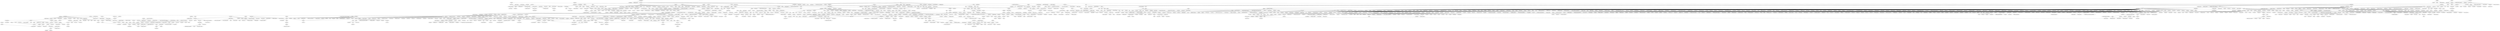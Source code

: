 strict graph layer4 {
	graph [name=layer4];
	node [label="\N"];
	731	[label=Leuprolide,
		level=3,
		src_id=7,
		weight=0.00044124164017156657];
	636	[label=Endometriosis,
		level=3,
		src_id=175911,
		weight=0.00029605179264923854];
	731 -- 636	[level=3,
		weight=84.25];
	205	[label=Hysterectomy,
		level=2,
		src_id=178681,
		weight=0.0012588873929955308];
	731 -- 205	[level=3,
		weight=77.21];
	574	[label=Levonorgestrel,
		level=3,
		src_id=357,
		weight=0.0008772141505905092];
	493	[label="Intra-uterine contraceptive device",
		level=3,
		src_id=179325,
		weight=0.0007818801590556453];
	574 -- 493	[level=2,
		weight=186.57];
	215	[label="Drug interaction",
		level=3,
		src_id=175376,
		weight=0.0007269626444743708];
	574 -- 215	[level=3,
		weight=25.05];
	448	[label="Ethinyl Estradiol",
		level=2,
		src_id=963,
		weight=0.0015619850407318854];
	574 -- 448	[level=2,
		weight=228.45];
	211	[label=Progesterone,
		level=2,
		src_id=385,
		weight=0.0016557149881239264];
	152	[label="Blood oestrogen",
		level=2,
		src_id=172274,
		weight=0.0020426610987560032];
	211 -- 152	[level=2,
		weight=257.77];
	114	[label=Menopause,
		level=2,
		src_id=180770,
		weight=0.0017488500252292446];
	211 -- 114	[level=2,
		weight=76.99];
	589	[label="Medroxyprogesterone acetate",
		level=3,
		src_id=590,
		weight=0.0002912647809399465];
	211 -- 589	[level=3,
		weight=48.56];
	1368	[label=Chasteberry,
		level=4,
		src_id=239745,
		weight="9.880621385187817e-05"];
	211 -- 1368	[level=4,
		weight=9.72];
	23	[label=Amnesia,
		level=1,
		src_id=170136,
		weight=0.0032202224800775715];
	13	[label="Confusional state",
		level=1,
		src_id=174071,
		weight=0.004795576148027779];
	23 -- 13	[level=1,
		weight=48.69];
	1083	[label=Donepezil,
		level=4,
		src_id=829,
		weight="9.838281511283309e-05"];
	23 -- 1083	[level=4,
		weight=1.93];
	1279	[label="Senile dementia",
		level=4,
		src_id=185727,
		weight="9.361200075032378e-05"];
	23 -- 1279	[level=4,
		weight=2.24];
	1484	[label=Anosmia,
		level=4,
		src_id=170453,
		weight="9.181440567827138e-05"];
	23 -- 1484	[level=4,
		weight=1.93];
	1163	[label="Therapeutic procedure",
		level=4,
		src_id=186884,
		weight="9.631386496268088e-05"];
	23 -- 1163	[level=4,
		weight=1.93];
	1161	[label=Transplant,
		level=4,
		src_id=187334,
		weight="9.665072693646289e-05"];
	23 -- 1161	[level=4,
		weight=1.93];
	126	[label=Contraception,
		level=1,
		src_id=174350,
		weight=0.002071574534298967];
	152 -- 126	[level=2,
		weight=92.05];
	152 -- 205	[level=2,
		weight=70.64];
	522	[label=Testosterone,
		level=3,
		src_id=611,
		weight=0.0006213599762224777];
	152 -- 522	[level=3,
		weight=54.07];
	890	[label=Estradiol,
		level=4,
		src_id=769,
		weight=0.00013506657246164068];
	152 -- 890	[level=4,
		weight=26.8];
	840	[label="Hormone replacement therapy",
		level=4,
		src_id=178305,
		weight=0.00016105801317328202];
	152 -- 840	[level=4,
		weight=22.52];
	711	[label="Hormone therapy",
		level=3,
		src_id=178307,
		weight=0.00021185087857386597];
	152 -- 711	[level=3,
		weight=31.82];
	689	[label=Progesterone,
		level=3,
		src_id=184202,
		weight=0.0004217577555368052];
	152 -- 689	[level=3,
		weight=65.33];
	791	[label="Hormone level abnormal",
		level=4,
		src_id=178304,
		weight=0.0001418456615592529];
	152 -- 791	[level=4,
		weight=18.34];
	108	[label="Clonic convulsion",
		level=2,
		src_id=173791,
		weight=0.0015282551059532649];
	140	[label=Bite,
		level=2,
		src_id=171768,
		weight=0.0012281171151503523];
	108 -- 140	[level=2,
		weight=36.44];
	126 -- 493	[level=1,
		weight=89.31];
	163	[label="Oral contraception",
		level=2,
		src_id=182298,
		weight=0.0012175079132257802];
	126 -- 163	[level=2,
		weight=141.97];
	973	[label="Sexually active",
		level=4,
		src_id=185816,
		weight=0.0001097255559067561];
	126 -- 973	[level=4,
		weight=9.76];
	955	[label=Condom,
		level=4,
		src_id=174062,
		weight=0.00012029560618740893];
	126 -- 955	[level=4,
		weight=15.08];
	1106	[label=Metrorrhagia,
		level=4,
		src_id=180938,
		weight=0.00010260914790877862];
	126 -- 1106	[level=4,
		weight=8.05];
	1364	[label=Desogestrel,
		level=4,
		src_id=295,
		weight="9.847897295514072e-05"];
	126 -- 1364	[level=4,
		weight=9.86];
	947	[label=Menorrhagia,
		level=4,
		src_id=180772,
		weight=0.00011947248769228464];
	126 -- 947	[level=4,
		weight=9.64];
	1	[label=Convulsion,
		level=1,
		src_id=174366,
		weight=0.024698720508738226];
	2	[label=Epilepsy,
		level=1,
		src_id=176107,
		weight=0.013073451190042117];
	1 -- 2	[level=1,
		weight=333.89];
	6	[label="Grand mal convulsion",
		level=1,
		src_id=177516,
		weight=0.0053757387778945705];
	1 -- 6	[level=1,
		weight=122.06];
	9	[label=Surgery,
		level=1,
		src_id=186589,
		weight=0.004497724510776403];
	1 -- 9	[level=1,
		weight=88.66];
	1742	[label=Pancrelipase,
		level=4,
		src_id=80,
		weight="9.013563770316561e-05"];
	1 -- 1742	[level=4,
		weight=1.07];
	3	[label=Levetiracetam,
		level=1,
		src_id=1186,
		weight=0.006278783505619934];
	1 -- 3	[level=1,
		weight=145.77];
	7	[label=Anxiety,
		level=1,
		src_id=170661,
		weight=0.005281086369615552];
	1 -- 7	[level=1,
		weight=75.71];
	4	[label=Electroencephalogram,
		level=1,
		src_id=175720,
		weight=0.0064984604445425965];
	1 -- 4	[level=1,
		weight=147.32];
	1741	[label="Glutamic Acid",
		level=4,
		src_id=134,
		weight="9.013563770316561e-05"];
	1 -- 1741	[level=4,
		weight=1.07];
	1740	[label=Creatine,
		level=4,
		src_id=140,
		weight="9.005666602499359e-05"];
	1 -- 1740	[level=4,
		weight=1.05];
	1739	[label=Phentermine,
		level=4,
		src_id=182,
		weight="9.005666602499359e-05"];
	1 -- 1739	[level=4,
		weight=1.05];
	1738	[label=Erythromycin,
		level=4,
		src_id=190,
		weight="9.005666602499359e-05"];
	1 -- 1738	[level=4,
		weight=1.05];
	1737	[label=Azithromycin,
		level=4,
		src_id=198,
		weight="9.005666602499359e-05"];
	1 -- 1737	[level=4,
		weight=1.05];
	1735	[label=Pantoprazole,
		level=4,
		src_id=204,
		weight="9.005666602499359e-05"];
	1 -- 1735	[level=4,
		weight=1.05];
	1734	[label=Temazepam,
		level=4,
		src_id=222,
		weight="9.017512354225163e-05"];
	1 -- 1734	[level=4,
		weight=1.08];
	1733	[label=Cabergoline,
		level=4,
		src_id=239,
		weight="9.005666602499359e-05"];
	1 -- 1733	[level=4,
		weight=1.05];
	1732	[label=Methadone,
		level=4,
		src_id=323,
		weight="9.005666602499359e-05"];
	1 -- 1732	[level=4,
		weight=1.05];
	1731	[label=Clozapine,
		level=4,
		src_id=353,
		weight="9.005666602499359e-05"];
	1 -- 1731	[level=4,
		weight=1.05];
	1730	[label=Amlodipine,
		level=4,
		src_id=371,
		weight="9.005666602499359e-05"];
	1 -- 1730	[level=4,
		weight=1.05];
	1729	[label=Phenylpropanolamine,
		level=4,
		src_id=386,
		weight="9.013563770316561e-05"];
	1 -- 1729	[level=4,
		weight=1.07];
	1726	[label=Atropine,
		level=4,
		src_id=559,
		weight="9.005666602499359e-05"];
	1 -- 1726	[level=4,
		weight=1.05];
	1725	[label="Fluticasone propionate",
		level=4,
		src_id=575,
		weight="9.005666602499359e-05"];
	1 -- 1725	[level=4,
		weight=1.05];
	1526	[label="Mycophenolate mofetil",
		level=4,
		src_id=674,
		weight=0.00012724254438135517];
	1 -- 1526	[level=4,
		weight=1.05];
	1724	[label=Procaine,
		level=4,
		src_id=707,
		weight="9.005666602499359e-05"];
	1 -- 1724	[level=4,
		weight=1.05];
	1524	[label=Lisinopril,
		level=4,
		src_id=708,
		weight="9.278712402715061e-05"];
	1 -- 1524	[level=4,
		weight=1.1];
	1723	[label=Nitroglycerin,
		level=4,
		src_id=713,
		weight="9.005666602499359e-05"];
	1 -- 1723	[level=4,
		weight=1.05];
	1722	[label=Propofol,
		level=4,
		src_id=804,
		weight="9.005666602499359e-05"];
	1 -- 1722	[level=4,
		weight=1.05];
	1517	[label=Naloxone,
		level=3,
		src_id=1167,
		weight=0.0002525636413172231];
	1 -- 1517	[level=3,
		weight=1.05];
	1718	[label=Selegiline,
		level=4,
		src_id=1022,
		weight="9.005666602499359e-05"];
	1 -- 1718	[level=4,
		weight=1.05];
	1716	[label=Orlistat,
		level=4,
		src_id=1067,
		weight="9.013563770316561e-05"];
	1 -- 1716	[level=4,
		weight=1.07];
	1714	[label=Diphenylpyraline,
		level=4,
		src_id=1130,
		weight="9.005666602499359e-05"];
	1 -- 1714	[level=4,
		weight=1.05];
	1713	[label=Clarithromycin,
		level=4,
		src_id=1195,
		weight="9.005666602499359e-05"];
	1 -- 1713	[level=4,
		weight=1.05];
	1711	[label=Methamphetamine,
		level=4,
		src_id=1511,
		weight="9.005666602499359e-05"];
	1 -- 1711	[level=4,
		weight=1.05];
	1710	[label="gamma-Aminobutyric acid",
		level=4,
		src_id=2399,
		weight="9.005666602499359e-05"];
	1 -- 1710	[level=4,
		weight=1.05];
	1708	[label="Butyric Acid",
		level=4,
		src_id=3363,
		weight="9.005666602499359e-05"];
	1 -- 1708	[level=4,
		weight=1.05];
	1707	[label=Urea,
		level=4,
		src_id=3677,
		weight="9.005666602499359e-05"];
	1 -- 1707	[level=4,
		weight=1.05];
	1705	[label="Nitrous oxide",
		level=4,
		src_id=5750,
		weight="9.005666602499359e-05"];
	1 -- 1705	[level=4,
		weight=1.05];
	1704	[label=Tyramine,
		level=4,
		src_id=7811,
		weight="9.005666602499359e-05"];
	1 -- 1704	[level=4,
		weight=1.05];
	1703	[label=Ubidecarenone,
		level=4,
		src_id=8210,
		weight="9.013563770316561e-05"];
	1 -- 1703	[level=4,
		weight=1.07];
	1702	[label=Tianeptine,
		level=4,
		src_id=8229,
		weight="9.005666602499359e-05"];
	1 -- 1702	[level=4,
		weight=1.05];
	1701	[label="Candida albicans",
		level=4,
		src_id=8508,
		weight="9.013563770316561e-05"];
	1 -- 1701	[level=4,
		weight=1.07];
	1700	[label=Almond,
		level=4,
		src_id=8574,
		weight="9.013563770316561e-05"];
	1 -- 1700	[level=4,
		weight=1.07];
	1699	[label=Lettuce,
		level=4,
		src_id=8609,
		weight="9.013563770316561e-05"];
	1 -- 1699	[level=4,
		weight=1.07];
	1698	[label=Pineapple,
		level=4,
		src_id=8628,
		weight="9.005666602499359e-05"];
	1 -- 1698	[level=4,
		weight=1.05];
	1697	[label="Sesame seed",
		level=4,
		src_id=8635,
		weight="9.013563770316561e-05"];
	1 -- 1697	[level=4,
		weight=1.07];
	1696	[label=Blackberry,
		level=4,
		src_id=8678,
		weight="9.025409522042365e-05"];
	1 -- 1696	[level=4,
		weight=1.1];
	1694	[label=Eggplant,
		level=4,
		src_id=8694,
		weight="9.005666602499359e-05"];
	1 -- 1694	[level=4,
		weight=1.05];
	1693	[label="Urtica dioica pollen",
		level=4,
		src_id=8802,
		weight="9.005666602499359e-05"];
	1 -- 1693	[level=4,
		weight=1.05];
	1494	[label="Acheta domesticus",
		level=4,
		src_id=8882,
		weight="9.286609570532264e-05"];
	1 -- 1494	[level=4,
		weight=1.12];
	1691	[label=Venison,
		level=4,
		src_id=8931,
		weight="9.005666602499359e-05"];
	1 -- 1691	[level=4,
		weight=1.05];
	1491	[label=Chlorine,
		level=4,
		src_id=9054,
		weight="9.33794116134408e-05"];
	1 -- 1491	[level=4,
		weight=1.25];
	1690	[label="Silicon dioxide",
		level=4,
		src_id=9077,
		weight="9.005666602499359e-05"];
	1 -- 1690	[level=4,
		weight=1.05];
	1688	[label=Creatinine,
		level=4,
		src_id=9515,
		weight="9.005666602499359e-05"];
	1 -- 1688	[level=4,
		weight=1.05];
	1687	[label=Gadolinium,
		level=4,
		src_id=9755,
		weight="9.005666602499359e-05"];
	1 -- 1687	[level=4,
		weight=1.05];
	1686	[label=Theanine,
		level=4,
		src_id=10098,
		weight="9.005666602499359e-05"];
	1 -- 1686	[level=4,
		weight=1.05];
	1685	[label=Ozone,
		level=4,
		src_id=10159,
		weight="9.017512354225163e-05"];
	1 -- 1685	[level=4,
		weight=1.08];
	1684	[label="Passiflora incarnata flower",
		level=4,
		src_id=11006,
		weight="9.017512354225163e-05"];
	1 -- 1684	[level=4,
		weight=1.08];
	1683	[label="Accident at work",
		level=4,
		src_id=169614,
		weight="9.013563770316561e-05"];
	1 -- 1683	[level=4,
		weight=1.07];
	1682	[label="Accidental death",
		level=4,
		src_id=169615,
		weight="9.005666602499359e-05"];
	1 -- 1682	[level=4,
		weight=1.05];
	1681	[label="Accidental overdose",
		level=4,
		src_id=169618,
		weight="9.005666602499359e-05"];
	1 -- 1681	[level=4,
		weight=1.05];
	1680	[label="Adverse drug reaction",
		level=4,
		src_id=169884,
		weight="9.005666602499359e-05"];
	1 -- 1680	[level=4,
		weight=1.05];
	1678	[label="Airway complication of anaesthesia",
		level=4,
		src_id=169923,
		weight="9.005666602499359e-05"];
	1 -- 1678	[level=4,
		weight=1.05];
	1677	[label="Allergy to animal",
		level=4,
		src_id=170012,
		weight="9.013563770316561e-05"];
	1 -- 1677	[level=4,
		weight=1.07];
	1675	[label=Anoxia,
		level=4,
		src_id=170458,
		weight="9.005666602499359e-05"];
	1 -- 1675	[level=4,
		weight=1.05];
	1674	[label="Apparent death",
		level=4,
		src_id=170770,
		weight="9.025409522042365e-05"];
	1 -- 1674	[level=4,
		weight=1.1];
	1673	[label=Aspiration,
		level=4,
		src_id=171004,
		weight="9.033306689859568e-05"];
	1 -- 1673	[level=4,
		weight=1.12];
	1672	[label="Atrial fibrillation",
		level=4,
		src_id=171069,
		weight="9.017512354225163e-05"];
	1 -- 1672	[level=4,
		weight=1.08];
	1671	[label="Autonomic neuropathy",
		level=4,
		src_id=171160,
		weight="9.013563770316561e-05"];
	1 -- 1671	[level=4,
		weight=1.07];
	1670	[label=Ballismus,
		level=4,
		src_id=171248,
		weight="9.005666602499359e-05"];
	1 -- 1670	[level=4,
		weight=1.05];
	1669	[label="Benign familial neonatal convulsions",
		level=4,
		src_id=171356,
		weight="9.005666602499359e-05"];
	1 -- 1669	[level=4,
		weight=1.05];
	1668	[label="Biopsy liver",
		level=4,
		src_id=171638,
		weight="9.013563770316561e-05"];
	1 -- 1668	[level=4,
		weight=1.07];
	1667	[label="Biopsy skin",
		level=4,
		src_id=171706,
		weight="9.005666602499359e-05"];
	1 -- 1667	[level=4,
		weight=1.05];
	1662	[label="Blood magnesium",
		level=4,
		src_id=172259,
		weight="9.005666602499359e-05"];
	1 -- 1662	[level=4,
		weight=1.05];
	1661	[label="Bone densitometry",
		level=4,
		src_id=172466,
		weight="9.005666602499359e-05"];
	1 -- 1661	[level=4,
		weight=1.05];
	1660	[label="Bone marrow transplant",
		level=4,
		src_id=172516,
		weight="9.005666602499359e-05"];
	1 -- 1660	[level=4,
		weight=1.05];
	1659	[label="Breast mass",
		level=4,
		src_id=172684,
		weight="9.005666602499359e-05"];
	1 -- 1659	[level=4,
		weight=1.05];
	1656	[label="Caffeine consumption",
		level=4,
		src_id=172877,
		weight="9.005666602499359e-05"];
	1 -- 1656	[level=4,
		weight=1.05];
	1655	[label="Cardiac ablation",
		level=4,
		src_id=173015,
		weight="9.005666602499359e-05"];
	1 -- 1655	[level=4,
		weight=1.05];
	1654	[label="Cerebral haemorrhage",
		level=4,
		src_id=173375,
		weight="9.005666602499359e-05"];
	1 -- 1654	[level=4,
		weight=1.05];
	1650	[label="Complex regional pain syndrome",
		level=4,
		src_id=174012,
		weight="9.013563770316561e-05"];
	1 -- 1650	[level=4,
		weight=1.07];
	1648	[label="Compression fracture",
		level=4,
		src_id=174029,
		weight="9.005666602499359e-05"];
	1 -- 1648	[level=4,
		weight=1.05];
	1458	[label=Compulsions,
		level=4,
		src_id=174031,
		weight="9.293581209449861e-05"];
	1 -- 1458	[level=4,
		weight=1.12];
	1645	[label="Drug hypersensitivity",
		level=4,
		src_id=175372,
		weight="9.013563770316561e-05"];
	1 -- 1645	[level=4,
		weight=1.07];
	1644	[label="Dry throat",
		level=4,
		src_id=175423,
		weight="9.013563770316561e-05"];
	1 -- 1644	[level=4,
		weight=1.07];
	1643	[label=Dysaesthesia,
		level=4,
		src_id=175467,
		weight="9.005666602499359e-05"];
	1 -- 1643	[level=4,
		weight=1.05];
	1642	[label=Dyscalculia,
		level=4,
		src_id=175470,
		weight="9.017512354225163e-05"];
	1 -- 1642	[level=4,
		weight=1.08];
	1641	[label="Dysthymic disorder",
		level=4,
		src_id=175510,
		weight="9.013563770316561e-05"];
	1 -- 1641	[level=4,
		weight=1.07];
	1637	[label="Electrocardiogram normal",
		level=4,
		src_id=175663,
		weight="9.005666602499359e-05"];
	1 -- 1637	[level=4,
		weight=1.05];
	1633	[label="Eye irritation",
		level=4,
		src_id=176416,
		weight="9.005666602499359e-05"];
	1 -- 1633	[level=4,
		weight=1.05];
	1630	[label=Formication,
		level=4,
		src_id=176868,
		weight="9.013563770316561e-05"];
	1 -- 1630	[level=4,
		weight=1.07];
	1629	[label="Gastric ulcer",
		level=4,
		src_id=177111,
		weight="9.005666602499359e-05"];
	1 -- 1629	[level=4,
		weight=1.05];
	1628	[label=Gastroenteritis,
		level=4,
		src_id=177145,
		weight="9.013563770316561e-05"];
	1 -- 1628	[level=4,
		weight=1.07];
	1626	[label="Genetic counselling",
		level=4,
		src_id=177279,
		weight="9.005666602499359e-05"];
	1 -- 1626	[level=4,
		weight=1.05];
	1624	[label=Gliosis,
		level=4,
		src_id=177390,
		weight="9.005666602499359e-05"];
	1 -- 1624	[level=4,
		weight=1.05];
	1622	[label="Haemorrhagic stroke",
		level=4,
		src_id=177707,
		weight="9.005666602499359e-05"];
	1 -- 1622	[level=4,
		weight=1.05];
	1620	[label="Heart alternation",
		level=4,
		src_id=177794,
		weight="9.005666602499359e-05"];
	1 -- 1620	[level=4,
		weight=1.05];
	1437	[label=Hernia,
		level=4,
		src_id=178084,
		weight="9.278712402715061e-05"];
	1 -- 1437	[level=4,
		weight=1.1];
	1618	[label="Hip dysplasia",
		level=4,
		src_id=178155,
		weight="9.005666602499359e-05"];
	1 -- 1618	[level=4,
		weight=1.05];
	1436	[label="Hyperbaric oxygen therapy",
		level=4,
		src_id=178422,
		weight="9.379524526539485e-05"];
	1 -- 1436	[level=4,
		weight=1.32];
	1617	[label=Hypoparathyroidism,
		level=4,
		src_id=178615,
		weight="9.005666602499359e-05"];
	1 -- 1617	[level=4,
		weight=1.05];
	1614	[label="Iron deficiency",
		level=4,
		src_id=179432,
		weight="9.005666602499359e-05"];
	1 -- 1614	[level=4,
		weight=1.05];
	1613	[label="Ischaemic stroke",
		level=4,
		src_id=179451,
		weight="9.005666602499359e-05"];
	1 -- 1613	[level=4,
		weight=1.05];
	1612	[label="Laser therapy",
		level=4,
		src_id=179805,
		weight="9.013563770316561e-05"];
	1 -- 1612	[level=4,
		weight=1.07];
	1611	[label="Lice infestation",
		level=4,
		src_id=179944,
		weight="9.025409522042365e-05"];
	1 -- 1611	[level=4,
		weight=1.1];
	1610	[label="Limb injury",
		level=4,
		src_id=179982,
		weight="9.005666602499359e-05"];
	1 -- 1610	[level=4,
		weight=1.05];
	1609	[label=Lipids,
		level=4,
		src_id=180038,
		weight="9.013563770316561e-05"];
	1 -- 1609	[level=4,
		weight=1.07];
	1608	[label=Lissencephaly,
		level=4,
		src_id=180069,
		weight="9.013563770316561e-05"];
	1 -- 1608	[level=4,
		weight=1.07];
	1607	[label="Magnetic therapy",
		level=4,
		src_id=180371,
		weight="9.005666602499359e-05"];
	1 -- 1607	[level=4,
		weight=1.05];
	1606	[label=Mammogram,
		level=4,
		src_id=180491,
		weight="9.017512354225163e-05"];
	1 -- 1606	[level=4,
		weight=1.08];
	1605	[label=Menarche,
		level=4,
		src_id=180697,
		weight="9.005666602499359e-05"];
	1 -- 1605	[level=4,
		weight=1.05];
	1603	[label=Monoplegia,
		level=4,
		src_id=181113,
		weight="9.005666602499359e-05"];
	1 -- 1603	[level=4,
		weight=1.05];
	1601	[label="Muscle contractions involuntary",
		level=4,
		src_id=181239,
		weight="9.005666602499359e-05"];
	1 -- 1601	[level=4,
		weight=1.05];
	1600	[label="Musculoskeletal chest pain",
		level=4,
		src_id=181281,
		weight="9.005666602499359e-05"];
	1 -- 1600	[level=4,
		weight=1.05];
	1599	[label="Neck injury",
		level=4,
		src_id=181551,
		weight="9.005666602499359e-05"];
	1 -- 1599	[level=4,
		weight=1.05];
	1598	[label="Nerve compression",
		level=4,
		src_id=181678,
		weight="9.013563770316561e-05"];
	1 -- 1598	[level=4,
		weight=1.07];
	1597	[label=Neurofibromatosis,
		level=4,
		src_id=181728,
		weight="9.005666602499359e-05"];
	1 -- 1597	[level=4,
		weight=1.05];
	1596	[label=Neuromyopathy,
		level=4,
		src_id=181758,
		weight="9.017512354225163e-05"];
	1 -- 1596	[level=4,
		weight=1.08];
	1595	[label=Neurotoxicity,
		level=4,
		src_id=181782,
		weight="9.005666602499359e-05"];
	1 -- 1595	[level=4,
		weight=1.05];
	1594	[label="No adverse event",
		level=4,
		src_id=181851,
		weight="9.005666602499359e-05"];
	1 -- 1594	[level=4,
		weight=1.05];
	1593	[label="Occipital neuralgia",
		level=4,
		src_id=182001,
		weight="9.013563770316561e-05"];
	1 -- 1593	[level=4,
		weight=1.07];
	1592	[label="Oedema mouth",
		level=4,
		src_id=182064,
		weight="9.005666602499359e-05"];
	1 -- 1592	[level=4,
		weight=1.05];
	1591	[label="Off label use",
		level=4,
		src_id=182190,
		weight="9.013563770316561e-05"];
	1 -- 1591	[level=4,
		weight=1.07];
	1589	[label=Opisthotonus,
		level=4,
		src_id=182255,
		weight="9.005666602499359e-05"];
	1 -- 1589	[level=4,
		weight=1.05];
	1588	[label="Oppositional defiant disorder",
		level=4,
		src_id=182258,
		weight="9.005666602499359e-05"];
	1 -- 1588	[level=4,
		weight=1.05];
	1587	[label="Oral surgery",
		level=4,
		src_id=182328,
		weight="9.013563770316561e-05"];
	1 -- 1587	[level=4,
		weight=1.07];
	1584	[label="Periodic limb movement disorder",
		level=4,
		src_id=183150,
		weight="9.005666602499359e-05"];
	1 -- 1584	[level=4,
		weight=1.05];
	1583	[label="Phantom pain",
		level=4,
		src_id=183343,
		weight="9.013563770316561e-05"];
	1 -- 1583	[level=4,
		weight=1.07];
	1582	[label=Phlebotomy,
		level=4,
		src_id=183411,
		weight="9.005666602499359e-05"];
	1 -- 1582	[level=4,
		weight=1.05];
	1403	[label="Pituitary tumour benign",
		level=4,
		src_id=183515,
		weight="9.278712402715061e-05"];
	1 -- 1403	[level=4,
		weight=1.1];
	1579	[label="Platelet count decreased",
		level=4,
		src_id=183595,
		weight="9.005666602499359e-05"];
	1 -- 1579	[level=4,
		weight=1.05];
	1578	[label=Polymyositis,
		level=4,
		src_id=183780,
		weight="9.005666602499359e-05"];
	1 -- 1578	[level=4,
		weight=1.05];
	1575	[label="Psychopathic personality",
		level=4,
		src_id=184446,
		weight="9.005666602499359e-05"];
	1 -- 1575	[level=4,
		weight=1.05];
	1574	[label="Pulmonary oedema",
		level=4,
		src_id=184534,
		weight="9.017512354225163e-05"];
	1 -- 1574	[level=4,
		weight=1.08];
	1573	[label="Radiation exposure",
		level=4,
		src_id=184698,
		weight="9.005666602499359e-05"];
	1 -- 1573	[level=4,
		weight=1.05];
	1572	[label="Relaxation therapy",
		level=4,
		src_id=184965,
		weight="9.013563770316561e-05"];
	1 -- 1572	[level=4,
		weight=1.07];
	1571	[label="Respiratory distress",
		level=4,
		src_id=185132,
		weight="9.005666602499359e-05"];
	1 -- 1571	[level=4,
		weight=1.05];
	1570	[label="Respiratory therapy",
		level=4,
		src_id=185152,
		weight="9.005666602499359e-05"];
	1 -- 1570	[level=4,
		weight=1.05];
	1392	[label="Retrograde amnesia",
		level=4,
		src_id=185284,
		weight="9.286609570532264e-05"];
	1 -- 1392	[level=4,
		weight=1.12];
	1569	[label="Reye's syndrome",
		level=4,
		src_id=185319,
		weight="9.005666602499359e-05"];
	1 -- 1569	[level=4,
		weight=1.05];
	1568	[label=Rhabdomyolysis,
		level=4,
		src_id=185322,
		weight="9.005666602499359e-05"];
	1 -- 1568	[level=4,
		weight=1.05];
	1567	[label="Rib fracture",
		level=4,
		src_id=185375,
		weight="9.025409522042365e-05"];
	1 -- 1567	[level=4,
		weight=1.1];
	1566	[label="Severe mental retardation",
		level=4,
		src_id=185804,
		weight="9.005666602499359e-05"];
	1 -- 1566	[level=4,
		weight=1.05];
	1564	[label="Sleep talking",
		level=4,
		src_id=186014,
		weight="9.017512354225163e-05"];
	1 -- 1564	[level=4,
		weight=1.08];
	1563	[label="Social problem",
		level=4,
		src_id=186091,
		weight="9.005666602499359e-05"];
	1 -- 1563	[level=4,
		weight=1.05];
	1562	[label="Spousal abuse",
		level=4,
		src_id=186330,
		weight="9.005666602499359e-05"];
	1 -- 1562	[level=4,
		weight=1.05];
	1561	[label="Swollen tongue",
		level=4,
		src_id=186617,
		weight="9.025409522042365e-05"];
	1 -- 1561	[level=4,
		weight=1.1];
	1560	[label=Tetany,
		level=4,
		src_id=186855,
		weight="9.005666602499359e-05"];
	1 -- 1560	[level=4,
		weight=1.05];
	1559	[label=Thrombosis,
		level=4,
		src_id=186970,
		weight="9.013563770316561e-05"];
	1 -- 1559	[level=4,
		weight=1.07];
	1558	[label="Thyroid cancer",
		level=4,
		src_id=187010,
		weight="9.005666602499359e-05"];
	1 -- 1558	[level=4,
		weight=1.05];
	1557	[label="Thyroid disorder",
		level=4,
		src_id=187020,
		weight="9.005666602499359e-05"];
	1 -- 1557	[level=4,
		weight=1.05];
	1556	[label="Tonic clonic movements",
		level=4,
		src_id=187141,
		weight="9.005666602499359e-05"];
	1 -- 1556	[level=4,
		weight=1.05];
	1555	[label=Transfusion,
		level=4,
		src_id=187305,
		weight="9.005666602499359e-05"];
	1 -- 1555	[level=4,
		weight=1.05];
	1554	[label=Truancy,
		level=4,
		src_id=187464,
		weight="9.005666602499359e-05"];
	1 -- 1554	[level=4,
		weight=1.05];
	1550	[label=Vasculitis,
		level=4,
		src_id=188335,
		weight="9.017512354225163e-05"];
	1 -- 1550	[level=4,
		weight=1.08];
	1549	[label="Victim of abuse",
		level=4,
		src_id=188522,
		weight="9.005666602499359e-05"];
	1 -- 1549	[level=4,
		weight=1.05];
	1548	[label="Vitamin B12 deficiency",
		level=4,
		src_id=188631,
		weight="9.005666602499359e-05"];
	1 -- 1548	[level=4,
		weight=1.05];
	1547	[label="Vitamin supplementation",
		level=4,
		src_id=188663,
		weight="9.005666602499359e-05"];
	1 -- 1547	[level=4,
		weight=1.05];
	1546	[label=Vitiligo,
		level=4,
		src_id=188669,
		weight="9.005666602499359e-05"];
	1 -- 1546	[level=4,
		weight=1.05];
	1545	[label="Withdrawal syndrome",
		level=4,
		src_id=188878,
		weight="9.013563770316561e-05"];
	1 -- 1545	[level=4,
		weight=1.07];
	1544	[label=Mistletoe,
		level=4,
		src_id=239785,
		weight="9.005666602499359e-05"];
	1 -- 1544	[level=4,
		weight=1.05];
	1543	[label=Hawthorn,
		level=4,
		src_id=239819,
		weight="9.005666602499359e-05"];
	1 -- 1543	[level=4,
		weight=1.05];
	1542	[label=Kava,
		level=4,
		src_id=239835,
		weight="9.005666602499359e-05"];
	1 -- 1542	[level=4,
		weight=1.05];
	1540	[label=Chrysanthemum,
		level=4,
		src_id=240134,
		weight="9.005666602499359e-05"];
	1 -- 1540	[level=4,
		weight=1.05];
	1537	[label=Rosa,
		level=4,
		src_id=240709,
		weight="9.005666602499359e-05"];
	1 -- 1537	[level=4,
		weight=1.05];
	1536	[label=Somatotropin,
		level=4,
		src_id=51,
		weight="9.270815234897859e-05"];
	2 -- 1536	[level=4,
		weight=1.09];
	1535	[label=Serine,
		level=4,
		src_id=125,
		weight="9.277786873815456e-05"];
	2 -- 1535	[level=4,
		weight=1.12];
	60	[label=Disability,
		level=2,
		src_id=175257,
		weight=0.0019393098401453016];
	2 -- 60	[level=2,
		weight=32.3];
	1530	[label=Prochlorperazine,
		level=4,
		src_id=422,
		weight="9.258969483172055e-05"];
	2 -- 1530	[level=4,
		weight=1.09];
	1727	[label=Cephalexin,
		level=4,
		src_id=554,
		weight="8.844368172768919e-05"];
	2 -- 1727	[level=4,
		weight=1.09];
	1527	[label=Tamoxifen,
		level=4,
		src_id=661,
		weight="9.258969483172055e-05"];
	2 -- 1527	[level=4,
		weight=1.09];
	1518	[label=Atorvastatin,
		level=4,
		src_id=1060,
		weight="9.270815234897859e-05"];
	2 -- 1518	[level=4,
		weight=1.09];
	1515	[label=Zopiclone,
		level=4,
		src_id=1182,
		weight="9.273838289906855e-05"];
	2 -- 1515	[level=4,
		weight=1.12];
	1513	[label="Ginkgo biloba",
		level=4,
		src_id=1332,
		weight="9.266866650989258e-05"];
	2 -- 1513	[level=4,
		weight=1.09];
	1510	[label="Amyl Nitrite",
		level=4,
		src_id=1544,
		weight="9.258969483172055e-05"];
	2 -- 1510	[level=4,
		weight=1.09];
	1509	[label="Isopropyl Alcohol",
		level=4,
		src_id=2207,
		weight="9.258969483172055e-05"];
	2 -- 1509	[level=4,
		weight=1.09];
	1508	[label=Pregnenolone,
		level=4,
		src_id=2634,
		weight="9.265941122089652e-05"];
	2 -- 1508	[level=4,
		weight=1.12];
	1507	[label=Formaldehyde,
		level=4,
		src_id=3618,
		weight="9.277786873815456e-05"];
	2 -- 1507	[level=4,
		weight=1.12];
	1502	[label=Sulfur,
		level=4,
		src_id=8292,
		weight="9.270815234897859e-05"];
	2 -- 1502	[level=4,
		weight=1.09];
	1501	[label="Mustard seed",
		level=4,
		src_id=8615,
		weight="9.300552848367458e-05"];
	2 -- 1501	[level=4,
		weight=1.15];
	1695	[label=Raspberry,
		level=4,
		src_id=8686,
		weight="8.844368172768919e-05"];
	2 -- 1695	[level=4,
		weight=1.09];
	1498	[label=Beet,
		level=4,
		src_id=8690,
		weight="9.292655680550255e-05"];
	2 -- 1498	[level=4,
		weight=1.15];
	1496	[label=Hops,
		level=4,
		src_id=8731,
		weight="9.292655680550255e-05"];
	2 -- 1496	[level=4,
		weight=1.15];
	1495	[label="Red currant",
		level=4,
		src_id=8879,
		weight="9.258969483172055e-05"];
	2 -- 1495	[level=4,
		weight=1.09];
	1486	[label=Androgens,
		level=4,
		src_id=170311,
		weight="9.265941122089652e-05"];
	2 -- 1486	[level=4,
		weight=1.12];
	1676	[label="Angina pectoris",
		level=4,
		src_id=170329,
		weight="8.844368172768919e-05"];
	2 -- 1676	[level=4,
		weight=1.09];
	1483	[label="Antisocial behaviour",
		level=4,
		src_id=170646,
		weight="9.266866650989258e-05"];
	2 -- 1483	[level=4,
		weight=1.09];
	1480	[label="Autoimmune thyroiditis",
		level=4,
		src_id=171148,
		weight="9.266866650989258e-05"];
	2 -- 1480	[level=4,
		weight=1.09];
	1479	[label=Azotaemia,
		level=4,
		src_id=171178,
		weight="9.266866650989258e-05"];
	2 -- 1479	[level=4,
		weight=1.09];
	1665	[label="Bladder cancer",
		level=4,
		src_id=171782,
		weight="8.844368172768919e-05"];
	2 -- 1665	[level=4,
		weight=1.09];
	1474	[label="Blood disorder",
		level=4,
		src_id=172101,
		weight="9.270815234897859e-05"];
	2 -- 1474	[level=4,
		weight=1.09];
	1473	[label="Blood lead normal",
		level=4,
		src_id=172252,
		weight="9.319370239010859e-05"];
	2 -- 1473	[level=4,
		weight=1.18];
	1657	[label="Bundle branch block left",
		level=4,
		src_id=172807,
		weight="8.844368172768919e-05"];
	2 -- 1657	[level=4,
		weight=1.09];
	1467	[label=Calcinosis,
		level=4,
		src_id=172883,
		weight="9.270815234897859e-05"];
	2 -- 1467	[level=4,
		weight=1.09];
	1653	[label="Chemical poisoning",
		level=4,
		src_id=173507,
		weight="8.844368172768919e-05"];
	2 -- 1653	[level=4,
		weight=1.09];
	1652	[label="Chronic paroxysmal hemicrania",
		level=4,
		src_id=173727,
		weight="8.844368172768919e-05"];
	2 -- 1652	[level=4,
		weight=1.09];
	1464	[label="Chronic sinusitis",
		level=4,
		src_id=173733,
		weight="9.270815234897859e-05"];
	2 -- 1464	[level=4,
		weight=1.09];
	1651	[label=Circumstantiality,
		level=4,
		src_id=173763,
		weight="8.844368172768919e-05"];
	2 -- 1651	[level=4,
		weight=1.09];
	1462	[label=Cluttering,
		level=4,
		src_id=173815,
		weight="9.258969483172055e-05"];
	2 -- 1462	[level=4,
		weight=1.09];
	1456	[label="Diabetic neuropathy",
		level=4,
		src_id=175170,
		weight="9.266866650989258e-05"];
	2 -- 1456	[level=4,
		weight=1.09];
	1455	[label="Divorced parents",
		level=4,
		src_id=175316,
		weight="9.258969483172055e-05"];
	2 -- 1455	[level=4,
		weight=1.09];
	1452	[label="Early retirement",
		level=4,
		src_id=175554,
		weight="9.277786873815456e-05"];
	2 -- 1452	[level=4,
		weight=1.12];
	1449	[label=Ephelides,
		level=4,
		src_id=176056,
		weight="9.277786873815456e-05"];
	2 -- 1449	[level=4,
		weight=1.12];
	1448	[label="Epidermal naevus",
		level=4,
		src_id=176065,
		weight="9.258969483172055e-05"];
	2 -- 1448	[level=4,
		weight=1.09];
	1447	[label="Facial pain",
		level=4,
		src_id=176491,
		weight="9.258969483172055e-05"];
	2 -- 1447	[level=4,
		weight=1.09];
	1445	[label="Foot deformity",
		level=4,
		src_id=176849,
		weight="9.258969483172055e-05"];
	2 -- 1445	[level=4,
		weight=1.09];
	1434	[label=Hypervigilance,
		level=4,
		src_id=178551,
		weight="9.265941122089652e-05"];
	2 -- 1434	[level=4,
		weight=1.12];
	1430	[label="Immune system disorder",
		level=4,
		src_id=178763,
		weight="9.258969483172055e-05"];
	2 -- 1430	[level=4,
		weight=1.09];
	1429	[label=Impatience,
		level=4,
		src_id=178801,
		weight="9.258969483172055e-05"];
	2 -- 1429	[level=4,
		weight=1.09];
	1427	[label=Ischaemia,
		level=4,
		src_id=179440,
		weight="9.273838289906855e-05"];
	2 -- 1427	[level=4,
		weight=1.12];
	1426	[label="Jaw fracture",
		level=4,
		src_id=179478,
		weight="9.277786873815456e-05"];
	2 -- 1426	[level=4,
		weight=1.12];
	1424	[label=Logorrhoea,
		level=4,
		src_id=180113,
		weight="9.287781567742049e-05"];
	2 -- 1424	[level=4,
		weight=1.18];
	1423	[label="Lung infection",
		level=4,
		src_id=180195,
		weight="9.266866650989258e-05"];
	2 -- 1423	[level=4,
		weight=1.09];
	1421	[label="Medication error",
		level=4,
		src_id=180661,
		weight="9.265941122089652e-05"];
	2 -- 1421	[level=4,
		weight=1.12];
	1420	[label=Melanodermia,
		level=4,
		src_id=180686,
		weight="9.307524487285055e-05"];
	2 -- 1420	[level=4,
		weight=1.18];
	1419	[label="Meningitis viral",
		level=4,
		src_id=180740,
		weight="9.292655680550255e-05"];
	2 -- 1419	[level=4,
		weight=1.15];
	1418	[label="Mental disability",
		level=4,
		src_id=180779,
		weight="9.277786873815456e-05"];
	2 -- 1418	[level=4,
		weight=1.12];
	1417	[label="Moderate mental retardation",
		level=4,
		src_id=181067,
		weight="9.258969483172055e-05"];
	2 -- 1417	[level=4,
		weight=1.09];
	1416	[label=Morose,
		level=4,
		src_id=181127,
		weight="9.273838289906855e-05"];
	2 -- 1416	[level=4,
		weight=1.12];
	1414	[label="Neck surgery",
		level=4,
		src_id=181555,
		weight="9.266866650989258e-05"];
	2 -- 1414	[level=4,
		weight=1.09];
	1413	[label="Neonatal asphyxia",
		level=4,
		src_id=181597,
		weight="9.258969483172055e-05"];
	2 -- 1413	[level=4,
		weight=1.09];
	1410	[label="Obsessive-compulsive disorder",
		level=4,
		src_id=181988,
		weight="9.266866650989258e-05"];
	2 -- 1410	[level=4,
		weight=1.09];
	1408	[label="Oxygen saturation",
		level=4,
		src_id=182603,
		weight="9.270815234897859e-05"];
	2 -- 1408	[level=4,
		weight=1.09];
	1407	[label=Paraplegia,
		level=4,
		src_id=182836,
		weight="9.280809928824452e-05"];
	2 -- 1407	[level=4,
		weight=1.15];
	1406	[label="Peripheral coldness",
		level=4,
		src_id=183178,
		weight="9.292655680550255e-05"];
	2 -- 1406	[level=4,
		weight=1.15];
	1405	[label="Peroneal nerve palsy",
		level=4,
		src_id=183290,
		weight="9.265941122089652e-05"];
	2 -- 1405	[level=4,
		weight=1.12];
	1402	[label=Pleurisy,
		level=4,
		src_id=183656,
		weight="9.258969483172055e-05"];
	2 -- 1402	[level=4,
		weight=1.09];
	1401	[label="Pneumonia aspiration",
		level=4,
		src_id=183688,
		weight="9.277786873815456e-05"];
	2 -- 1401	[level=4,
		weight=1.12];
	1400	[label="Pneumonia viral",
		level=4,
		src_id=183717,
		weight="9.258969483172055e-05"];
	2 -- 1400	[level=4,
		weight=1.09];
	1398	[label=Psoriasis,
		level=4,
		src_id=184425,
		weight="9.292429327020447e-05"];
	2 -- 1398	[level=4,
		weight=1.2];
	1397	[label=Rabies,
		level=4,
		src_id=184679,
		weight="9.292655680550255e-05"];
	2 -- 1397	[level=4,
		weight=1.15];
	1395	[label="Renal failure chronic",
		level=4,
		src_id=185037,
		weight="9.266866650989258e-05"];
	2 -- 1395	[level=4,
		weight=1.09];
	1391	[label="Self-medication",
		level=4,
		src_id=185698,
		weight="9.265941122089652e-05"];
	2 -- 1391	[level=4,
		weight=1.12];
	1390	[label="Sense of oppression",
		level=4,
		src_id=185736,
		weight="9.284532159203245e-05"];
	2 -- 1390	[level=4,
		weight=1.2];
	1388	[label=Shoplifting,
		level=4,
		src_id=185830,
		weight="9.258969483172055e-05"];
	2 -- 1388	[level=4,
		weight=1.09];
	1387	[label="Sjogren's syndrome",
		level=4,
		src_id=185913,
		weight="9.258969483172055e-05"];
	2 -- 1387	[level=4,
		weight=1.09];
	1386	[label="Skin test",
		level=4,
		src_id=185978,
		weight="9.266866650989258e-05"];
	2 -- 1386	[level=4,
		weight=1.09];
	1385	[label="Skin wrinkling",
		level=4,
		src_id=185989,
		weight="9.273838289906855e-05"];
	2 -- 1385	[level=4,
		weight=1.12];
	1384	[label="Status migrainosus",
		level=4,
		src_id=186375,
		weight="9.258969483172055e-05"];
	2 -- 1384	[level=4,
		weight=1.09];
	1383	[label=Sterilisation,
		level=4,
		src_id=186395,
		weight="9.310321188764242e-05"];
	2 -- 1383	[level=4,
		weight=1.26];
	1381	[label="Sturge-Weber syndrome",
		level=4,
		src_id=186484,
		weight="9.285684041632658e-05"];
	2 -- 1381	[level=4,
		weight=1.12];
	1379	[label="Toxicologic test",
		level=4,
		src_id=187231,
		weight="9.265941122089652e-05"];
	2 -- 1379	[level=4,
		weight=1.12];
	1377	[label=Trismus,
		level=4,
		src_id=187436,
		weight="9.258969483172055e-05"];
	2 -- 1377	[level=4,
		weight=1.09];
	1376	[label=Tuberculosis,
		level=4,
		src_id=187483,
		weight="9.287781567742049e-05"];
	2 -- 1376	[level=4,
		weight=1.18];
	1374	[label="Urinary hesitation",
		level=4,
		src_id=187833,
		weight="9.258969483172055e-05"];
	2 -- 1374	[level=4,
		weight=1.09];
	1372	[label=Vaginismus,
		level=4,
		src_id=188244,
		weight="9.258969483172055e-05"];
	2 -- 1372	[level=4,
		weight=1.09];
	1371	[label="Visual acuity reduced",
		level=4,
		src_id=188582,
		weight="9.284758512733053e-05"];
	2 -- 1371	[level=4,
		weight=1.15];
	1370	[label="Wrist fracture",
		level=4,
		src_id=188907,
		weight="9.258969483172055e-05"];
	2 -- 1370	[level=4,
		weight=1.09];
	1647	[label="Dermoid cyst",
		level=4,
		src_id=175060,
		weight="8.844368172768919e-05"];
	2 -- 1647	[level=4,
		weight=1.09];
	1640	[label="Ear piercing",
		level=4,
		src_id=175543,
		weight="8.844368172768919e-05"];
	2 -- 1640	[level=4,
		weight=1.09];
	1639	[label="Elder abuse",
		level=4,
		src_id=175647,
		weight="8.844368172768919e-05"];
	2 -- 1639	[level=4,
		weight=1.09];
	1636	[label=Endocarditis,
		level=4,
		src_id=175857,
		weight="8.844368172768919e-05"];
	2 -- 1636	[level=4,
		weight=1.09];
	1631	[label="Foetal monitoring",
		level=4,
		src_id=176809,
		weight="8.844368172768919e-05"];
	2 -- 1631	[level=4,
		weight=1.09];
	1627	[label="Gene sequencing",
		level=4,
		src_id=177266,
		weight="8.851339811686516e-05"];
	2 -- 1627	[level=4,
		weight=1.12];
	1615	[label="Influenza immunisation",
		level=4,
		src_id=179013,
		weight="8.844368172768919e-05"];
	2 -- 1615	[level=4,
		weight=1.09];
	1602	[label="Multiple allergies",
		level=4,
		src_id=181196,
		weight="8.844368172768919e-05"];
	2 -- 1602	[level=4,
		weight=1.09];
	1590	[label="Open fracture",
		level=4,
		src_id=182234,
		weight="8.844368172768919e-05"];
	2 -- 1590	[level=4,
		weight=1.09];
	1586	[label=Parosmia,
		level=4,
		src_id=182907,
		weight="8.844368172768919e-05"];
	2 -- 1586	[level=4,
		weight=1.09];
	1581	[label="Physical disability",
		level=4,
		src_id=183463,
		weight="8.851339811686516e-05"];
	2 -- 1581	[level=4,
		weight=1.12];
	1539	[label=Passer,
		level=4,
		src_id=240589,
		weight="8.844368172768919e-05"];
	2 -- 1539	[level=4,
		weight=1.09];
	19	[label="Partial seizures",
		level=1,
		src_id=182927,
		weight=0.0034666694801409096];
	6 -- 19	[level=1,
		weight=69.43];
	65	[label="Petit mal epilepsy",
		level=1,
		src_id=183307,
		weight=0.0021162618944178574];
	6 -- 65	[level=1,
		weight=59.99];
	1728	[label=Imipramine,
		level=4,
		src_id=447,
		weight="8.735448623319496e-05"];
	6 -- 1728	[level=4,
		weight=1.37];
	1715	[label=Levofloxacin,
		level=4,
		src_id=1121,
		weight="8.735448623319496e-05"];
	6 -- 1715	[level=4,
		weight=1.37];
	1514	[label="Bismuth Subsalicylate",
		level=4,
		src_id=1272,
		weight="9.150049933722633e-05"];
	6 -- 1514	[level=4,
		weight=1.37];
	1209	[label=Hamartoma,
		level=4,
		src_id=177746,
		weight="9.540833417652843e-05"];
	6 -- 1209	[level=4,
		weight=1.61];
	266	[label="Hot flush",
		level=3,
		src_id=178313,
		weight=0.0008685464325033432];
	266 -- 114	[level=3,
		weight=62.79];
	593	[label="Night sweats",
		level=3,
		src_id=181827,
		weight=0.0002461630794483883];
	266 -- 593	[level=3,
		weight=47.73];
	543	[label="Conjugated estrogens",
		level=3,
		src_id=277,
		weight=0.0007383008591053057];
	205 -- 543	[level=2,
		weight=55.43];
	1090	[label="Uterine leiomyoma",
		level=4,
		src_id=188107,
		weight=0.00012862426078286786];
	205 -- 1090	[level=4,
		weight=18.03];
	1373	[label="Uterine cancer",
		level=4,
		src_id=188072,
		weight=0.00010703090247025224];
	205 -- 1373	[level=4,
		weight=18.03];
	190	[label=Injection,
		level=2,
		src_id=179084,
		weight=0.0013062498944272274];
	391	[label=Stillbirth,
		level=1,
		src_id=186413,
		weight=0.002194396449608566];
	190 -- 391	[level=2,
		weight=56.87];
	639	[label="Blood copper",
		level=3,
		src_id=172045,
		weight=0.0002598357149332294];
	493 -- 639	[level=1,
		weight=79.3];
	133	[label=Puberty,
		level=2,
		src_id=184462,
		weight=0.001268021697009351];
	114 -- 133	[level=2,
		weight=29.76];
	161	[label="Brain lobectomy",
		level=2,
		src_id=172601,
		weight=0.0010959570161272665];
	9 -- 161	[level=2,
		weight=83.51];
	87	[label=Scar,
		level=2,
		src_id=185551,
		weight=0.0020360014819062887];
	9 -- 87	[level=2,
		weight=52.63];
	63	[label="Vagal nerve stimulator implantation",
		level=2,
		src_id=188187,
		weight=0.0020592398367729535];
	9 -- 63	[level=2,
		weight=92.26];
	1119	[label="Feeling guilty",
		level=4,
		src_id=176625,
		weight="9.809317289428565e-05"];
	9 -- 1119	[level=4,
		weight=1.52];
	1221	[label=Cataract,
		level=4,
		src_id=173218,
		weight="9.744252192801558e-05"];
	9 -- 1221	[level=4,
		weight=2.17];
	1349	[label=Iodine,
		level=4,
		src_id=5012,
		weight="9.492661749899437e-05"];
	9 -- 1349	[level=4,
		weight=1.65];
	1341	[label=Amygdalohippocampectomy,
		level=4,
		src_id=170175,
		weight="9.540479094190771e-05"];
	9 -- 1341	[level=4,
		weight=2.17];
	1340	[label=Appendicectomy,
		level=4,
		src_id=170774,
		weight="9.42948353480738e-05"];
	9 -- 1340	[level=4,
		weight=1.39];
	1482	[label=Appendicitis,
		level=4,
		src_id=170775,
		weight="9.00698505658704e-05"];
	9 -- 1482	[level=4,
		weight=1.39];
	1222	[label="Brain operation",
		level=4,
		src_id=172614,
		weight="9.640840307331491e-05"];
	9 -- 1222	[level=4,
		weight=1.52];
	1460	[label=Colostomy,
		level=4,
		src_id=173956,
		weight="9.191389427441414e-05"];
	9 -- 1460	[level=4,
		weight=1.52];
	1331	[label="Congenital hydrocephalus",
		level=4,
		src_id=174178,
		weight="9.335619400964867e-05"];
	9 -- 1331	[level=4,
		weight=1.39];
	1443	[label=Glioblastoma,
		level=4,
		src_id=177384,
		weight="9.16828348631748e-05"];
	9 -- 1443	[level=4,
		weight=1.39];
	1197	[label="Neuropsychological test",
		level=4,
		src_id=181771,
		weight="9.70126336206179e-05"];
	9 -- 1197	[level=4,
		weight=1.91];
	1194	[label=Oophorectomy,
		level=4,
		src_id=182229,
		weight="9.669578523517061e-05"];
	9 -- 1194	[level=4,
		weight=1.39];
	1425	[label=Keratomileusis,
		level=4,
		src_id=179581,
		weight="9.00698505658704e-05"];
	9 -- 1425	[level=4,
		weight=1.39];
	1623	[label="Haemorrhage intracranial",
		level=4,
		src_id=177688,
		weight="8.753682175914344e-05"];
	9 -- 1623	[level=4,
		weight=1.39];
	1087	[label=Vasopressin,
		level=3,
		src_id=65,
		weight=0.00022765602777691254];
	465	[label=Hyponatraemia,
		level=3,
		src_id=178612,
		weight=0.0005191300598659972];
	1087 -- 465	[level=3,
		weight=114.73];
	14	[label=Carbamazepine,
		level=1,
		src_id=551,
		weight=0.004231506816409165];
	15	[label=Phenytoin,
		level=1,
		src_id=243,
		weight=0.004466456099016855];
	14 -- 15	[level=1,
		weight=81.22];
	1121	[label="Depression suicidal",
		level=4,
		src_id=175025,
		weight="9.73040550920125e-05"];
	14 -- 1121	[level=4,
		weight=1.64];
	1033	[label="Therapeutic response unexpected",
		level=4,
		src_id=186892,
		weight="9.862351323783424e-05"];
	14 -- 1033	[level=4,
		weight=1.64];
	1487	[label=Agranulocytosis,
		level=4,
		src_id=169910,
		weight="9.181652699506617e-05"];
	14 -- 1487	[level=4,
		weight=1.86];
	1199	[label=Neurocysticercosis,
		level=4,
		src_id=181717,
		weight="9.640822194521915e-05"];
	14 -- 1199	[level=4,
		weight=1.85];
	1576	[label="Pruritus generalised",
		level=4,
		src_id=184368,
		weight="8.746235829242407e-05"];
	14 -- 1576	[level=4,
		weight=1.64];
	1551	[label="Vaginitis bacterial",
		level=4,
		src_id=188245,
		weight="8.746235829242407e-05"];
	14 -- 1551	[level=4,
		weight=1.64];
	27	[label=Oxcarbazepine,
		level=1,
		src_id=762,
		weight=0.0032197510238863537];
	80	[label="Blood sodium",
		level=1,
		src_id=172362,
		weight=0.00206230307282915];
	27 -- 80	[level=1,
		weight=65.33];
	1105	[label=Microcephaly,
		level=4,
		src_id=180950,
		weight="9.777961970986169e-05"];
	27 -- 1105	[level=4,
		weight=2.0];
	1177	[label="Respiratory arrest",
		level=4,
		src_id=185125,
		weight="9.630922587016162e-05"];
	27 -- 1177	[level=4,
		weight=2.0];
	80 -- 465	[level=3,
		weight=35.1];
	89	[label=Calcium,
		level=1,
		src_id=1327,
		weight=0.0025703554418925515];
	80 -- 89	[level=1,
		weight=75.83];
	1150	[label=Famotidine,
		level=4,
		src_id=913,
		weight=0.00010247749085768195];
	80 -- 1150	[level=4,
		weight=5.4];
	1238	[label="Sea salt",
		level=4,
		src_id=9169,
		weight="9.959956108612838e-05"];
	80 -- 1238	[level=4,
		weight=6.88];
	991	[label="Heat exhaustion",
		level=4,
		src_id=177818,
		weight=0.00010498669963737505];
	80 -- 991	[level=4,
		weight=5.37];
	1338	[label="Blood chloride",
		level=4,
		src_id=172018,
		weight="9.789759214779415e-05"];
	80 -- 1338	[level=4,
		weight=6.89];
	17	[label=Fear,
		level=1,
		src_id=176601,
		weight=0.003959111273830587];
	17 -- 7	[level=1,
		weight=72.45];
	25	[label=Aura,
		level=1,
		src_id=171120,
		weight=0.003459358410520682];
	17 -- 25	[level=1,
		weight=66.63];
	109	[label=Frustration,
		level=2,
		src_id=176931,
		weight=0.0013495951816751878];
	17 -- 109	[level=2,
		weight=21.12];
	1054	[label=Leprosy,
		level=4,
		src_id=179879,
		weight=0.00010194037911304508];
	17 -- 1054	[level=4,
		weight=3.2];
	734	[label=Tachyphrenia,
		level=4,
		src_id=186709,
		weight=0.00011977810433994577];
	17 -- 734	[level=4,
		weight=3.2];
	1213	[label="Fear of death",
		level=4,
		src_id=176605,
		weight="9.736681809124805e-05"];
	17 -- 1213	[level=4,
		weight=2.84];
	1692	[label="Artemisia absinthium pollen",
		level=4,
		src_id=8807,
		weight="8.782619156868126e-05"];
	17 -- 1692	[level=4,
		weight=2.1];
	1178	[label=Prostitute,
		level=4,
		src_id=184311,
		weight="9.406638281530873e-05"];
	17 -- 1178	[level=4,
		weight=2.1];
	826	[label=Oxytocin,
		level=4,
		src_id=100,
		weight=0.00015934617544827656];
	225	[label=Discomfort,
		level=3,
		src_id=175264,
		weight=0.0007974348046139943];
	826 -- 225	[level=4,
		weight=21.81];
	262	[label="Feeling hot",
		level=2,
		src_id=176626,
		weight=0.0010453490913169298];
	225 -- 262	[level=3,
		weight=21.71];
	30	[label=Fatigue,
		level=1,
		src_id=176597,
		weight=0.0036182884051413314];
	20	[label=Dizziness,
		level=1,
		src_id=175317,
		weight=0.004113392458027239];
	30 -- 20	[level=1,
		weight=49.45];
	70	[label=Insomnia,
		level=1,
		src_id=179162,
		weight=0.0023852410631291965];
	30 -- 70	[level=1,
		weight=30.82];
	1130	[label=Aversion,
		level=4,
		src_id=171167,
		weight="9.793306958319579e-05"];
	30 -- 1130	[level=4,
		weight=2.69];
	1069	[label="Blood pressure fluctuation",
		level=4,
		src_id=172319,
		weight=0.00010023380898538824];
	30 -- 1069	[level=4,
		weight=2.7];
	1216	[label="Decreased interest",
		level=4,
		src_id=174915,
		weight="9.67597323641727e-05"];
	30 -- 1216	[level=4,
		weight=2.7];
	1117	[label="Foster care",
		level=4,
		src_id=176869,
		weight="9.929718562375215e-05"];
	30 -- 1117	[level=4,
		weight=2.7];
	1115	[label="Hepatitis C",
		level=4,
		src_id=177976,
		weight="9.890843457568815e-05"];
	30 -- 1115	[level=4,
		weight=2.7];
	28	[label=Injury,
		level=1,
		src_id=179153,
		weight=0.0035930034336370807];
	56	[label=Accident,
		level=1,
		src_id=169612,
		weight=0.0023442724750939465];
	28 -- 56	[level=1,
		weight=48.41];
	91	[label="Head injury",
		level=2,
		src_id=177785,
		weight=0.0020178790634786978];
	28 -- 91	[level=1,
		weight=58.81];
	103	[label=Shock,
		level=2,
		src_id=185826,
		weight=0.0014973012068810877];
	28 -- 103	[level=2,
		weight=19.45];
	596	[label="Cognitive disorder",
		level=4,
		src_id=173888,
		weight=0.00015588604981263868];
	28 -- 596	[level=4,
		weight=5.83];
	935	[label="Well educated",
		level=4,
		src_id=188832,
		weight=0.00010723789035216704];
	28 -- 935	[level=4,
		weight=4.26];
	980	[label="Lower limb fracture",
		level=4,
		src_id=180149,
		weight=0.0001065838705400512];
	28 -- 980	[level=4,
		weight=5.96];
	1200	[label="Multiple injuries",
		level=4,
		src_id=181216,
		weight="9.712835680941952e-05"];
	28 -- 1200	[level=4,
		weight=3.5];
	809	[label=Psychotherapy,
		level=4,
		src_id=184451,
		weight=0.00011778320109952091];
	28 -- 809	[level=4,
		weight=4.29];
	945	[label="Post-traumatic stress disorder",
		level=4,
		src_id=183910,
		weight=0.00010943490197213852];
	28 -- 945	[level=4,
		weight=5.15];
	1295	[label=Laceration,
		level=4,
		src_id=179665,
		weight="9.595268542804132e-05"];
	28 -- 1295	[level=4,
		weight=3.49];
	261	[label="Muscle strain",
		level=3,
		src_id=181272,
		weight=0.0006001305051610007];
	51	[label=Cannabis,
		level=1,
		src_id=240914,
		weight=0.0022794046113804004];
	261 -- 51	[level=3,
		weight=26.64];
	728	[label=Ammonia,
		level=4,
		src_id=9063,
		weight=0.00014447582783092626];
	261 -- 728	[level=4,
		weight=15.03];
	10	[label=Pain,
		level=1,
		src_id=182630,
		weight=0.0050650049660626315];
	18	[label=Headache,
		level=1,
		src_id=177790,
		weight=0.004316019072897726];
	10 -- 18	[level=1,
		weight=64.19];
	1275	[label=Tendonitis,
		level=4,
		src_id=186760,
		weight="9.374733935147667e-05"];
	10 -- 1275	[level=4,
		weight=1.9];
	1095	[label="Struck by lightning",
		level=4,
		src_id=186481,
		weight="9.791746559407334e-05"];
	10 -- 1095	[level=4,
		weight=1.9];
	1529	[label=Ketorolac,
		level=4,
		src_id=454,
		weight="9.260186432725493e-05"];
	10 -- 1529	[level=4,
		weight=2.2];
	901	[label="Pituitary tumour",
		level=4,
		src_id=183514,
		weight=0.00010592151158155102];
	10 -- 901	[level=4,
		weight=2.19];
	1359	[label=Diclofenac,
		level=4,
		src_id=573,
		weight="9.466756831009338e-05"];
	10 -- 1359	[level=4,
		weight=1.9];
	1204	[label="Irritable bowel syndrome",
		level=4,
		src_id=179439,
		weight="9.648846832153718e-05"];
	10 -- 1204	[level=4,
		weight=1.89];
	1187	[label="Pain assessment",
		level=4,
		src_id=182631,
		weight="9.694892052713146e-05"];
	10 -- 1187	[level=4,
		weight=2.49];
	1039	[label="Rheumatoid arthritis",
		level=4,
		src_id=185333,
		weight=0.00010095946331415282];
	10 -- 1039	[level=4,
		weight=2.19];
	1055	[label="Knee operation",
		level=4,
		src_id=179627,
		weight=0.00010001662978263289];
	10 -- 1055	[level=4,
		weight=2.19];
	1203	[label="Lactic acidosis",
		level=4,
		src_id=179697,
		weight="9.607191578324012e-05"];
	10 -- 1203	[level=4,
		weight=1.9];
	1286	[label="Muscle injury",
		level=4,
		src_id=181254,
		weight="9.5748328100992e-05"];
	10 -- 1286	[level=4,
		weight=3.09];
	1285	[label="Musculoskeletal pain",
		level=4,
		src_id=181285,
		weight="9.498857111800752e-05"];
	10 -- 1285	[level=4,
		weight=2.79];
	1191	[label=Osteoarthritis,
		level=4,
		src_id=182419,
		weight="9.772858544815245e-05"];
	10 -- 1191	[level=4,
		weight=2.49];
	1168	[label="Shoulder arthroplasty",
		level=4,
		src_id=185835,
		weight="9.531714354776169e-05"];
	10 -- 1168	[level=4,
		weight=1.9];
	1162	[label="Throat cancer",
		level=4,
		src_id=186938,
		weight="9.625083440067808e-05"];
	10 -- 1162	[level=4,
		weight=1.9];
	1272	[label=Toothache,
		level=4,
		src_id=187186,
		weight="9.50044302838754e-05"];
	10 -- 1272	[level=4,
		weight=1.9];
	1270	[label=Traction,
		level=4,
		src_id=187287,
		weight="9.475825996036326e-05"];
	10 -- 1270	[level=4,
		weight=1.9];
	1267	[label="Trigeminal neuralgia",
		level=4,
		src_id=187430,
		weight="9.520460952315785e-05"];
	10 -- 1267	[level=4,
		weight=2.2];
	22	[label=Pregnancy,
		level=1,
		src_id=184014,
		weight=0.003811458174427524];
	79	[label="Folic Acid",
		level=1,
		src_id=150,
		weight=0.0023008819566830035];
	22 -- 79	[level=1,
		weight=161.48];
	5	[label=Lamotrigine,
		level=1,
		src_id=542,
		weight=0.005310528773966056];
	22 -- 5	[level=1,
		weight=89.36];
	604	[label="Breast feeding",
		level=3,
		src_id=172671,
		weight=0.0003454284125349497];
	22 -- 604	[level=3,
		weight=15.9];
	62	[label=Married,
		level=2,
		src_id=180527,
		weight=0.00200419587388437];
	22 -- 62	[level=1,
		weight=40.32];
	1215	[label="Disabled relative",
		level=4,
		src_id=175258,
		weight="9.651407614793745e-05"];
	22 -- 1215	[level=4,
		weight=2.17];
	1181	[label="Pre-eclampsia",
		level=4,
		src_id=183982,
		weight="9.695850331818906e-05"];
	22 -- 1181	[level=4,
		weight=2.76];
	1375	[label="Unintended pregnancy",
		level=4,
		src_id=187674,
		weight="8.97905009935195e-05"];
	22 -- 1375	[level=4,
		weight=2.47];
	1481	[label="Assisted fertilisation",
		level=4,
		src_id=171031,
		weight="9.040332463667412e-05"];
	22 -- 1481	[level=4,
		weight=1.88];
	1478	[label="Bacterial toxaemia",
		level=4,
		src_id=171231,
		weight="9.235658128054176e-05"];
	22 -- 1478	[level=4,
		weight=2.17];
	1663	[label="Blood homocysteine",
		level=4,
		src_id=172188,
		weight="8.780057944077118e-05"];
	22 -- 1663	[level=4,
		weight=1.88];
	1451	[label="Ectopic pregnancy",
		level=4,
		src_id=175604,
		weight="9.202556422297458e-05"];
	22 -- 1451	[level=4,
		weight=1.88];
	1182	[label="Postpartum depression",
		level=4,
		src_id=183951,
		weight="9.637138495452735e-05"];
	22 -- 1182	[level=4,
		weight=1.88];
	1378	[label=Toxoplasmosis,
		level=4,
		src_id=187238,
		weight="9.202556422297458e-05"];
	22 -- 1378	[level=4,
		weight=1.88];
	1266	[label=Vasectomy,
		level=4,
		src_id=188339,
		weight="9.477115257001068e-05"];
	22 -- 1266	[level=4,
		weight=2.17];
	1552	[label="Uterine contractions during pregnancy",
		level=4,
		src_id=188087,
		weight="8.780057944077118e-05"];
	22 -- 1552	[level=4,
		weight=1.88];
	143	[label="Thermal burn",
		level=2,
		src_id=186899,
		weight=0.0012541434744257726];
	515	[label="Living alone",
		level=3,
		src_id=180100,
		weight=0.00018427982826387874];
	143 -- 515	[level=3,
		weight=8.94];
	388	[label=Blister,
		level=3,
		src_id=171902,
		weight=0.0007237479704086628];
	143 -- 388	[level=2,
		weight=20.92];
	1468	[label="Burns second degree",
		level=4,
		src_id=172839,
		weight=0.00010020418275646834];
	143 -- 1468	[level=4,
		weight=11.14];
	47	[label=Vomiting,
		level=1,
		src_id=188709,
		weight=0.0033500095416846586];
	26	[label=Nausea,
		level=1,
		src_id=181546,
		weight=0.00424979363482653];
	47 -- 26	[level=1,
		weight=60.95];
	137	[label=Diarrhoea,
		level=1,
		src_id=175200,
		weight=0.0021685250349787596];
	47 -- 137	[level=1,
		weight=58.45];
	772	[label=Cyanosis,
		level=4,
		src_id=174749,
		weight=0.00013824390771823762];
	47 -- 772	[level=4,
		weight=9.33];
	815	[label="Food poisoning",
		level=4,
		src_id=176846,
		weight=0.00012456691151034425];
	47 -- 815	[level=4,
		weight=7.68];
	1316	[label="Faecal incontinence",
		level=4,
		src_id=176521,
		weight="9.99945905672078e-05"];
	47 -- 1316	[level=4,
		weight=6.11];
	1438	[label=Hemianopia,
		level=4,
		src_id=177836,
		weight="9.230957052508175e-05"];
	47 -- 1438	[level=4,
		weight=6.12];
	21	[label=Weight,
		level=1,
		src_id=188818,
		weight=0.0035399802978391083];
	82	[label="Weight increased",
		level=1,
		src_id=188826,
		weight=0.002104481805330702];
	21 -- 82	[level=1,
		weight=133.59];
	16	[label=Topiramate,
		level=1,
		src_id=264,
		weight=0.004288259169590653];
	21 -- 16	[level=1,
		weight=86.47];
	45	[label="Exercise adequate",
		level=1,
		src_id=176259,
		weight=0.0023276746616771628];
	21 -- 45	[level=1,
		weight=54.85];
	99	[label="Weight decreased",
		level=2,
		src_id=188823,
		weight=0.001769776176976321];
	21 -- 99	[level=2,
		weight=115.78];
	1154	[label=Tizanidine,
		level=4,
		src_id=683,
		weight="9.67310096195969e-05"];
	21 -- 1154	[level=4,
		weight=2.28];
	979	[label=Malnutrition,
		level=4,
		src_id=180484,
		weight=0.00010204936051508743];
	21 -- 979	[level=4,
		weight=2.28];
	1089	[label="Vascular graft",
		level=4,
		src_id=188300,
		weight="9.757511842752687e-05"];
	21 -- 1089	[level=4,
		weight=2.28];
	1352	[label=Ephedra,
		level=4,
		src_id=1320,
		weight="9.407241256058855e-05"];
	21 -- 1352	[level=4,
		weight=2.71];
	1230	[label=Arteriosclerosis,
		level=4,
		src_id=170910,
		weight="9.661383383709795e-05"];
	21 -- 1230	[level=4,
		weight=2.28];
	1058	[label="Increased appetite",
		level=4,
		src_id=178911,
		weight=0.00010406533742252278];
	82 -- 1058	[level=4,
		weight=7.09];
	273	[label=Cyanocobalamin,
		level=1,
		src_id=108,
		weight=0.0022038882154712504];
	430	[label=Choline,
		level=2,
		src_id=115,
		weight=0.001857336930960849];
	273 -- 430	[level=1,
		weight=542.33];
	888	[label=Methylcobalamin,
		level=3,
		src_id=3406,
		weight=0.0004924215149007572];
	273 -- 888	[level=3,
		weight=54.07];
	405	[label=Biotin,
		level=2,
		src_id=114,
		weight=0.0015710806751715119];
	481	[label="Inositol nicotinate",
		level=2,
		src_id=7903,
		weight=0.0018551024858923537];
	405 -- 481	[level=1,
		weight=431.07];
	369	[label=Selenium,
		level=2,
		src_id=9080,
		weight=0.0010928369402473368];
	405 -- 369	[level=1,
		weight=145.41];
	1255	[label=Minoxidil,
		level=4,
		src_id=340,
		weight=0.00011649939094984151];
	405 -- 1255	[level=4,
		weight=26.27];
	115	[label=Alopecia,
		level=2,
		src_id=170026,
		weight=0.0017358750525625463];
	405 -- 115	[level=2,
		weight=66.97];
	430 -- 481	[level=1,
		weight=861.13];
	263	[label="Vitamin C",
		level=2,
		src_id=118,
		weight=0.0016531292732839685];
	404	[label="Vitamin E",
		level=3,
		src_id=155,
		weight=0.0009484290605996761];
	263 -- 404	[level=3,
		weight=99.95];
	605	[label="Blood triglycerides",
		level=2,
		src_id=172398,
		weight=0.0014987109585209504];
	263 -- 605	[level=2,
		weight=118.94];
	384	[label=Riboflavin,
		level=1,
		src_id=132,
		weight=0.0025560000175595147];
	356	[label=Thiamine,
		level=1,
		src_id=144,
		weight=0.002552074374682406];
	384 -- 356	[level=1,
		weight=984.77];
	144	[label=Pyridoxine,
		level=1,
		src_id=156,
		weight=0.0022033477400478893];
	384 -- 144	[level=1,
		weight=343.79];
	124	[label=Magnesium,
		level=2,
		src_id=1330,
		weight=0.0020143196733853727];
	384 -- 124	[level=1,
		weight=91.78];
	389	[label=Nicotinamide,
		level=1,
		src_id=2556,
		weight=0.002524645347829615];
	384 -- 389	[level=1,
		weight=1000.0];
	1132	[label=Amniocentesis,
		level=4,
		src_id=170138,
		weight=0.00010018985566955432];
	79 -- 1132	[level=4,
		weight=4.59];
	120	[label="Congenital anomaly",
		level=2,
		src_id=174082,
		weight=0.0018951184325232129];
	79 -- 120	[level=1,
		weight=110.38];
	875	[label=Hypovitaminosis,
		level=4,
		src_id=178675,
		weight=0.0001451199514739853];
	404 -- 875	[level=4,
		weight=45.23];
	1528	[label=Leucovorin,
		level=4,
		src_id=637,
		weight="9.514324361160685e-05"];
	144 -- 1528	[level=4,
		weight=10.07];
	1264	[label="Vitamin B6 deficiency",
		level=4,
		src_id=188641,
		weight=0.00010128202091804453];
	144 -- 1264	[level=4,
		weight=19.09];
	159	[label=Aspartame,
		level=2,
		src_id=159,
		weight=0.0017784695972675175];
	221	[label=Corn,
		level=2,
		src_id=8641,
		weight=0.0019845973883589993];
	159 -- 221	[level=2,
		weight=86.16];
	960	[label=Saccharin,
		level=4,
		src_id=10073,
		weight=0.00013868952293831637];
	159 -- 960	[level=4,
		weight=19.43];
	1223	[label="Blood methanol",
		level=4,
		src_id=172270,
		weight=0.00010595133006278012];
	159 -- 1223	[level=4,
		weight=16.16];
	15 -- 5	[level=1,
		weight=96.5];
	37	[label=Phenobarbital,
		level=1,
		src_id=1158,
		weight=0.0031578093898088117];
	15 -- 37	[level=1,
		weight=78.04];
	1717	[label=Rifampicin,
		level=4,
		src_id=1030,
		weight="8.752345276907246e-05"];
	15 -- 1717	[level=4,
		weight=1.65];
	1353	[label=Varenicline,
		level=4,
		src_id=1256,
		weight="9.523858293286689e-05"];
	15 -- 1353	[level=4,
		weight=1.65];
	1315	[label="Familial risk factor",
		level=4,
		src_id=176574,
		weight="9.480650223821883e-05"];
	15 -- 1315	[level=4,
		weight=1.65];
	1311	[label="Gingival swelling",
		level=4,
		src_id=177368,
		weight="9.406729536471937e-05"];
	15 -- 1311	[level=4,
		weight=2.52];
	1580	[label="Pigmentation disorder",
		level=4,
		src_id=183486,
		weight="8.773849274882049e-05"];
	15 -- 1580	[level=4,
		weight=1.87];
	1280	[label=Polyp,
		level=4,
		src_id=183789,
		weight="9.336534426498463e-05"];
	15 -- 1280	[level=4,
		weight=1.65];
	1577	[label=Prostatitis,
		level=4,
		src_id=184301,
		weight="8.752345276907246e-05"];
	15 -- 1577	[level=4,
		weight=1.65];
	939	[label="Therapeutic response decreased",
		level=4,
		src_id=186888,
		weight=0.00010339547127541844];
	15 -- 939	[level=4,
		weight=2.08];
	58	[label=Zonisamide,
		level=1,
		src_id=895,
		weight=0.0024671024418610973];
	16 -- 58	[level=1,
		weight=54.66];
	16 -- 3	[level=1,
		weight=92.43];
	1254	[label=Verapamil,
		level=4,
		src_id=648,
		weight="9.607178976856337e-05"];
	16 -- 1254	[level=4,
		weight=1.8];
	1135	[label=Acidosis,
		level=4,
		src_id=169637,
		weight="9.734656704216749e-05"];
	16 -- 1135	[level=4,
		weight=1.6];
	1679	[label=Ageusia,
		level=4,
		src_id=169899,
		weight="8.748807379558499e-05"];
	16 -- 1679	[level=4,
		weight=1.6];
	1476	[label="Binge eating",
		level=4,
		src_id=171536,
		weight="9.163408689961635e-05"];
	16 -- 1476	[level=4,
		weight=1.6];
	1471	[label="Bone disorder",
		level=4,
		src_id=172471,
		weight="9.163408689961635e-05"];
	16 -- 1471	[level=4,
		weight=1.6];
	1461	[label="Colon cancer",
		level=4,
		src_id=173918,
		weight="9.171305857778838e-05"];
	16 -- 1461	[level=4,
		weight=1.6];
	997	[label="Dry eye",
		level=3,
		src_id=175418,
		weight=0.0008157620498187906];
	16 -- 997	[level=3,
		weight=2.0];
	1212	[label="Flat affect",
		level=4,
		src_id=176740,
		weight="9.665770150038943e-05"];
	16 -- 1212	[level=4,
		weight=1.6];
	1271	[label=Torticollis,
		level=4,
		src_id=187194,
		weight="9.321666462003103e-05"];
	16 -- 1271	[level=4,
		weight=1.6];
	11	[label="Valproic Acid",
		level=1,
		src_id=304,
		weight=0.004478406739664445];
	11 -- 5	[level=1,
		weight=120.82];
	121	[label=Clobazam,
		level=2,
		src_id=339,
		weight=0.0014529775495601771];
	11 -- 121	[level=2,
		weight=26.02];
	155	[label=Ethosuximide,
		level=2,
		src_id=580,
		weight=0.0011641382016822693];
	11 -- 155	[level=2,
		weight=32.89];
	1345	[label=Quahog,
		level=4,
		src_id=8994,
		weight="9.460389009051522e-05"];
	11 -- 1345	[level=4,
		weight=1.52];
	1297	[label="Intermittent explosive disorder",
		level=4,
		src_id=179235,
		weight="9.314247640717217e-05"];
	11 -- 1297	[level=4,
		weight=1.52];
	1041	[label="Psychiatric evaluation",
		level=4,
		src_id=184429,
		weight=0.00010043475552118497];
	11 -- 1041	[level=4,
		weight=1.86];
	1380	[label="Toxic nodular goitre",
		level=4,
		src_id=187223,
		weight="9.14691172606983e-05"];
	11 -- 1380	[level=4,
		weight=1.52];
	5 -- 3	[level=1,
		weight=159.17];
	53	[label=Clonazepam,
		level=1,
		src_id=1052,
		weight=0.0024998893940091837];
	5 -- 53	[level=1,
		weight=44.03];
	57	[label=Rash,
		level=1,
		src_id=184786,
		weight=0.002888396763725651];
	5 -- 57	[level=1,
		weight=57.5];
	1363	[label=Atenolol,
		level=4,
		src_id=325,
		weight="9.428138194568179e-05"];
	5 -- 1363	[level=4,
		weight=1.38];
	1500	[label=Peach,
		level=4,
		src_id=8622,
		weight="9.14534723401423e-05"];
	5 -- 1500	[level=4,
		weight=1.29];
	1646	[label="Drug eruption",
		level=4,
		src_id=175369,
		weight="8.740491083949339e-05"];
	5 -- 1646	[level=4,
		weight=1.38];
	1625	[label="Gingival bleeding",
		level=4,
		src_id=177347,
		weight="8.730745923611093e-05"];
	5 -- 1625	[level=4,
		weight=1.29];
	1604	[label="Menstruation delayed",
		level=4,
		src_id=180776,
		weight="8.730745923611093e-05"];
	5 -- 1604	[level=4,
		weight=1.29];
	1412	[label="Nephrotic syndrome",
		level=4,
		src_id=181675,
		weight="9.14534723401423e-05"];
	5 -- 1412	[level=4,
		weight=1.29];
	422	[label=Niacin,
		level=3,
		src_id=614,
		weight=0.0009334358627379406];
	293	[label="Pantothenic acid",
		level=1,
		src_id=1701,
		weight=0.0021787448111843847];
	422 -- 293	[level=3,
		weight=451.31];
	645	[label=Taurine,
		level=3,
		src_id=1860,
		weight=0.00026506205939948933];
	422 -- 645	[level=3,
		weight=43.46];
	32	[label=Ethanol,
		level=1,
		src_id=884,
		weight=0.0032453115018133446];
	64	[label=Caffeine,
		level=1,
		src_id=192,
		weight=0.00275726706841078];
	32 -- 64	[level=1,
		weight=61.89];
	32 -- 51	[level=1,
		weight=80.45];
	622	[label="Alcohol abuse",
		level=4,
		src_id=169954,
		weight=0.00015002481007309195];
	32 -- 622	[level=4,
		weight=7.91];
	268	[label=Alcoholic,
		level=3,
		src_id=169964,
		weight=0.0007446593939621272];
	32 -- 268	[level=2,
		weight=47.03];
	921	[label="Binge drinking",
		level=4,
		src_id=171535,
		weight=0.00011502871912865856];
	32 -- 921	[level=4,
		weight=10.81];
	1721	[label=Disulfiram,
		level=4,
		src_id=808,
		weight="8.830766703374503e-05"];
	32 -- 1721	[level=4,
		weight=2.74];
	1074	[label="Alcohol poisoning",
		level=4,
		src_id=169959,
		weight=0.00010265261595384257];
	32 -- 1074	[level=4,
		weight=5.04];
	1475	[label="Blood alcohol",
		level=4,
		src_id=171922,
		weight="9.253265181594843e-05"];
	32 -- 1475	[level=4,
		weight=2.74];
	951	[label="Helminthic infection",
		level=4,
		src_id=177835,
		weight=0.0001055322773042441];
	32 -- 951	[level=4,
		weight=2.72];
	1183	[label=Polydipsia,
		level=4,
		src_id=183765,
		weight="9.666006809097723e-05"];
	32 -- 1183	[level=4,
		weight=2.74];
	67	[label=Gabapentin,
		level=1,
		src_id=982,
		weight=0.0025391415689463644];
	58 -- 67	[level=1,
		weight=42.55];
	977	[label="Metabolic acidosis",
		level=4,
		src_id=180816,
		weight=0.00010307166962002839];
	58 -- 977	[level=4,
		weight=3.97];
	1079	[label=Brivaracetam,
		level=4,
		src_id=5144,
		weight=0.00010246711711901836];
	58 -- 1079	[level=4,
		weight=3.37];
	1632	[label="Feeling jittery",
		level=4,
		src_id=176627,
		weight="8.821917963353862e-05"];
	58 -- 1632	[level=4,
		weight=2.78];
	157	[label=Primidone,
		level=2,
		src_id=780,
		weight=0.0013715424384480807];
	37 -- 157	[level=2,
		weight=52.86];
	113	[label=Infant,
		level=2,
		src_id=178934,
		weight=0.0016415009890940126];
	37 -- 113	[level=2,
		weight=34.76];
	1190	[label="Osteogenesis imperfecta",
		level=4,
		src_id=182428,
		weight="9.691434288835131e-05"];
	37 -- 1190	[level=4,
		weight=3.15];
	975	[label="Office visit",
		level=4,
		src_id=182191,
		weight=0.00010310032258250372];
	37 -- 975	[level=4,
		weight=3.12];
	1511	[label=Nitrazepam,
		level=4,
		src_id=1528,
		weight="9.268954255534209e-05"];
	37 -- 1511	[level=4,
		weight=3.15];
	928	[label=Cherry,
		level=4,
		src_id=8591,
		weight=0.00010759080030701608];
	37 -- 928	[level=4,
		weight=3.12];
	1103	[label="Normal newborn",
		level=4,
		src_id=181937,
		weight="9.939408213453632e-05"];
	37 -- 1103	[level=4,
		weight=3.14];
	1261	[label="Yellow skin",
		level=3,
		src_id=188985,
		weight=0.0004867057543899714];
	37 -- 1261	[level=3,
		weight=6.71];
	1244	[label=Piracetam,
		level=4,
		src_id=8150,
		weight="9.620347424562728e-05"];
	3 -- 1244	[level=4,
		weight=1.53];
	1224	[label=Bedridden,
		level=4,
		src_id=171333,
		weight="9.604251091038385e-05"];
	3 -- 1224	[level=4,
		weight=1.38];
	1354	[label=Azathioprine,
		level=4,
		src_id=979,
		weight=0.00014436082919524397];
	3 -- 1354	[level=4,
		weight=1.23];
	1350	[label=Lactose,
		level=4,
		src_id=4202,
		weight="9.433456814430804e-05"];
	3 -- 1350	[level=4,
		weight=1.3];
	1505	[label=Histamine,
		level=4,
		src_id=5011,
		weight="9.183667294083833e-05"];
	3 -- 1505	[level=4,
		weight=1.23];
	1333	[label="Cerebral atrophy",
		level=4,
		src_id=173361,
		weight="9.412353142405317e-05"];
	3 -- 1333	[level=4,
		weight=1.23];
	1330	[label="Crohn's disease",
		level=4,
		src_id=174559,
		weight="9.43884134733611e-05"];
	3 -- 1330	[level=4,
		weight=1.23];
	1329	[label="Cyclothymic disorder",
		level=4,
		src_id=174765,
		weight="9.42419889413112e-05"];
	3 -- 1329	[level=4,
		weight=1.23];
	1453	[label=Dwarfism,
		level=4,
		src_id=175465,
		weight="9.168308182032304e-05"];
	3 -- 1453	[level=4,
		weight=1.3];
	1446	[label="Family stress",
		level=4,
		src_id=176577,
		weight="9.152078622815023e-05"];
	3 -- 1446	[level=4,
		weight=1.23];
	1288	[label="Middle aged",
		level=4,
		src_id=180984,
		weight="9.432096061948323e-05"];
	3 -- 1288	[level=4,
		weight=1.23];
	1415	[label="Muscle fatigue",
		level=4,
		src_id=181246,
		weight="9.177830915060964e-05"];
	3 -- 1415	[level=4,
		weight=1.38];
	1283	[label=Neutropenia,
		level=4,
		src_id=181788,
		weight="9.467167336850069e-05"];
	3 -- 1283	[level=4,
		weight=1.23];
	1411	[label="Non-smoker",
		level=4,
		src_id=181920,
		weight="9.152078622815023e-05"];
	3 -- 1411	[level=4,
		weight=1.23];
	1585	[label="Pectus carinatum",
		level=4,
		src_id=182965,
		weight="8.737477312411886e-05"];
	3 -- 1585	[level=4,
		weight=1.23];
	1394	[label="Renal impairment",
		level=4,
		src_id=185052,
		weight="9.152078622815023e-05"];
	3 -- 1394	[level=4,
		weight=1.23];
	182	[label=Potassium,
		level=2,
		src_id=1306,
		weight=0.0013904677874592678];
	182 -- 124	[level=2,
		weight=64.85];
	797	[label="Blood phosphorus",
		level=3,
		src_id=172294,
		weight=0.00042173985658662495];
	182 -- 797	[level=3,
		weight=44.1];
	585	[label=Banana,
		level=3,
		src_id=8579,
		weight=0.00021301126134419678];
	182 -- 585	[level=3,
		weight=48.81];
	817	[label="Electrolyte imbalance",
		level=4,
		src_id=175725,
		weight=0.00013566492686431416];
	182 -- 817	[level=4,
		weight=16.46];
	1129	[label="Blood bromide",
		level=4,
		src_id=171981,
		weight=0.00011746583225203083];
	182 -- 1129	[level=4,
		weight=23.46];
	1433	[label=Hypokalaemia,
		level=4,
		src_id=178603,
		weight=0.00011018313479756163];
	182 -- 1433	[level=4,
		weight=23.7];
	89 -- 124	[level=1,
		weight=221.48];
	199	[label="Vitamin D",
		level=2,
		src_id=9042,
		weight=0.0014638856434971161];
	89 -- 199	[level=2,
		weight=149.84];
	203	[label=Osteoporosis,
		level=2,
		src_id=182448,
		weight=0.001407094357279052];
	89 -- 203	[level=2,
		weight=103.4];
	990	[label="High fat diet",
		level=4,
		src_id=178137,
		weight=0.00010922018200239565];
	89 -- 990	[level=4,
		weight=8.14];
	965	[label=Iron,
		level=3,
		src_id=1525,
		weight=0.0006244799373766638];
	89 -- 965	[level=3,
		weight=8.08];
	1075	[label="Cimicifuga racemosa",
		level=3,
		src_id=11007,
		weight=0.0005700444502903695];
	89 -- 1075	[level=3,
		weight=15.44];
	1112	[label=Hypocalcaemia,
		level=4,
		src_id=178570,
		weight=0.00010498437678920658];
	89 -- 1112	[level=4,
		weight=10.67];
	1441	[label=Haematocrit,
		level=4,
		src_id=177592,
		weight="9.642669364169584e-05"];
	89 -- 1441	[level=4,
		weight=8.3];
	907	[label="Lactose intolerance",
		level=4,
		src_id=179700,
		weight=0.00011120350519695908];
	89 -- 907	[level=4,
		weight=8.12];
	1051	[label="Magnesium deficiency",
		level=4,
		src_id=180368,
		weight=0.00016148544385138517];
	124 -- 1051	[level=4,
		weight=58.75];
	311	[label=Zinc,
		level=2,
		src_id=1526,
		weight=0.0011279096779673163];
	311 -- 369	[level=1,
		weight=234.71];
	896	[label="Vitamin A",
		level=3,
		src_id=154,
		weight=0.0002052838112004235];
	311 -- 896	[level=3,
		weight=46.17];
	311 -- 639	[level=1,
		weight=55.9];
	293 -- 481	[level=1,
		weight=549.21];
	389 -- 481	[level=1,
		weight=438.61];
	609	[label=Dexpanthenol,
		level=2,
		src_id=8294,
		weight=0.0012968047596584064];
	389 -- 609	[level=2,
		weight=596.89];
	306	[label="Nerve injury",
		level=3,
		src_id=181684,
		weight=0.0007854206726439205];
	888 -- 306	[level=3,
		weight=53.42];
	806	[label=Tetanus,
		level=3,
		src_id=186852,
		weight=0.0005127713555438325];
	888 -- 806	[level=3,
		weight=405.36];
	598	[label=Paraldehyde,
		level=3,
		src_id=8062,
		weight=0.0006611546171899636];
	481 -- 598	[level=3,
		weight=58.9];
	301	[label="Social avoidant behaviour",
		level=3,
		src_id=186088,
		weight=0.00038797450988325847];
	598 -- 301	[level=3,
		weight=27.54];
	966	[label=Ketamine,
		level=3,
		src_id=1205,
		weight=0.0004461979100520684];
	598 -- 966	[level=3,
		weight=177.91];
	995	[label="Endotracheal intubation",
		level=3,
		src_id=175952,
		weight=0.0004625077454504154];
	598 -- 995	[level=3,
		weight=236.88];
	489	[label=Asparagus,
		level=2,
		src_id=8577,
		weight=0.00121177283010128];
	456	[label=Grape,
		level=2,
		src_id=8603,
		weight=0.0011824231722299865];
	489 -- 456	[level=2,
		weight=158.25];
	446	[label=Spinach,
		level=2,
		src_id=8638,
		weight=0.00163594856243054];
	489 -- 446	[level=2,
		weight=236.88];
	560	[label=Pumpkin,
		level=3,
		src_id=8906,
		weight=0.0004213779207140702];
	489 -- 560	[level=3,
		weight=103.72];
	325	[label=Beef,
		level=2,
		src_id=8582,
		weight=0.0012021228106547572];
	425	[label=Garlic,
		level=2,
		src_id=8602,
		weight=0.0011905041886942041];
	325 -- 425	[level=2,
		weight=89.45];
	455	[label=Pork,
		level=2,
		src_id=8631,
		weight=0.0010349805915776996];
	325 -- 455	[level=2,
		weight=137.08];
	429	[label=Broccoli,
		level=2,
		src_id=8584,
		weight=0.0017923599657017194];
	249	[label=Rice,
		level=2,
		src_id=8633,
		weight=0.0015564585877146137];
	429 -- 249	[level=1,
		weight=83.56];
	429 -- 446	[level=1,
		weight=258.32];
	608	[label=Tomato,
		level=3,
		src_id=8642,
		weight=0.00043603504923296204];
	429 -- 608	[level=3,
		weight=90.95];
	801	[label="Cultivated mushroom",
		level=3,
		src_id=8614,
		weight=0.00027987407256746283];
	429 -- 801	[level=3,
		weight=75.05];
	1142	[label=Cabbage,
		level=4,
		src_id=8586,
		weight=0.00015512076784739007];
	429 -- 1142	[level=4,
		weight=114.73];
	1347	[label=Cauliflower,
		level=4,
		src_id=8693,
		weight=0.00015660376024769802];
	429 -- 1347	[level=4,
		weight=128.37];
	188	[label=Chicken,
		level=2,
		src_id=8592,
		weight=0.0009967526205352521];
	188 -- 249	[level=2,
		weight=59.56];
	187	[label=Egg,
		level=2,
		src_id=8599,
		weight=0.0012164689881893867];
	188 -- 187	[level=2,
		weight=79.21];
	165	[label=Turkey,
		level=2,
		src_id=8644,
		weight=0.0010265972732715263];
	188 -- 165	[level=2,
		weight=34.7];
	561	[label=Papaya,
		level=2,
		src_id=8707,
		weight=0.001073547493118453];
	425 -- 561	[level=2,
		weight=109.87];
	849	[label=Vanilla,
		level=4,
		src_id=8645,
		weight=0.00014880926613783417];
	425 -- 849	[level=4,
		weight=41.82];
	1497	[label=Clove,
		level=3,
		src_id=8719,
		weight=0.00017773059095655124];
	425 -- 1497	[level=3,
		weight=104.55];
	1077	[label=Onion,
		level=4,
		src_id=8618,
		weight=0.00017235049192528766];
	425 -- 1077	[level=4,
		weight=65.99];
	860	[label="Vitamin E deficiency",
		level=3,
		src_id=188657,
		weight=0.0002537405991582886];
	456 -- 860	[level=3,
		weight=118.94];
	623	[label="Lima bean",
		level=3,
		src_id=8610,
		weight=0.0008822386553094803];
	623 -- 446	[level=1,
		weight=250.75];
	570	[label=Squash,
		level=2,
		src_id=8639,
		weight=0.001393195236056664];
	623 -- 570	[level=1,
		weight=354.81];
	1013	[label="Kiwi fruit",
		level=3,
		src_id=8691,
		weight=0.0003792819881633965];
	623 -- 1013	[level=3,
		weight=228.45];
	1127	[label="Burns third degree",
		level=4,
		src_id=172840,
		weight=0.0001397071056191196];
	455 -- 1127	[level=4,
		weight=78.67];
	208	[label=Wheat,
		level=2,
		src_id=8648,
		weight=0.001959322079159533];
	249 -- 208	[level=1,
		weight=107.14];
	525	[label=Vegetarian,
		level=3,
		src_id=188358,
		weight=0.00041032471853487445];
	249 -- 525	[level=3,
		weight=23.75];
	654	[label=Potato,
		level=3,
		src_id=8632,
		weight=0.00017979034925041034];
	249 -- 654	[level=3,
		weight=56.87];
	1078	[label=Lamb,
		level=4,
		src_id=8607,
		weight=0.00016099120144338793];
	249 -- 1078	[level=4,
		weight=64.18];
	446 -- 369	[level=1,
		weight=85.24];
	607	[label="Kidney bean",
		level=3,
		src_id=8689,
		weight=0.0007415184651239025];
	570 -- 607	[level=3,
		weight=245.95];
	644	[label=Turnip,
		level=3,
		src_id=8701,
		weight=0.0006304642050091335];
	570 -- 644	[level=3,
		weight=213.29];
	570 -- 561	[level=1,
		weight=245.95];
	221 -- 208	[level=2,
		weight=144.12];
	586	[label=Fructose,
		level=3,
		src_id=3934,
		weight=0.0007464547343000421];
	221 -- 586	[level=2,
		weight=191.26];
	1137	[label="Starch, corn",
		level=3,
		src_id=9274,
		weight=0.00047243389860466905];
	221 -- 1137	[level=3,
		weight=63.44];
	445	[label=Tuna,
		level=3,
		src_id=8643,
		weight=0.0007673275646390939];
	445 -- 561	[level=1,
		weight=73.37];
	702	[label=Salmon,
		level=3,
		src_id=8996,
		weight=0.0006058833262269316];
	445 -- 702	[level=1,
		weight=145.74];
	541	[label=Casein,
		level=2,
		src_id=8589,
		weight=0.001459416422611104];
	208 -- 541	[level=1,
		weight=156.56];
	418	[label="Coeliac disease",
		level=3,
		src_id=173886,
		weight=0.000716988295755091];
	208 -- 418	[level=3,
		weight=98.01];
	1217	[label="Cows milk free diet",
		level=4,
		src_id=174499,
		weight=0.00011637666736403504];
	208 -- 1217	[level=4,
		weight=30.48];
	480	[label=Basil,
		level=3,
		src_id=8848,
		weight=0.0005278267738687069];
	561 -- 480	[level=3,
		weight=73.37];
	483	[label=Citrus,
		level=3,
		src_id=240147,
		weight=0.0009338541612394219];
	561 -- 483	[level=3,
		weight=145.74];
	885	[label=Mango,
		level=3,
		src_id=8706,
		weight=0.00041809697132444684];
	561 -- 885	[level=3,
		weight=245.95];
	569	[label="Flax seed",
		level=3,
		src_id=8749,
		weight=0.0003855174652103257];
	488	[label="Evening primrose oil",
		level=2,
		src_id=9213,
		weight=0.0018177937697690378];
	569 -- 488	[level=3,
		weight=58.9];
	721	[label="Green tea",
		level=3,
		src_id=239815,
		weight=0.00020405679178113977];
	569 -- 721	[level=3,
		weight=55.9];
	708	[label="Lung neoplasm malignant",
		level=3,
		src_id=180201,
		weight=0.0002982133883035181];
	560 -- 708	[level=3,
		weight=57.86];
	184	[label="Profound mental retardation",
		level=3,
		src_id=184200,
		weight=0.0009005638125376352];
	560 -- 184	[level=3,
		weight=16.29];
	891	[label="L-Carnitine",
		level=4,
		src_id=570,
		weight=0.00013701141000225402];
	369 -- 891	[level=4,
		weight=40.31];
	180	[label="Fish oil",
		level=2,
		src_id=10993,
		weight=0.0015455886205188122];
	626	[label="Aloe vera",
		level=3,
		src_id=239686,
		weight=0.0009462069803619603];
	180 -- 626	[level=2,
		weight=88.0];
	563	[label=Capsaicin,
		level=3,
		src_id=5830,
		weight=0.00030306224762751945];
	180 -- 563	[level=3,
		weight=56.59];
	1689	[label="Borage oil",
		level=4,
		src_id=9148,
		weight="9.396808314313896e-05"];
	180 -- 1689	[level=4,
		weight=10.37];
	1490	[label="Linseed oil",
		level=4,
		src_id=9212,
		weight=0.00010814177477634794];
	180 -- 1490	[level=4,
		weight=22.92];
	1369	[label=Acai,
		level=4,
		src_id=239682,
		weight="9.820924393736325e-05"];
	180 -- 1369	[level=4,
		weight=10.34];
	1367	[label=Flaxseed,
		level=4,
		src_id=239800,
		weight="9.810046474439268e-05"];
	180 -- 1367	[level=4,
		weight=10.2];
	258	[label="Acquired immunodeficiency syndrome",
		level=3,
		src_id=169676,
		weight=0.00093736396413934];
	88	[label="Neoplasm malignant",
		level=1,
		src_id=181636,
		weight=0.0020648433332677834];
	258 -- 88	[level=1,
		weight=48.9];
	466	[label="Herpes virus infection",
		level=2,
		src_id=178111,
		weight=0.0009918866236741293];
	258 -- 466	[level=1,
		weight=236.88];
	12	[label=Depression,
		level=1,
		src_id=175023,
		weight=0.0047740022387005344];
	7 -- 12	[level=1,
		weight=108.88];
	29	[label=Nervousness,
		level=1,
		src_id=181699,
		weight=0.003181584306795897];
	7 -- 29	[level=1,
		weight=39.88];
	8	[label=Stress,
		level=1,
		src_id=186464,
		weight=0.00466517844975504];
	7 -- 8	[level=1,
		weight=100.25];
	1366	[label="L-Tyrosine",
		level=4,
		src_id=127,
		weight="9.428059773724302e-05"];
	7 -- 1366	[level=4,
		weight=1.51];
	48	[label="Panic attack",
		level=1,
		src_id=182745,
		weight=0.0029367948521834848];
	7 -- 48	[level=1,
		weight=68.7];
	1192	[label="Organ failure",
		level=4,
		src_id=182351,
		weight="9.609816503915701e-05"];
	7 -- 1192	[level=4,
		weight=1.67];
	1522	[label=Triazolam,
		level=4,
		src_id=883,
		weight="9.152916447399208e-05"];
	7 -- 1522	[level=4,
		weight=1.51];
	1109	[label="Learning disorder",
		level=4,
		src_id=179832,
		weight="9.830791247776802e-05"];
	7 -- 1109	[level=4,
		weight=1.67];
	1328	[label="Cytogenetic abnormality",
		level=4,
		src_id=174831,
		weight="9.339995281589601e-05"];
	7 -- 1328	[level=4,
		weight=1.51];
	1309	[label=Gout,
		level=4,
		src_id=177495,
		weight="9.425962247614911e-05"];
	7 -- 1309	[level=4,
		weight=1.51];
	1440	[label=Haemoglobin,
		level=4,
		src_id=177625,
		weight="9.17641624778858e-05"];
	7 -- 1440	[level=4,
		weight=1.67];
	1409	[label="Overprotective parent",
		level=4,
		src_id=182590,
		weight="9.152916447399208e-05"];
	7 -- 1409	[level=4,
		weight=1.51];
	1036	[label="Skin papilloma",
		level=4,
		src_id=185972,
		weight=0.0001019640144605785];
	7 -- 1036	[level=4,
		weight=2.68];
	1160	[label=Verbigeration,
		level=4,
		src_id=188462,
		weight="9.61321547819079e-05"];
	7 -- 1160	[level=4,
		weight=1.51];
	78	[label=Asthenia,
		level=1,
		src_id=171034,
		weight=0.0025372146965468765];
	76	[label=Hypoaesthesia,
		level=1,
		src_id=178564,
		weight=0.0025359740670463007];
	78 -- 76	[level=1,
		weight=49.45];
	61	[label="Deja vu",
		level=1,
		src_id=174936,
		weight=0.0025717404884164326];
	25 -- 61	[level=1,
		weight=72.75];
	986	[label=Infarction,
		level=4,
		src_id=178943,
		weight=0.00010081518394397345];
	25 -- 986	[level=4,
		weight=2.02];
	1621	[label="Hallucination, olfactory",
		level=4,
		src_id=177737,
		weight="8.770915687624241e-05"];
	25 -- 1621	[level=4,
		weight=2.02];
	1268	[label="Treatment noncompliance",
		level=4,
		src_id=187370,
		weight="9.438819878700073e-05"];
	25 -- 1268	[level=4,
		weight=2.02];
	66	[label="Blood pressure",
		level=1,
		src_id=172305,
		weight=0.002695630858455117];
	106	[label="Heart rate",
		level=2,
		src_id=177799,
		weight=0.0018882754251329232];
	66 -- 106	[level=1,
		weight=60.51];
	234	[label=Hypotension,
		level=3,
		src_id=178653,
		weight=0.0009184306167946229];
	66 -- 234	[level=3,
		weight=71.28];
	870	[label=Negativism,
		level=4,
		src_id=181587,
		weight=0.00011424208095129034];
	66 -- 870	[level=4,
		weight=7.17];
	920	[label="Blood pressure decreased",
		level=4,
		src_id=172312,
		weight=0.00011469377338237399];
	66 -- 920	[level=4,
		weight=7.22];
	1126	[label="Cardiac failure",
		level=4,
		src_id=173035,
		weight=0.0001044116298790626];
	66 -- 1126	[level=4,
		weight=7.18];
	1043	[label="Postural orthostatic tachycardia syndrome",
		level=4,
		src_id=183964,
		weight=0.00010356607169076559];
	66 -- 1043	[level=4,
		weight=7.27];
	52	[label="Brain injury",
		level=1,
		src_id=172600,
		weight=0.0027270940017095377];
	40	[label=Childhood,
		level=1,
		src_id=173551,
		weight=0.0027746102239028063];
	52 -- 40	[level=1,
		weight=31.74];
	786	[label="Metabolic disorder",
		level=3,
		src_id=180819,
		weight=0.00046108754319951835];
	52 -- 786	[level=3,
		weight=7.66];
	94	[label="Status epilepticus",
		level=2,
		src_id=186374,
		weight=0.0018945106319535943];
	52 -- 94	[level=1,
		weight=45.08];
	1128	[label="Brain mass",
		level=4,
		src_id=172603,
		weight=0.00010015633533313456];
	52 -- 1128	[level=4,
		weight=4.38];
	1198	[label="Neurological examination",
		level=4,
		src_id=181742,
		weight="9.8343750252734e-05"];
	52 -- 1198	[level=4,
		weight=4.39];
	1290	[label="Mental disorder due to a general medical condition",
		level=4,
		src_id=180781,
		weight="9.63633299148261e-05"];
	52 -- 1290	[level=4,
		weight=4.41];
	1034	[label=Syphilis,
		level=4,
		src_id=186664,
		weight=0.00010242149350176723];
	40 -- 1034	[level=4,
		weight=3.64];
	49	[label="Computerised tomogram",
		level=1,
		src_id=174039,
		weight=0.0029940053177553373];
	49 -- 4	[level=1,
		weight=73.05];
	131	[label="Blood test",
		level=2,
		src_id=172370,
		weight=0.0012862571532071617];
	49 -- 131	[level=2,
		weight=23.13];
	175	[label="Lumbar puncture",
		level=2,
		src_id=180161,
		weight=0.0012165410214890894];
	49 -- 175	[level=2,
		weight=39.76];
	130	[label=Electrocardiogram,
		level=2,
		src_id=175655,
		weight=0.0017201342793322946];
	49 -- 130	[level=1,
		weight=56.55];
	707	[label="Neck pain",
		level=4,
		src_id=181553,
		weight=0.0001314087619610572];
	49 -- 707	[level=4,
		weight=4.74];
	742	[label="Electroencephalogram normal",
		level=3,
		src_id=175722,
		weight=0.00033899112014547427];
	49 -- 742	[level=3,
		weight=3.79];
	75	[label="Mood swings",
		level=1,
		src_id=181119,
		weight=0.0021205549904884467];
	12 -- 75	[level=1,
		weight=45.59];
	107	[label="Completed suicide",
		level=2,
		src_id=174010,
		weight=0.0016397605281062446];
	12 -- 107	[level=2,
		weight=45.98];
	1532	[label=Methylergometrine,
		level=4,
		src_id=343,
		weight="9.018069049401813e-05"];
	12 -- 1532	[level=4,
		weight=1.82];
	1231	[label="Antidepressant therapy",
		level=4,
		src_id=170601,
		weight="9.616937193331838e-05"];
	12 -- 1231	[level=4,
		weight=2.09];
	999	[label=Dependence,
		level=4,
		src_id=175013,
		weight=0.0001019489117316403];
	12 -- 999	[level=4,
		weight=2.36];
	1172	[label="Seasonal affective disorder",
		level=4,
		src_id=185646,
		weight="9.83256857418796e-05"];
	12 -- 1172	[level=4,
		weight=2.91];
	1158	[label=Ginkgo,
		level=4,
		src_id=240339,
		weight="9.612748359306434e-05"];
	12 -- 1158	[level=4,
		weight=2.09];
	1243	[label=Lobster,
		level=4,
		src_id=8611,
		weight="9.613606402083001e-05"];
	12 -- 1243	[level=4,
		weight=1.82];
	1210	[label=Goitre,
		level=4,
		src_id=177483,
		weight="9.605689016073416e-05"];
	12 -- 1210	[level=4,
		weight=2.09];
	1322	[label="Dissociative fugue",
		level=4,
		src_id=175288,
		weight="9.432670359804951e-05"];
	12 -- 1322	[level=4,
		weight=1.82];
	1321	[label="Dissociative identity disorder",
		level=4,
		src_id=175289,
		weight="9.474253725000354e-05"];
	12 -- 1321	[level=4,
		weight=1.82];
	1165	[label=Stubbornness,
		level=4,
		src_id=186482,
		weight="9.624053569704816e-05"];
	12 -- 1165	[level=4,
		weight=1.82];
	1269	[label="Transcranial magnetic stimulation",
		level=4,
		src_id=187294,
		weight="9.447539166539751e-05"];
	12 -- 1269	[level=4,
		weight=1.82];
	4 -- 13	[level=1,
		weight=81.5];
	1361	[label=Cyproheptadine,
		level=4,
		src_id=423,
		weight="9.42235681391084e-05"];
	4 -- 1361	[level=4,
		weight=1.29];
	1247	[label="Lactic Acid",
		level=4,
		src_id=4144,
		weight="9.572717418135105e-05"];
	4 -- 1247	[level=4,
		weight=1.29];
	1124	[label="Circadian rhythm sleep disorder",
		level=4,
		src_id=173754,
		weight="9.855930920908159e-05"];
	4 -- 1124	[level=4,
		weight=1.38];
	1176	[label="Respiratory failure",
		level=4,
		src_id=185134,
		weight="9.579689057052702e-05"];
	4 -- 1176	[level=4,
		weight=1.29];
	1351	[label="Chloral hydrate",
		level=4,
		src_id=1497,
		weight="9.426305397819442e-05"];
	4 -- 1351	[level=4,
		weight=1.29];
	1337	[label="Blood gases",
		level=4,
		src_id=172141,
		weight="9.414459646093637e-05"];
	4 -- 1337	[level=4,
		weight=1.29];
	1472	[label="Blood pyruvic acid",
		level=4,
		src_id=172349,
		weight="9.161156765420942e-05"];
	4 -- 1472	[level=4,
		weight=1.29];
	1334	[label="Cardiac murmur",
		level=4,
		src_id=173066,
		weight="9.456043011289042e-05"];
	4 -- 1334	[level=4,
		weight=1.29];
	1649	[label="Complicated migraine",
		level=4,
		src_id=174014,
		weight="8.746555455017805e-05"];
	4 -- 1649	[level=4,
		weight=1.29];
	1324	[label=Disinhibition,
		level=4,
		src_id=175271,
		weight="9.466891162190547e-05"];
	4 -- 1324	[level=4,
		weight=1.38];
	1454	[label="Drug screen",
		level=4,
		src_id=175398,
		weight="9.169053933238145e-05"];
	4 -- 1454	[level=4,
		weight=1.29];
	1450	[label=Electrocution,
		level=4,
		src_id=175718,
		weight="9.192745436689752e-05"];
	4 -- 1450	[level=4,
		weight=1.29];
	1307	[label="Hallucinations, mixed",
		level=4,
		src_id=177741,
		weight="9.458993994373344e-05"];
	4 -- 1307	[level=4,
		weight=1.38];
	1432	[label=Hyporeflexia,
		level=4,
		src_id=178644,
		weight="9.161156765420942e-05"];
	4 -- 1432	[level=4,
		weight=1.29];
	1296	[label="Intracranial pressure increased",
		level=4,
		src_id=179337,
		weight="9.414459646093637e-05"];
	4 -- 1296	[level=4,
		weight=1.29];
	1396	[label="Rebound effect",
		level=4,
		src_id=184820,
		weight="9.191747835865453e-05"];
	4 -- 1396	[level=4,
		weight=1.38];
	1389	[label="Shared psychotic disorder",
		level=4,
		src_id=185821,
		weight="9.188796852781151e-05"];
	4 -- 1389	[level=4,
		weight=1.29];
	1265	[label="Vasodilation procedure",
		level=4,
		src_id=188345,
		weight="9.429328452828437e-05"];
	4 -- 1265	[level=4,
		weight=1.29];
	1638	[label="Electrocardiogram ambulatory",
		level=4,
		src_id=175657,
		weight="8.75740360591931e-05"];
	4 -- 1638	[level=4,
		weight=1.38];
	1159	[label="Weight control",
		level=4,
		src_id=188821,
		weight="9.654308422058937e-05"];
	45 -- 1159	[level=4,
		weight=3.39];
	994	[label="Exercise lack of",
		level=4,
		src_id=176263,
		weight=0.00010312596677705205];
	45 -- 994	[level=4,
		weight=4.98];
	44	[label=Paraesthesia,
		level=1,
		src_id=182787,
		weight=0.003216323220555274];
	76 -- 44	[level=1,
		weight=159.46];
	50	[label="Cerebrovascular accident",
		level=1,
		src_id=173414,
		weight=0.002803651459361603];
	76 -- 50	[level=1,
		weight=41.76];
	874	[label="Induction and maintenance of anaesthesia",
		level=4,
		src_id=178930,
		weight=0.00011321155784532321];
	76 -- 874	[level=4,
		weight=5.99];
	923	[label="Autoimmune disorder",
		level=4,
		src_id=171135,
		weight=0.00011400717307496826];
	76 -- 923	[level=4,
		weight=7.71];
	1466	[label="Carpal tunnel syndrome",
		level=4,
		src_id=173202,
		weight="9.503852323786878e-05"];
	76 -- 1466	[level=4,
		weight=6.13];
	1038	[label="Sensory loss",
		level=4,
		src_id=185746,
		weight=0.00010376173357750302];
	76 -- 1038	[level=4,
		weight=6.08];
	24	[label="Loss of consciousness",
		level=1,
		src_id=180127,
		weight=0.0037613193014656224];
	24 -- 13	[level=1,
		weight=68.66];
	758	[label="Toxicity to various agents",
		level=4,
		src_id=187230,
		weight=0.00011722217272949338];
	24 -- 758	[level=4,
		weight=3.26];
	987	[label=Immobile,
		level=4,
		src_id=178756,
		weight=0.00010119284864083185];
	24 -- 987	[level=4,
		weight=2.36];
	1098	[label="Sick relative",
		level=4,
		src_id=185859,
		weight="9.803842729409972e-05"];
	24 -- 1098	[level=4,
		weight=2.36];
	1234	[label="Altered state of consciousness",
		level=4,
		src_id=170085,
		weight="9.626222549333801e-05"];
	24 -- 1234	[level=4,
		weight=2.36];
	981	[label="Local anaesthesia",
		level=4,
		src_id=180103,
		weight=0.00010257312967256986];
	24 -- 981	[level=4,
		weight=2.36];
	661	[label="Obsessive thoughts",
		level=4,
		src_id=181987,
		weight=0.00016399445732252882];
	306 -- 661	[level=4,
		weight=33.49];
	1431	[label=Hypothermia,
		level=4,
		src_id=178659,
		weight="9.234143038987243e-05"];
	29 -- 1431	[level=4,
		weight=2.8];
	265	[label="Neuropathy peripheral",
		level=3,
		src_id=181766,
		weight=0.0009344984248421576];
	375	[label="Drug tolerance decreased",
		level=3,
		src_id=175409,
		weight=0.00048400864506704147];
	265 -- 375	[level=3,
		weight=47.49];
	1310	[label=Gingivitis,
		level=4,
		src_id=177371,
		weight=0.00012314012761341416];
	265 -- 1310	[level=4,
		weight=35.99];
	44 -- 26	[level=1,
		weight=48.31];
	747	[label="Disturbance in attention",
		level=4,
		src_id=175295,
		weight=0.00011945855775516049];
	44 -- 747	[level=4,
		weight=3.94];
	940	[label="Tension headache",
		level=4,
		src_id=186773,
		weight=0.00010975858816581648];
	44 -- 940	[level=4,
		weight=4.94];
	386	[label="Personality change",
		level=3,
		src_id=183300,
		weight=0.0003645793682912404];
	196	[label=Escitalopram,
		level=2,
		src_id=1159,
		weight=0.001026125645408848];
	386 -- 196	[level=3,
		weight=38.82];
	1342	[label=Amenorrhoea,
		level=4,
		src_id=170117,
		weight="9.308557322500098e-05"];
	8 -- 1342	[level=4,
		weight=1.59];
	877	[label="Food allergy",
		level=4,
		src_id=176840,
		weight=0.00010725126543768403];
	8 -- 877	[level=4,
		weight=2.19];
	1339	[label="Biofeedback therapy",
		level=4,
		src_id=171538,
		weight="9.428512247419524e-05"];
	8 -- 1339	[level=4,
		weight=1.59];
	1326	[label=Deformity,
		level=4,
		src_id=174928,
		weight="9.454074923450713e-05"];
	8 -- 1326	[level=4,
		weight=1.59];
	1293	[label="Lower respiratory tract infection",
		level=4,
		src_id=180151,
		weight="9.366075533091879e-05"];
	8 -- 1293	[level=4,
		weight=1.79];
	1184	[label=Phytotherapy,
		level=4,
		src_id=183478,
		weight="9.605656247121394e-05"];
	8 -- 1184	[level=4,
		weight=1.59];
	35	[label=Tremor,
		level=1,
		src_id=187373,
		weight=0.0033443064368117574];
	34	[label=Fall,
		level=1,
		src_id=176540,
		weight=0.003137051583845913];
	35 -- 34	[level=1,
		weight=47.12];
	35 -- 13	[level=1,
		weight=49.59];
	42	[label=Crying,
		level=1,
		src_id=174575,
		weight=0.0028911876367234235];
	35 -- 42	[level=1,
		weight=45.41];
	36	[label="Muscle twitching",
		level=1,
		src_id=181276,
		weight=0.0030672693801141954];
	35 -- 36	[level=1,
		weight=52.0];
	122	[label=Tension,
		level=2,
		src_id=186772,
		weight=0.0014315994570725608];
	35 -- 122	[level=2,
		weight=24.89];
	55	[label=Staring,
		level=1,
		src_id=186369,
		weight=0.0025377174498396266];
	35 -- 55	[level=1,
		weight=40.41];
	686	[label="Stress at work",
		level=4,
		src_id=186465,
		weight=0.00013400714768531513];
	35 -- 686	[level=4,
		weight=5.1];
	1317	[label="Essential tremor",
		level=4,
		src_id=176216,
		weight="9.632022030609742e-05"];
	35 -- 1317	[level=4,
		weight=4.48];
	1071	[label="Blood calcium",
		level=3,
		src_id=171999,
		weight=0.00017976686125746426];
	483 -- 1071	[level=3,
		weight=133.68];
	85	[label="Coffee bean",
		level=2,
		src_id=8595,
		weight=0.0019982355095135296];
	64 -- 85	[level=2,
		weight=185.8];
	195	[label=Cocoa,
		level=2,
		src_id=8976,
		weight=0.0010037643945370572];
	64 -- 195	[level=2,
		weight=62.32];
	237	[label=Methylphenidate,
		level=2,
		src_id=411,
		weight=0.0013280728081401108];
	64 -- 237	[level=1,
		weight=57.82];
	1525	[label=Ergotamine,
		level=4,
		src_id=682,
		weight="9.284605195106578e-05"];
	64 -- 1525	[level=4,
		weight=5.15];
	616	[label=Plague,
		level=4,
		src_id=183538,
		weight=0.00014102832661233954];
	64 -- 616	[level=4,
		weight=4.96];
	132	[label=Pregabalin,
		level=2,
		src_id=221,
		weight=0.0016318484088975026];
	67 -- 132	[level=2,
		weight=65.48];
	1174	[label=Sciatica,
		level=4,
		src_id=185593,
		weight="9.880383913552708e-05"];
	67 -- 1174	[level=4,
		weight=4.74];
	252	[label=Acne,
		level=2,
		src_id=169642,
		weight=0.001255167295179107];
	115 -- 252	[level=2,
		weight=34.29];
	1531	[label=Spironolactone,
		level=4,
		src_id=410,
		weight="9.400656793552277e-05"];
	115 -- 1531	[level=4,
		weight=7.48];
	1439	[label="Hair transplant",
		level=4,
		src_id=177730,
		weight="9.251182227661104e-05"];
	115 -- 1439	[level=4,
		weight=5.87];
	1712	[label=Finasteride,
		level=4,
		src_id=1200,
		weight="9.110614992561822e-05"];
	115 -- 1712	[level=4,
		weight=5.86];
	83	[label=Hypersensitivity,
		level=1,
		src_id=178510,
		weight=0.002174172476477704];
	264	[label=Urticaria,
		level=3,
		src_id=188054,
		weight=0.000881720072179547];
	83 -- 264	[level=1,
		weight=61.02];
	1085	[label=Cetirizine,
		level=4,
		src_id=331,
		weight=0.00010725001532384592];
	83 -- 1085	[level=4,
		weight=10.88];
	751	[label="Sodium Chloride",
		level=4,
		src_id=8096,
		weight=0.00012929097806284285];
	83 -- 751	[level=4,
		weight=10.83];
	957	[label="Arthropod sting",
		level=4,
		src_id=170962,
		weight=0.00011106348358632583];
	83 -- 957	[level=4,
		weight=6.83];
	1541	[label=Capsicum,
		level=4,
		src_id=240102,
		weight="9.199584476889625e-05"];
	83 -- 1541	[level=4,
		weight=7.07];
	26 -- 20	[level=1,
		weight=104.52];
	26 -- 18	[level=1,
		weight=85.24];
	71	[label=Hyperhidrosis,
		level=1,
		src_id=178464,
		weight=0.002840380593648203];
	26 -- 71	[level=1,
		weight=47.44];
	1151	[label=Ondansetron,
		level=4,
		src_id=890,
		weight="9.847214579546236e-05"];
	26 -- 1151	[level=4,
		weight=3.99];
	1097	[label="Skin odour abnormal",
		level=4,
		src_id=185969,
		weight="9.781483573431869e-05"];
	26 -- 1097	[level=4,
		weight=3.24];
	880	[label=Bradycardia,
		level=4,
		src_id=172587,
		weight=0.00011213444921502371];
	26 -- 880	[level=4,
		weight=3.98];
	1062	[label=Flushing,
		level=4,
		src_id=176770,
		weight=0.00010168856441463782];
	26 -- 1062	[level=4,
		weight=3.24];
	1298	[label="Immunology test",
		level=4,
		src_id=178781,
		weight="9.572578673085953e-05"];
	26 -- 1298	[level=4,
		weight=3.24];
	31	[label=Somnolence,
		level=1,
		src_id=186129,
		weight=0.003362532280898387];
	31 -- 20	[level=1,
		weight=55.34];
	173	[label=Lethargy,
		level=2,
		src_id=179887,
		weight=0.0011126278497644434];
	31 -- 173	[level=2,
		weight=26.78];
	1533	[label=Doxycycline,
		level=4,
		src_id=245,
		weight="9.25296865422847e-05"];
	31 -- 1533	[level=4,
		weight=2.94];
	982	[label=Listless,
		level=4,
		src_id=180074,
		weight=0.00010207091751645649];
	31 -- 982	[level=4,
		weight=2.93];
	1226	[label="Atrioventricular block",
		level=4,
		src_id=171087,
		weight="9.664529306942633e-05"];
	31 -- 1226	[level=4,
		weight=2.94];
	1470	[label=Bradyphrenia,
		level=4,
		src_id=172591,
		weight="9.260865822045673e-05"];
	31 -- 1470	[level=4,
		weight=2.94];
	1093	[label=Tattoo,
		level=4,
		src_id=186726,
		weight="9.951874488131808e-05"];
	31 -- 1093	[level=4,
		weight=2.91];
	116	[label="Tea leaf",
		level=2,
		src_id=8649,
		weight=0.0016596322589310405];
	116 -- 85	[level=2,
		weight=108.23];
	658	[label=Theft,
		level=4,
		src_id=186874,
		weight=0.00014225586891509535];
	116 -- 658	[level=4,
		weight=9.0];
	1146	[label=Ginseng,
		level=4,
		src_id=1347,
		weight=0.00010723135734965879];
	116 -- 1146	[level=4,
		weight=9.85];
	884	[label=Peppermint,
		level=4,
		src_id=8982,
		weight=0.00013436290152436564];
	116 -- 884	[level=4,
		weight=24.46];
	777	[label=Dronabinol,
		level=3,
		src_id=459,
		weight=0.00029411955613344406];
	51 -- 777	[level=3,
		weight=15.84];
	1088	[label=Salvia,
		level=4,
		src_id=240720,
		weight=0.00010443521779042487];
	51 -- 1088	[level=4,
		weight=4.66];
	1277	[label="Substance use",
		level=4,
		src_id=186529,
		weight="9.695258843997606e-05"];
	51 -- 1277	[level=4,
		weight=4.71];
	1259	[label=Canabis,
		level=4,
		src_id=240091,
		weight="9.643733809321012e-05"];
	51 -- 1259	[level=4,
		weight=4.09];
	92	[label=Acetaminophen,
		level=1,
		src_id=307,
		weight=0.0027184236601410987];
	43	[label=Pyrexia,
		level=1,
		src_id=184658,
		weight=0.0035548694172793287];
	92 -- 43	[level=1,
		weight=47.75];
	162	[label=Ibuprofen,
		level=2,
		src_id=1035,
		weight=0.0015941472027541908];
	92 -- 162	[level=1,
		weight=143.43];
	377	[label=Hydrocodone,
		level=3,
		src_id=942,
		weight=0.000656138717683435];
	92 -- 377	[level=3,
		weight=133.11];
	241	[label=Diphenhydramine,
		level=3,
		src_id=1059,
		weight=0.000870450994837851];
	92 -- 241	[level=3,
		weight=63.76];
	895	[label=Butalbital,
		level=4,
		src_id=232,
		weight=0.0001405809514992963];
	92 -- 895	[level=4,
		weight=19.34];
	969	[label=Codeine,
		level=4,
		src_id=309,
		weight=0.00012011111801564632];
	92 -- 969	[level=4,
		weight=19.3];
	682	[label=Phenylephrine,
		level=3,
		src_id=377,
		weight=0.000949146861035396];
	92 -- 682	[level=3,
		weight=70.22];
	855	[label=Dimenhydrinate,
		level=4,
		src_id=971,
		weight=0.0001190165625003344];
	92 -- 855	[level=4,
		weight=7.63];
	382	[label=Cholesterol,
		level=2,
		src_id=4273,
		weight=0.0010676641640151737];
	382 -- 605	[level=2,
		weight=160.94];
	800	[label="Castor oil",
		level=3,
		src_id=9058,
		weight=0.00027459040659433417];
	382 -- 800	[level=3,
		weight=69.04];
	183	[label=Glucose,
		level=2,
		src_id=8280,
		weight=0.0017590592013095045];
	486	[label="Blood ketone body",
		level=2,
		src_id=172233,
		weight=0.00133860713338367];
	183 -- 486	[level=1,
		weight=112.0];
	172	[label=Dehydration,
		level=2,
		src_id=174932,
		weight=0.0012898723746822415];
	183 -- 172	[level=2,
		weight=53.1];
	538	[label="Blood glucose",
		level=3,
		src_id=172153,
		weight=0.0005131051406058186];
	183 -- 538	[level=3,
		weight=65.55];
	385	[label="X-ray",
		level=3,
		src_id=188917,
		weight=0.0007776396752599123];
	183 -- 385	[level=1,
		weight=63.44];
	511	[label="Cow milk",
		level=2,
		src_id=8613,
		weight=0.0015205664758058805];
	541 -- 511	[level=1,
		weight=354.81];
	886	[label=Rye,
		level=3,
		src_id=8634,
		weight=0.00045436889287855443];
	541 -- 886	[level=3,
		weight=94.66];
	743	[label="Economic problem",
		level=4,
		src_id=175590,
		weight=0.00012173986935298667];
	85 -- 743	[level=4,
		weight=4.69];
	1140	[label=Cinnamon,
		level=4,
		src_id=8593,
		weight=0.0001010333001323834];
	85 -- 1140	[level=4,
		weight=5.98];
	500	[label=Grapefruit,
		level=3,
		src_id=8604,
		weight=0.0003483260295558587];
	823	[label="St. John's Wort",
		level=3,
		src_id=1287,
		weight=0.00028321412135136326];
	500 -- 823	[level=3,
		weight=88.41];
	602	[label="Low carbohydrate diet",
		level=2,
		src_id=180136,
		weight=0.001557661281250621];
	511 -- 602	[level=1,
		weight=284.05];
	462	[label=Clonidine,
		level=3,
		src_id=562,
		weight=0.0006282196777216102];
	511 -- 462	[level=1,
		weight=58.9];
	438	[label=Peanut,
		level=3,
		src_id=8623,
		weight=0.0009218054531128647];
	438 -- 605	[level=3,
		weight=121.92];
	1512	[label=Theobromine,
		level=4,
		src_id=1355,
		weight=0.00010181578998276986];
	195 -- 1512	[level=4,
		weight=14.27];
	961	[label=Blueberry,
		level=3,
		src_id=8679,
		weight=0.00020724578200189092];
	195 -- 961	[level=3,
		weight=18.05];
	827	[label="Vitamin D deficiency",
		level=3,
		src_id=188653,
		weight=0.00035308006248363234];
	199 -- 827	[level=3,
		weight=58.07];
	805	[label=Cholecalciferol,
		level=3,
		src_id=160,
		weight=0.0001886950666390605];
	199 -- 805	[level=3,
		weight=39.5];
	850	[label=Strawberry,
		level=4,
		src_id=8640,
		weight=0.0001226414449769062];
	199 -- 850	[level=4,
		weight=16.61];
	919	[label="Calcium deficiency",
		level=4,
		src_id=172886,
		weight=0.00013021447518536203];
	199 -- 919	[level=4,
		weight=17.67];
	207	[label="Blood insulin",
		level=2,
		src_id=172218,
		weight=0.001841922891039834];
	77	[label="Diabetes mellitus",
		level=1,
		src_id=175126,
		weight=0.002252593678909309];
	207 -- 77	[level=1,
		weight=86.5];
	502	[label=Acetylcholine,
		level=1,
		src_id=2951,
		weight=0.0020706202184666797];
	207 -- 502	[level=1,
		weight=157.97];
	135	[label="Blood glucose decreased",
		level=2,
		src_id=172155,
		weight=0.0019966923196236535];
	207 -- 135	[level=2,
		weight=84.45];
	527	[label=Infusion,
		level=3,
		src_id=179021,
		weight=0.0006391568619626061];
	207 -- 527	[level=3,
		weight=43.46];
	858	[label=Metformin,
		level=3,
		src_id=321,
		weight=0.00036616619900280037];
	207 -- 858	[level=3,
		weight=34.59];
	360	[label=Ketosis,
		level=2,
		src_id=179595,
		weight=0.0014608997697549567];
	486 -- 360	[level=2,
		weight=187.47];
	486 -- 602	[level=1,
		weight=300.38];
	178	[label=Constipation,
		level=2,
		src_id=174340,
		weight=0.0016942798759365801];
	605 -- 178	[level=1,
		weight=63.44];
	605 -- 602	[level=1,
		weight=472.75];
	254	[label=Overweight,
		level=2,
		src_id=182592,
		weight=0.001090744094057431];
	605 -- 254	[level=2,
		weight=65.55];
	178 -- 137	[level=1,
		weight=63.65];
	214	[label="Dry mouth",
		level=2,
		src_id=175420,
		weight=0.0015255293031199565];
	178 -- 214	[level=1,
		weight=63.75];
	583	[label="Abdominal distension",
		level=3,
		src_id=169492,
		weight=0.0001862182099735193];
	178 -- 583	[level=3,
		weight=32.59];
	1503	[label="Polyethylene glycol",
		level=4,
		src_id=8227,
		weight=0.00011235554486114397];
	178 -- 1503	[level=4,
		weight=36.15];
	1000	[label="Dental operation",
		level=4,
		src_id=175001,
		weight=0.0001170495561128156];
	172 -- 1000	[level=4,
		weight=14.73];
	812	[label=Obesity,
		level=4,
		src_id=181982,
		weight=0.00012777971313473468];
	77 -- 812	[level=4,
		weight=9.02];
	985	[label="Insulin resistance",
		level=4,
		src_id=179186,
		weight=0.00010590700123844698];
	77 -- 985	[level=4,
		weight=7.58];
	914	[label=Dialysis,
		level=4,
		src_id=175180,
		weight=0.00011436518849314516];
	77 -- 914	[level=4,
		weight=7.52];
	1442	[label="Glucose tolerance impaired",
		level=4,
		src_id=177436,
		weight="9.66652693224316e-05"];
	77 -- 1442	[level=4,
		weight=7.61];
	1553	[label="Type 1 diabetes mellitus",
		level=4,
		src_id=187539,
		weight="9.10863790251318e-05"];
	77 -- 1553	[level=4,
		weight=5.96];
	129	[label=Vertigo,
		level=2,
		src_id=188478,
		weight=0.0016100486367791765];
	20 -- 129	[level=2,
		weight=41.14];
	150	[label=Diplopia,
		level=2,
		src_id=175251,
		weight=0.0012769276632971574];
	20 -- 150	[level=2,
		weight=36.2];
	1228	[label="Aspartate aminotransferase increased",
		level=4,
		src_id=170991,
		weight="9.537562700088714e-05"];
	20 -- 1228	[level=4,
		weight=2.17];
	1201	[label="Malignant melanoma",
		level=4,
		src_id=180426,
		weight="9.518427048472072e-05"];
	20 -- 1201	[level=4,
		weight=2.17];
	1314	[label="Feeling drunk",
		level=4,
		src_id=176624,
		weight="9.42087490321961e-05"];
	20 -- 1314	[level=4,
		weight=2.56];
	1658	[label="Breast pain",
		level=4,
		src_id=172691,
		weight="8.780347838539946e-05"];
	20 -- 1658	[level=4,
		weight=2.17];
	332	[label=Fasting,
		level=2,
		src_id=176590,
		weight=0.0013057758683467243];
	332 -- 360	[level=2,
		weight=165.14];
	38	[label=Migraine,
		level=1,
		src_id=180996,
		weight=0.0035765342894331937];
	18 -- 38	[level=1,
		weight=94.85];
	1520	[label=Ramelteon,
		level=4,
		src_id=966,
		weight="9.230838638547107e-05"];
	18 -- 1520	[level=4,
		weight=2.57];
	1092	[label=Thyroidectomy,
		level=4,
		src_id=187048,
		weight="9.869307555969342e-05"];
	18 -- 1092	[level=4,
		weight=3.1];
	1489	[label="Adrenal insufficiency",
		level=4,
		src_id=169859,
		weight="9.23873580636431e-05"];
	18 -- 1489	[level=4,
		weight=2.57];
	1404	[label=Phosphenes,
		level=4,
		src_id=183420,
		weight="9.23873580636431e-05"];
	18 -- 1404	[level=4,
		weight=2.57];
	1278	[label="Sinus headache",
		level=4,
		src_id=185900,
		weight="9.53918564692768e-05"];
	18 -- 1278	[level=4,
		weight=3.09];
	1035	[label=Strabismus,
		level=4,
		src_id=186445,
		weight=0.00010157100632074332];
	18 -- 1035	[level=4,
		weight=2.56];
	839	[label=Hyperglycaemia,
		level=3,
		src_id=178459,
		weight=0.0002481786694120758];
	839 -- 538	[level=3,
		weight=97.49];
	692	[label="Muscle mass",
		level=3,
		src_id=181256,
		weight=0.0005077508925569676];
	360 -- 692	[level=3,
		weight=123.47];
	147	[label="Laboratory test",
		level=2,
		src_id=179654,
		weight=0.001524239623341173];
	395	[label="Amino acids",
		level=2,
		src_id=8309,
		weight=0.0017604361231652898];
	147 -- 395	[level=2,
		weight=74.07];
	554	[label=Starvation,
		level=2,
		src_id=186370,
		weight=0.0014575751399576978];
	602 -- 554	[level=2,
		weight=386.98];
	796	[label=Chemotherapy,
		level=4,
		src_id=173517,
		weight=0.00014222202139824072];
	88 -- 796	[level=4,
		weight=20.16];
	1052	[label=Lymphoma,
		level=4,
		src_id=180308,
		weight=0.00010377528856872625];
	88 -- 1052	[level=4,
		weight=6.84];
	872	[label=Leukaemia,
		level=4,
		src_id=179892,
		weight=0.00011417066781830799];
	88 -- 872	[level=4,
		weight=8.62];
	1101	[label="Prostate cancer",
		level=4,
		src_id=184259,
		weight=0.00010176966442968622];
	88 -- 1101	[level=4,
		weight=6.83];
	926	[label="Carbon monoxide",
		level=3,
		src_id=9263,
		weight=0.0005255524600283286];
	88 -- 926	[level=3,
		weight=6.78];
	978	[label="Medical diet",
		level=4,
		src_id=180654,
		weight=0.00011436104411970745];
	254 -- 978	[level=4,
		weight=21.81];
	95	[label=Infection,
		level=1,
		src_id=178954,
		weight=0.0021127614490078356];
	43 -- 95	[level=1,
		weight=47.89];
	245	[label="Febrile convulsion",
		level=3,
		src_id=176614,
		weight=0.0009070697179333087];
	43 -- 245	[level=2,
		weight=109.81];
	125	[label=Influenza,
		level=2,
		src_id=179006,
		weight=0.0014991486875533559];
	43 -- 125	[level=2,
		weight=45.97];
	722	[label=Teething,
		level=4,
		src_id=186732,
		weight=0.00014031309513378522];
	43 -- 722	[level=4,
		weight=11.24];
	1001	[label="Breath holding",
		level=4,
		src_id=172705,
		weight=0.00010843044156429482];
	43 -- 1001	[level=4,
		weight=5.56];
	1169	[label=Sepsis,
		level=4,
		src_id=185748,
		weight="9.738071478002882e-05"];
	43 -- 1169	[level=4,
		weight=4.47];
	1292	[label=Malaria,
		level=4,
		src_id=180381,
		weight="9.763092222693733e-05"];
	43 -- 1292	[level=4,
		weight=5.59];
	1157	[label=Ornithine,
		level=3,
		src_id=121,
		weight=0.0004239545741271955];
	1157 -- 786	[level=3,
		weight=147.41];
	1027	[label="L-Glutamine",
		level=4,
		src_id=122,
		weight=0.00016394859870479627];
	1027 -- 395	[level=4,
		weight=56.87];
	123	[label=Sertraline,
		level=2,
		src_id=1088,
		weight=0.0016935896679055994];
	196 -- 123	[level=2,
		weight=30.87];
	1257	[label="L-Tryptophan",
		level=3,
		src_id=142,
		weight=0.0002524899266229221];
	395 -- 1257	[level=2,
		weight=61.08];
	516	[label="Excessive exercise",
		level=2,
		src_id=176247,
		weight=0.001734659574307016];
	395 -- 516	[level=2,
		weight=292.38];
	251	[label=Fibromyalgia,
		level=2,
		src_id=176701,
		weight=0.001062629142712429];
	542	[label=Warfarin,
		level=3,
		src_id=668,
		weight=0.0004670658385348874];
	251 -- 542	[level=2,
		weight=42.79];
	946	[label="Myasthenia gravis",
		level=4,
		src_id=181291,
		weight=0.0001485819862000107];
	251 -- 946	[level=4,
		weight=37.92];
	818	[label="Chronic fatigue syndrome",
		level=3,
		src_id=173696,
		weight=0.000503859091235046];
	251 -- 818	[level=2,
		weight=118.94];
	889	[label="Magnesium oxide",
		level=3,
		src_id=1329,
		weight=0.00021588048532770614];
	889 -- 609	[level=3,
		weight=75.75];
	609 -- 626	[level=2,
		weight=382.64];
	54	[label=Aggression,
		level=1,
		src_id=169900,
		weight=0.0025028053425075187];
	54 -- 75	[level=1,
		weight=41.0];
	1031	[label="Verbal abuse",
		level=4,
		src_id=188461,
		weight=0.00010145269399646325];
	54 -- 1031	[level=4,
		weight=4.53];
	479	[label="Arnold-Chiari malformation",
		level=3,
		src_id=170858,
		weight=0.0006527590236831386];
	490	[label=Tic,
		level=3,
		src_id=187074,
		weight=0.000495804492026457];
	479 -- 490	[level=3,
		weight=94.31];
	235	[label=Cyst,
		level=3,
		src_id=174772,
		weight=0.0009338205655508037];
	479 -- 235	[level=3,
		weight=35.99];
	442	[label=Hydrocephalus,
		level=3,
		src_id=178376,
		weight=0.0004544626375537855];
	479 -- 442	[level=3,
		weight=76.15];
	1164	[label=Syringomyelia,
		level=4,
		src_id=186670,
		weight=0.00015880514921116765];
	479 -- 1164	[level=4,
		weight=71.76];
	281	[label="Benign rolandic epilepsy",
		level=3,
		src_id=171412,
		weight=0.0007104668795385683];
	281 -- 490	[level=2,
		weight=58.38];
	210	[label=Drooling,
		level=3,
		src_id=175344,
		weight=0.000885873531678236];
	281 -- 210	[level=2,
		weight=30.19];
	517	[label=Enuresis,
		level=3,
		src_id=176004,
		weight=0.00041013148273417766];
	281 -- 517	[level=3,
		weight=58.9];
	218	[label="Sleep terror",
		level=2,
		src_id=186015,
		weight=0.0010097675548916293];
	97	[label=Screaming,
		level=2,
		src_id=185624,
		weight=0.0018020866721664974];
	218 -- 97	[level=2,
		weight=57.59];
	450	[label=Somnambulism,
		level=3,
		src_id=186128,
		weight=0.0002690611782942647];
	218 -- 450	[level=3,
		weight=26.89];
	773	[label=Bruxism,
		level=4,
		src_id=172793,
		weight=0.00012754792110026157];
	218 -- 773	[level=4,
		weight=15.74];
	1186	[label=Parasomnia,
		level=4,
		src_id=182862,
		weight=0.00011018127292273756];
	218 -- 1186	[level=4,
		weight=17.08];
	1100	[label="Pupil fixed",
		level=4,
		src_id=184595,
		weight=0.00014187469109938494];
	218 -- 1100	[level=4,
		weight=23.0];
	490 -- 586	[level=2,
		weight=88.0];
	1365	[label=Pyridoxal,
		level=3,
		src_id=139,
		weight=0.00027753719672131747];
	1365 -- 797	[level=3,
		weight=160.22];
	470	[label=Serotonin,
		level=3,
		src_id=7810,
		weight=0.0006900999483051563];
	1257 -- 470	[level=2,
		weight=143.89];
	825	[label=Norepinephrine,
		level=3,
		src_id=358,
		weight=0.00046307443202190117];
	470 -- 825	[level=2,
		weight=126.93];
	96	[label="Feeling of relaxation",
		level=2,
		src_id=176630,
		weight=0.0017289982739657575];
	96 -- 122	[level=2,
		weight=28.67];
	673	[label="Negative thoughts",
		level=4,
		src_id=181586,
		weight=0.00014228191014108827];
	96 -- 673	[level=4,
		weight=9.29];
	68	[label=Lorazepam,
		level=1,
		src_id=177,
		weight=0.0023843446312761894];
	117	[label=Diazepam,
		level=2,
		src_id=815,
		weight=0.0017444790882722256];
	68 -- 117	[level=1,
		weight=64.04];
	68 -- 53	[level=1,
		weight=47.22];
	355	[label=Citalopram,
		level=3,
		src_id=206,
		weight=0.00045743761168254673];
	246	[label=Bupropion,
		level=3,
		src_id=1140,
		weight=0.0008186338977998468];
	355 -- 246	[level=3,
		weight=46.36];
	86	[label=Lacosamide,
		level=2,
		src_id=5491,
		weight=0.0020411076513673692];
	132 -- 86	[level=2,
		weight=44.65];
	831	[label="Suicidal behaviour",
		level=4,
		src_id=186547,
		weight=0.00013213218608410676];
	132 -- 831	[level=4,
		weight=21.3];
	148	[label="Drug tolerance",
		level=2,
		src_id=175408,
		weight=0.0011067637581648714];
	121 -- 148	[level=2,
		weight=27.08];
	746	[label="Drug withdrawal convulsions",
		level=4,
		src_id=175412,
		weight=0.00013695266710823123];
	121 -- 746	[level=4,
		weight=11.26];
	101	[label=Alprazolam,
		level=2,
		src_id=393,
		weight=0.00204176531876439];
	193	[label=Fluoxetine,
		level=2,
		src_id=461,
		weight=0.001430891080901556];
	101 -- 193	[level=2,
		weight=59.4];
	342	[label=Levothyroxine,
		level=3,
		src_id=440,
		weight=0.0005927898122417546];
	549	[label=Hypothyroidism,
		level=3,
		src_id=178664,
		weight=0.0004066437128729906];
	342 -- 549	[level=3,
		weight=87.3];
	588	[label="Magnesium sulfate",
		level=3,
		src_id=640,
		weight=0.00037541798573751734];
	588 -- 391	[level=3,
		weight=95.77];
	579	[label="Drug therapy",
		level=3,
		src_id=175405,
		weight=0.0001775372929986415];
	157 -- 579	[level=3,
		weight=18.87];
	968	[label=Chlordiazepoxide,
		level=4,
		src_id=464,
		weight=0.0001173101329402705];
	157 -- 968	[level=4,
		weight=17.21];
	967	[label=Methylphenobarbital,
		level=4,
		src_id=835,
		weight=0.00011554812850798321];
	157 -- 967	[level=4,
		weight=12.88];
	867	[label="Plastic surgery",
		level=4,
		src_id=183578,
		weight=0.00012188130048989076];
	157 -- 867	[level=4,
		weight=13.02];
	117 -- 94	[level=1,
		weight=51.73];
	1017	[label=Perampanel,
		level=4,
		src_id=7842,
		weight=0.00010919739420786491];
	117 -- 1017	[level=4,
		weight=6.63];
	931	[label=Clomifene,
		level=3,
		src_id=868,
		weight=0.0003080524964909006];
	931 -- 858	[level=3,
		weight=115.75];
	295	[label=Melatonin,
		level=3,
		src_id=1049,
		weight=0.0005442530473955101];
	295 -- 70	[level=3,
		weight=38.09];
	123 -- 193	[level=2,
		weight=43.55];
	681	[label=Propranolol,
		level=4,
		src_id=558,
		weight=0.00014868979197696095];
	123 -- 681	[level=4,
		weight=10.71];
	943	[label="Serotonin syndrome",
		level=4,
		src_id=185780,
		weight=0.0001254252743880437];
	123 -- 943	[level=4,
		weight=14.88];
	624	[label=Ezogabine,
		level=3,
		src_id=4664,
		weight=0.00021712090002783604];
	86 -- 624	[level=3,
		weight=26.47];
	1362	[label="Zoledronic acid",
		level=4,
		src_id=388,
		weight="9.489490592801399e-05"];
	86 -- 1362	[level=4,
		weight=3.59];
	1208	[label="Hepatic enzyme increased",
		level=4,
		src_id=177895,
		weight="9.930767224504114e-05"];
	86 -- 1208	[level=4,
		weight=6.14];
	1499	[label=Watermelon,
		level=4,
		src_id=8647,
		weight="9.345721901210172e-05"];
	86 -- 1499	[level=4,
		weight=3.58];
	1211	[label=Frostbite,
		level=4,
		src_id=176919,
		weight="9.965420975322505e-05"];
	86 -- 1211	[level=4,
		weight=5.31];
	584	[label=Barley,
		level=3,
		src_id=8580,
		weight=0.0005243370870797685];
	584 -- 886	[level=3,
		weight=193.99];
	606	[label=Goose,
		level=3,
		src_id=8890,
		weight=0.00019990650440759736];
	187 -- 606	[level=3,
		weight=33.66];
	761	[label="Scarlet fever",
		level=4,
		src_id=185554,
		weight=0.00016999517825597285];
	187 -- 761	[level=4,
		weight=19.09];
	738	[label="Gluten free diet",
		level=3,
		src_id=177461,
		weight=0.0005089046557431835];
	886 -- 738	[level=3,
		weight=133.68];
	1014	[label=Celery,
		level=3,
		src_id=8590,
		weight=0.00040652526165042927];
	608 -- 1014	[level=3,
		weight=65.99];
	1348	[label=Barbexaclone,
		level=4,
		src_id=7952,
		weight="9.98085281859121e-05"];
	165 -- 1348	[level=4,
		weight=12.1];
	1120	[label="Drug withdrawal syndrome",
		level=4,
		src_id=175415,
		weight=0.00010611090523726405];
	165 -- 1120	[level=4,
		weight=11.87];
	226	[label="Abdominal pain upper",
		level=3,
		src_id=169505,
		weight=0.0009344439155804408];
	226 -- 137	[level=3,
		weight=31.33];
	1006	[label="Birth trauma",
		level=4,
		src_id=171764,
		weight=0.00011882638976793862];
	226 -- 1006	[level=4,
		weight=18.99];
	922	[label="Autonomic seizure",
		level=4,
		src_id=171161,
		weight=0.0001299926014350403];
	226 -- 922	[level=4,
		weight=19.41];
	701	[label=Abortion,
		level=4,
		src_id=169547,
		weight=0.00016722592663949776];
	701 -- 237	[level=4,
		weight=18.4];
	314	[label="Abortion spontaneous",
		level=2,
		src_id=169564,
		weight=0.0013990833070885063];
	314 -- 391	[level=2,
		weight=189.1];
	814	[label=Homosexuality,
		level=4,
		src_id=178300,
		weight=0.00013649788458547997];
	314 -- 814	[level=4,
		weight=31.92];
	1108	[label="Ligament sprain",
		level=4,
		src_id=179965,
		weight="9.908056936836957e-05"];
	56 -- 1108	[level=4,
		weight=3.31];
	1399	[label="Post-traumatic neck syndrome",
		level=4,
		src_id=183906,
		weight="9.295208335155847e-05"];
	56 -- 1399	[level=4,
		weight=3.32];
	288	[label=Acupuncture,
		level=3,
		src_id=169728,
		weight=0.000733309304792357];
	675	[label=Homeopathy,
		level=3,
		src_id=178291,
		weight=0.00038977267439261964];
	288 -- 675	[level=3,
		weight=39.68];
	883	[label=Acupressure,
		level=3,
		src_id=169727,
		weight=0.00024595664920865816];
	288 -- 883	[level=3,
		weight=46.06];
	559	[label=Adoption,
		level=3,
		src_id=169842,
		weight=0.0003710742548549773];
	1118	[label="Female sterilisation",
		level=3,
		src_id=176647,
		weight=0.0004483331634690614];
	559 -- 1118	[level=3,
		weight=54.97];
	189	[label=Anaemia,
		level=2,
		src_id=170190,
		weight=0.0013695376652175543];
	390	[label="Vaginal haemorrhage",
		level=2,
		src_id=188214,
		weight=0.002040946438611352];
	189 -- 390	[level=2,
		weight=68.93];
	310	[label="Analgesic therapy",
		level=2,
		src_id=170274,
		weight=0.0014035979764374686];
	279	[label="Caesarean section",
		level=2,
		src_id=172875,
		weight=0.0011368359498030761];
	310 -- 279	[level=2,
		weight=63.44];
	310 -- 391	[level=2,
		weight=155.79];
	565	[label="Tongue biting",
		level=3,
		src_id=187108,
		weight=0.000280641799512036];
	310 -- 565	[level=3,
		weight=49.25];
	958	[label=Aromatherapy,
		level=3,
		src_id=170860,
		weight=0.00018573733207087335];
	757	[label=Lavender,
		level=3,
		src_id=239840,
		weight=0.00040486749490645533];
	958 -- 757	[level=3,
		weight=48.53];
	74	[label="Attention deficit/hyperactivity disorder",
		level=1,
		src_id=171101,
		weight=0.0024049937243921992];
	81	[label="Psychomotor hyperactivity",
		level=1,
		src_id=184442,
		weight=0.002361026502095203];
	74 -- 81	[level=1,
		weight=111.62];
	110	[label=Autism,
		level=2,
		src_id=171128,
		weight=0.0017560999577258033];
	74 -- 110	[level=2,
		weight=44.37];
	74 -- 237	[level=1,
		weight=113.03];
	1018	[label=Dexmethylphenidate,
		level=4,
		src_id=5761,
		weight=0.00011373235342890482];
	74 -- 1018	[level=4,
		weight=15.38];
	367	[label=Barbiturates,
		level=2,
		src_id=171262,
		weight=0.0015702458568383538];
	367 -- 391	[level=2,
		weight=281.97];
	953	[label="Drug level",
		level=4,
		src_id=175379,
		weight=0.00011136295360458017];
	131 -- 953	[level=4,
		weight=11.23];
	861	[label="Urine analysis",
		level=4,
		src_id=187884,
		weight=0.00012379012363208258];
	131 -- 861	[level=4,
		weight=13.7];
	419	[label="Bone loss",
		level=3,
		src_id=172491,
		weight=0.000778888331384511];
	318	[label="Liver injury",
		level=3,
		src_id=180088,
		weight=0.0005714980057665195];
	419 -- 318	[level=3,
		weight=59.97];
	1189	[label=Osteomalacia,
		level=4,
		src_id=182432,
		weight=0.00013464538019998426];
	419 -- 1189	[level=4,
		weight=39.37];
	545	[label=Osteopenia,
		level=3,
		src_id=182445,
		weight=0.0004450239825711678];
	419 -- 545	[level=3,
		weight=75.05];
	156	[label=Hippocampus,
		level=2,
		src_id=240385,
		weight=0.001197483694742772];
	161 -- 156	[level=2,
		weight=43.98];
	1336	[label="Bottle feeding",
		level=3,
		src_id=172548,
		weight=0.00021818492619329956];
	604 -- 1336	[level=3,
		weight=63.44];
	668	[label=Delivery,
		level=4,
		src_id=174953,
		weight=0.00016504546510371794];
	279 -- 668	[level=4,
		weight=30.28];
	910	[label="High risk pregnancy",
		level=4,
		src_id=178148,
		weight=0.00013104210899752595];
	279 -- 910	[level=4,
		weight=24.24];
	1319	[label=Episiotomy,
		level=4,
		src_id=176128,
		weight=0.00011184624919974404];
	279 -- 1319	[level=4,
		weight=27.1];
	762	[label=Resuscitation,
		level=4,
		src_id=185176,
		weight=0.00012043232727867634];
	50 -- 762	[level=4,
		weight=5.0];
	363	[label="Cleft lip",
		level=2,
		src_id=173778,
		weight=0.0013908842685491471];
	351	[label="Spina bifida",
		level=2,
		src_id=186194,
		weight=0.0014440641968263886];
	363 -- 351	[level=2,
		weight=179.66];
	1066	[label="Cleft lip and palate",
		level=4,
		src_id=173779,
		weight=0.0001358750190946436];
	363 -- 1066	[level=4,
		weight=50.75];
	677	[label="Cleft palate",
		level=3,
		src_id=173781,
		weight=0.0002347586912262613];
	677 -- 351	[level=3,
		weight=78.67];
	340	[label=Coagulopathy,
		level=3,
		src_id=173874,
		weight=0.0006824726149054367];
	449	[label=Clorazepate,
		level=3,
		src_id=615,
		weight=0.00039769987871041514];
	340 -- 449	[level=3,
		weight=70.22];
	320	[label="Stevens-Johnson syndrome",
		level=2,
		src_id=186406,
		weight=0.001050760979853744];
	340 -- 320	[level=3,
		weight=71.76];
	685	[label="Tooth loss",
		level=3,
		src_id=187177,
		weight=0.00046682101668667057];
	340 -- 685	[level=3,
		weight=76.82];
	492	[label="Neurological symptom",
		level=3,
		src_id=181747,
		weight=0.00022388534962499188];
	418 -- 492	[level=3,
		weight=24.41];
	1008	[label="Autonomic nervous system imbalance",
		level=4,
		src_id=171159,
		weight=0.00013508542110837935];
	418 -- 1008	[level=4,
		weight=30.48];
	33	[label="Complex partial seizures",
		level=1,
		src_id=174011,
		weight=0.0030330046747873017];
	41	[label="Simple partial seizures",
		level=1,
		src_id=185880,
		weight=0.0027535627408207834];
	33 -- 41	[level=1,
		weight=74.26];
	1166	[label="Slow speech",
		level=4,
		src_id=186023,
		weight="9.487107158090454e-05"];
	13 -- 1166	[level=4,
		weight=1.77];
	1073	[label=Amblyopia,
		level=4,
		src_id=170111,
		weight="9.971065875040349e-05"];
	13 -- 1073	[level=4,
		weight=1.77];
	1205	[label=Hypomania,
		level=4,
		src_id=178609,
		weight="9.586631730981783e-05"];
	13 -- 1205	[level=4,
		weight=1.77];
	1538	[label=Piper,
		level=4,
		src_id=240629,
		weight="8.755340209167165e-05"];
	13 -- 1538	[level=4,
		weight=1.77];
	1258	[label=Rheum,
		level=4,
		src_id=240698,
		weight="9.325431682491884e-05"];
	13 -- 1258	[level=4,
		weight=1.77];
	900	[label="Pregnancy test",
		level=4,
		src_id=184020,
		weight=0.000116245593881582];
	120 -- 900	[level=4,
		weight=7.68];
	120 -- 351	[level=1,
		weight=74.13];
	1003	[label="Brain malformation",
		level=4,
		src_id=172602,
		weight=0.00010923607942816294];
	120 -- 1003	[level=4,
		weight=12.41];
	42 -- 97	[level=2,
		weight=57.8];
	892	[label=Celecoxib,
		level=4,
		src_id=471,
		weight=0.00010702829366829454];
	42 -- 892	[level=4,
		weight=3.46];
	1084	[label=Montelukast,
		level=4,
		src_id=460,
		weight=0.00010210646738125768];
	42 -- 1084	[level=4,
		weight=5.1];
	1111	[label="Joint injury",
		level=4,
		src_id=179516,
		weight="9.90946511580329e-05"];
	42 -- 1111	[level=4,
		weight=3.46];
	61 -- 41	[level=1,
		weight=63.31];
	39	[label="Temporal lobe epilepsy",
		level=1,
		src_id=186743,
		weight=0.002923239823548698];
	61 -- 39	[level=1,
		weight=56.18];
	98	[label="Feeling abnormal",
		level=2,
		src_id=176622,
		weight=0.0017556300290790523];
	61 -- 98	[level=2,
		weight=36.16];
	213	[label="Jamais vu",
		level=2,
		src_id=179465,
		weight=0.0011142122133699552];
	61 -- 213	[level=2,
		weight=53.84];
	1042	[label=Presyncope,
		level=4,
		src_id=184066,
		weight="9.989736263238001e-05"];
	61 -- 1042	[level=4,
		weight=3.05];
	952	[label="Fear of falling",
		level=4,
		src_id=176608,
		weight=0.00010540255478891551];
	61 -- 952	[level=4,
		weight=3.05];
	841	[label=Fumbling,
		level=4,
		src_id=176939,
		weight=0.00011348435682245869];
	61 -- 841	[level=4,
		weight=3.72];
	1463	[label="Clang associations",
		level=4,
		src_id=173773,
		weight="9.263255714097321e-05"];
	61 -- 1463	[level=4,
		weight=3.05];
	444	[label="Developmental delay",
		level=3,
		src_id=175069,
		weight=0.0003887999697458929];
	423	[label="Mental retardation",
		level=3,
		src_id=180783,
		weight=0.0006257175479625297];
	444 -- 423	[level=3,
		weight=38.57];
	137 -- 502	[level=1,
		weight=81.69];
	331	[label="Gastroenteritis viral",
		level=3,
		src_id=177170,
		weight=0.0006360034156424225];
	137 -- 331	[level=3,
		weight=34.04];
	290	[label=Dyspepsia,
		level=3,
		src_id=175492,
		weight=0.0007820690039079659];
	137 -- 290	[level=3,
		weight=34.47];
	1091	[label="Upper respiratory tract infection",
		level=4,
		src_id=187693,
		weight=0.00011224753099952374];
	137 -- 1091	[level=4,
		weight=21.03];
	409	[label="Failure to thrive",
		level=2,
		src_id=176539,
		weight=0.0010936630043864256];
	412	[label="Low birth weight baby",
		level=2,
		src_id=180135,
		weight=0.002006563609356826];
	409 -- 412	[level=2,
		weight=228.45];
	714	[label="Foetal anticonvulsant syndrome",
		level=3,
		src_id=176776,
		weight=0.0002482531374987845];
	514	[label=Primigravida,
		level=3,
		src_id=184094,
		weight=0.0004710228406378378];
	714 -- 514	[level=3,
		weight=39.25];
	714 -- 351	[level=3,
		weight=55.43];
	949	[label=Malabsorption,
		level=3,
		src_id=180376,
		weight=0.00046255336613550705];
	738 -- 949	[level=3,
		weight=100.51];
	72	[label=Haemorrhage,
		level=1,
		src_id=177684,
		weight=0.0025829086186531];
	142	[label=Contusion,
		level=2,
		src_id=174362,
		weight=0.0015243613332174169];
	72 -- 142	[level=1,
		weight=55.34];
	1457	[label="Dental disorder prophylaxis",
		level=4,
		src_id=174990,
		weight="9.487504064888702e-05"];
	72 -- 1457	[level=4,
		weight=8.8];
	944	[label="Rash pruritic",
		level=4,
		src_id=184797,
		weight=0.00011896477504132059];
	72 -- 944	[level=4,
		weight=8.69];
	1393	[label="Retinal haemorrhage",
		level=4,
		src_id=185220,
		weight="9.722565277915134e-05"];
	72 -- 1393	[level=4,
		weight=8.84];
	46	[label=Hallucination,
		level=1,
		src_id=177734,
		weight=0.003043318802098554];
	104	[label="Psychotic disorder",
		level=1,
		src_id=184453,
		weight=0.0021318852567976517];
	46 -- 104	[level=1,
		weight=54.97];
	1318	[label=Eructation,
		level=4,
		src_id=176157,
		weight="9.619137500864511e-05"];
	46 -- 1318	[level=4,
		weight=4.99];
	167	[label=Concussion,
		level=2,
		src_id=174060,
		weight=0.001134351639239709];
	91 -- 167	[level=2,
		weight=44.25];
	204	[label="Craniocerebral injury",
		level=2,
		src_id=174523,
		weight=0.0013230291168886102];
	91 -- 204	[level=1,
		weight=55.43];
	1011	[label="Ankle fracture",
		level=4,
		src_id=170418,
		weight=0.0001072678860648955];
	91 -- 1011	[level=4,
		weight=6.23];
	106 -- 71	[level=1,
		weight=43.39];
	704	[label=Tachycardia,
		level=4,
		src_id=186706,
		weight=0.0001505452060193107];
	106 -- 704	[level=4,
		weight=14.02];
	1284	[label=Naturopathy,
		level=3,
		src_id=181545,
		weight=0.00023797547555415465];
	675 -- 1284	[level=3,
		weight=81.11];
	164	[label=Hypoglycaemia,
		level=2,
		src_id=178590,
		weight=0.0015217301261418953];
	164 -- 135	[level=2,
		weight=106.03];
	876	[label="Glucose tolerance test",
		level=4,
		src_id=177439,
		weight=0.00013180540915191293];
	164 -- 876	[level=4,
		weight=24.8];
	768	[label="Gastric bypass",
		level=4,
		src_id=177066,
		weight=0.00012998332401033507];
	164 -- 768	[level=4,
		weight=14.61];
	1289	[label="Metabolic syndrome",
		level=4,
		src_id=180825,
		weight=0.00010533248701897868];
	164 -- 1289	[level=4,
		weight=15.03];
	365	[label=Hiccups,
		level=3,
		src_id=178129,
		weight=0.0003983772944104849];
	113 -- 365	[level=3,
		weight=15.3];
	916	[label="Convulsion neonatal",
		level=4,
		src_id=174368,
		weight=0.00012310223732458358];
	113 -- 916	[level=4,
		weight=13.61];
	1465	[label=Chondrodystrophy,
		level=4,
		src_id=173634,
		weight="9.922182307474314e-05"];
	113 -- 1465	[level=4,
		weight=9.56];
	1312	[label="Gestational diabetes",
		level=4,
		src_id=177333,
		weight="9.949073809163258e-05"];
	113 -- 1312	[level=4,
		weight=7.34];
	1276	[label="Sudden infant death syndrome",
		level=4,
		src_id=186541,
		weight="9.972238331574032e-05"];
	113 -- 1276	[level=4,
		weight=7.38];
	289	[label=Infertility,
		level=2,
		src_id=178985,
		weight=0.0015624465921691717];
	335	[label="Polycystic ovaries",
		level=2,
		src_id=183761,
		weight=0.0014313435489676698];
	289 -- 335	[level=1,
		weight=133.68];
	1057	[label="Infertility male",
		level=3,
		src_id=178987,
		weight=0.00036651012921128643];
	289 -- 1057	[level=3,
		weight=56.87];
	653	[label=Cod,
		level=3,
		src_id=8995,
		weight=0.000528702187921748];
	289 -- 653	[level=1,
		weight=73.7];
	411	[label=Zolpidem,
		level=3,
		src_id=414,
		weight=0.00039451804091808853];
	70 -- 411	[level=3,
		weight=36.1];
	765	[label="Muscle tightness",
		level=4,
		src_id=181275,
		weight=0.00012224063942283252];
	70 -- 765	[level=4,
		weight=5.54];
	69	[label=Irritability,
		level=1,
		src_id=179437,
		weight=0.0022445115600343624];
	84	[label=Agitation,
		level=1,
		src_id=169902,
		weight=0.0021503742819754704];
	69 -- 84	[level=1,
		weight=32.62];
	1343	[label=Akathisia,
		level=4,
		src_id=169928,
		weight="9.645236482861009e-05"];
	69 -- 1343	[level=4,
		weight=5.24];
	185	[label="Juvenile myoclonic epilepsy",
		level=3,
		src_id=179537,
		weight=0.0009361757111459555];
	105	[label=Myoclonus,
		level=2,
		src_id=181386,
		weight=0.0016280222357514134];
	185 -- 105	[level=3,
		weight=60.3];
	789	[label="Idiopathic generalised epilepsy",
		level=4,
		src_id=178702,
		weight=0.0001253823319581962];
	185 -- 789	[level=4,
		weight=8.2];
	452	[label="Learning disability",
		level=3,
		src_id=179831,
		weight=0.00033553396032001974];
	443	[label=Dyslexia,
		level=3,
		src_id=175483,
		weight=0.00027939695032559166];
	452 -- 443	[level=3,
		weight=22.09];
	562	[label=Rabbit,
		level=3,
		src_id=8494,
		weight=0.00022422184760575485];
	452 -- 562	[level=3,
		weight=47.49];
	194	[label=Disorientation,
		level=2,
		src_id=175277,
		weight=0.0010613658163375387];
	173 -- 194	[level=2,
		weight=30.67];
	336	[label="Partner stress",
		level=2,
		src_id=182929,
		weight=0.0011966057777889152];
	412 -- 336	[level=2,
		weight=160.22];
	380	[label="Premature baby",
		level=2,
		src_id=184036,
		weight=0.0013052737723992635];
	412 -- 380	[level=2,
		weight=213.29];
	414	[label="Prenatal care",
		level=2,
		src_id=184050,
		weight=0.001096194953151729];
	412 -- 414	[level=2,
		weight=188.31];
	412 -- 391	[level=2,
		weight=399.04];
	412 -- 390	[level=2,
		weight=531.72];
	379	[label="Vitamin K",
		level=2,
		src_id=188659,
		weight=0.0014972192048043793];
	412 -- 379	[level=2,
		weight=188.31];
	216	[label=Divorced,
		level=3,
		src_id=175315,
		weight=0.0008780806353478486];
	62 -- 216	[level=1,
		weight=42.19];
	972	[label="Trisomy 21",
		level=4,
		src_id=187444,
		weight=0.00010331214427169597];
	62 -- 972	[level=4,
		weight=3.07];
	771	[label="Cystic fibrosis",
		level=3,
		src_id=174787,
		weight=0.0006851776942592389];
	423 -- 771	[level=3,
		weight=79.05];
	1026	[label=Eletriptan,
		level=4,
		src_id=207,
		weight=0.00010434544972795902];
	38 -- 1026	[level=4,
		weight=4.55];
	1287	[label="Migraine prophylaxis",
		level=4,
		src_id=180997,
		weight="9.477383543746524e-05"];
	38 -- 1287	[level=4,
		weight=3.68];
	834	[label=Photophobia,
		level=4,
		src_id=183449,
		weight=0.00011559136949401461];
	38 -- 834	[level=4,
		weight=5.45];
	1049	[label="Mood disorder due to a general medical condition",
		level=4,
		src_id=181118,
		weight=0.00010264323559177821];
	38 -- 1049	[level=4,
		weight=5.45];
	1521	[label=Naratriptan,
		level=4,
		src_id=938,
		weight="9.10098174199259e-05"];
	38 -- 1521	[level=4,
		weight=3.68];
	950	[label="Intelligence test",
		level=4,
		src_id=179201,
		weight=0.00010544040964419482];
	38 -- 950	[level=4,
		weight=3.64];
	1173	[label="Scintillating scotoma",
		level=4,
		src_id=185595,
		weight="9.787337791607389e-05"];
	38 -- 1173	[level=4,
		weight=4.57];
	499	[label=Abasia,
		level=3,
		src_id=169482,
		weight=0.0004760140879409445];
	75 -- 499	[level=3,
		weight=41.47];
	1344	[label="Mineral oil",
		level=4,
		src_id=9013,
		weight="9.49093136414085e-05"];
	75 -- 1344	[level=4,
		weight=4.16];
	631	[label=Multigravida,
		level=3,
		src_id=181193,
		weight=0.00031730279554755523];
	631 -- 514	[level=3,
		weight=144.21];
	59	[label="Muscle spasms",
		level=1,
		src_id=181270,
		weight=0.0026212664942540957];
	59 -- 36	[level=1,
		weight=46.91];
	191	[label="Infantile spasms",
		level=2,
		src_id=178941,
		weight=0.0011841114169537951];
	59 -- 191	[level=2,
		weight=53.14];
	871	[label="Muscle spasticity",
		level=4,
		src_id=181271,
		weight=0.00011557004841307645];
	59 -- 871	[level=4,
		weight=7.45];
	1250	[label=Rivastigmine,
		level=4,
		src_id=975,
		weight="9.891372945524693e-05"];
	59 -- 1250	[level=4,
		weight=5.92];
	924	[label=Asthenopia,
		level=4,
		src_id=171035,
		weight=0.00011063669208069302];
	59 -- 924	[level=4,
		weight=5.84];
	745	[label=Dysmenorrhoea,
		level=4,
		src_id=175486,
		weight=0.00014061183122734118];
	59 -- 745	[level=4,
		weight=10.69];
	1136	[label=Abscess,
		level=4,
		src_id=169571,
		weight=0.00010140039189297028];
	59 -- 1136	[level=4,
		weight=5.86];
	36 -- 105	[level=2,
		weight=36.35];
	1220	[label=Chorea,
		level=4,
		src_id=173650,
		weight="9.617650869105103e-05"];
	36 -- 1220	[level=4,
		weight=2.99];
	168	[label="Myocardial infarction",
		level=2,
		src_id=181366,
		weight=0.0011905924795600027];
	566	[label="Life support",
		level=3,
		src_id=179957,
		weight=0.00026950209039377734];
	168 -- 566	[level=3,
		weight=34.97];
	376	[label="Cardiac disorder",
		level=3,
		src_id=173028,
		weight=0.0006781264749647696];
	168 -- 376	[level=2,
		weight=38.51];
	1029	[label=Gardenia,
		level=4,
		src_id=240327,
		weight=0.00011280880488014418];
	168 -- 1029	[level=4,
		weight=13.59];
	244	[label="Myoclonic epilepsy",
		level=3,
		src_id=181384,
		weight=0.0007578140272970776];
	244 -- 105	[level=3,
		weight=35.96];
	1225	[label="Baltic myoclonic epilepsy",
		level=4,
		src_id=171252,
		weight=0.00011734658185669844];
	244 -- 1225	[level=4,
		weight=16.03];
	1313	[label="Gene mutation",
		level=4,
		src_id=177262,
		weight=0.00010533500715706549];
	244 -- 1313	[level=4,
		weight=10.34];
	276	[label=Nephrolithiasis,
		level=3,
		src_id=181662,
		weight=0.000755625013317771];
	536	[label=Glaucoma,
		level=3,
		src_id=177376,
		weight=0.0006411934274602321];
	276 -- 536	[level=3,
		weight=41.6];
	1304	[label=Hyperparathyroidism,
		level=4,
		src_id=178492,
		weight=0.00011160472372886847];
	276 -- 1304	[level=4,
		weight=20.54];
	397	[label="Neural tube defect",
		level=2,
		src_id=181701,
		weight=0.0016384786753697736];
	397 -- 351	[level=1,
		weight=243.61];
	397 -- 391	[level=1,
		weight=281.97];
	73	[label=Nightmare,
		level=1,
		src_id=181828,
		weight=0.0021326262947806308];
	73 -- 216	[level=1,
		weight=34.68];
	349	[label="Abnormal dreams",
		level=3,
		src_id=169533,
		weight=0.00038409895218883026];
	73 -- 349	[level=3,
		weight=22.8];
	873	[label="Initial insomnia",
		level=4,
		src_id=179081,
		weight=0.00011014604850653223];
	73 -- 873	[level=4,
		weight=4.76];
	655	[label=Ibandronate,
		level=3,
		src_id=696,
		weight=0.0007195954104325536];
	203 -- 655	[level=3,
		weight=91.06];
	774	[label="Bone scan",
		level=4,
		src_id=172527,
		weight=0.00013640672460281985];
	203 -- 774	[level=4,
		weight=19.84];
	203 -- 545	[level=3,
		weight=88.09];
	93	[label=Paralysis,
		level=1,
		src_id=182799,
		weight=0.002136857573659852];
	506	[label="Postictal paralysis",
		level=3,
		src_id=183927,
		weight=0.00043870257003546557];
	93 -- 506	[level=1,
		weight=64.88];
	548	[label=Hypoxia,
		level=3,
		src_id=178678,
		weight=0.00022134915543613838];
	93 -- 548	[level=3,
		weight=15.85];
	302	[label="Sleep paralysis",
		level=3,
		src_id=186008,
		weight=0.000722893489957089];
	93 -- 302	[level=2,
		weight=46.49];
	1040	[label="Rasmussen encephalitis",
		level=4,
		src_id=184802,
		weight=0.00011140741933833679];
	93 -- 1040	[level=4,
		weight=8.79];
	202	[label=Paranoia,
		level=3,
		src_id=182831,
		weight=0.0009596355270830659];
	202 -- 104	[level=3,
		weight=24.68];
	1047	[label="Partial seizures with secondary generalisation",
		level=4,
		src_id=182928,
		weight=0.00010110249740117122];
	19 -- 1047	[level=4,
		weight=3.19];
	1477	[label="Benign neoplasm",
		level=4,
		src_id=171373,
		weight="9.190932420354241e-05"];
	19 -- 1477	[level=4,
		weight=2.1];
	1180	[label="Precocious puberty",
		level=4,
		src_id=183997,
		weight="9.650349232965561e-05"];
	19 -- 1180	[level=4,
		weight=2.09];
	912	[label="Electroconvulsive therapy",
		level=4,
		src_id=175714,
		weight=0.00010721171322218509];
	65 -- 912	[level=4,
		weight=3.28];
	335 -- 391	[level=1,
		weight=143.89];
	829	[label="Ultrasound scan",
		level=4,
		src_id=187624,
		weight=0.00014259826545644732];
	335 -- 829	[level=4,
		weight=57.86];
	787	[label="Menstruation irregular",
		level=4,
		src_id=180777,
		weight=0.00014889386257522377];
	335 -- 787	[level=4,
		weight=51.54];
	1273	[label=Tonsillectomy,
		level=4,
		src_id=187153,
		weight=0.00013560633317425856];
	380 -- 1273	[level=4,
		weight=78.67];
	1305	[label=Hyperkinesia,
		level=4,
		src_id=178474,
		weight=0.00010026145296136432];
	81 -- 1305	[level=4,
		weight=7.22];
	136	[label=Pruritus,
		level=2,
		src_id=184366,
		weight=0.0017582241326181665];
	57 -- 136	[level=1,
		weight=87.16];
	735	[label="Rash generalised",
		level=4,
		src_id=184789,
		weight=0.00013944218314842588];
	57 -- 735	[level=4,
		weight=14.64];
	599	[label=Prednisone,
		level=3,
		src_id=622,
		weight=0.0005922324153218456];
	57 -- 599	[level=3,
		weight=10.26];
	836	[label="Lip swelling",
		level=4,
		src_id=180023,
		weight=0.00011498914019612536];
	57 -- 836	[level=4,
		weight=7.35];
	974	[label="Rash macular",
		level=4,
		src_id=184790,
		weight=0.0001097367593775658];
	57 -- 974	[level=4,
		weight=9.43];
	1037	[label="Skin exfoliation",
		level=4,
		src_id=185939,
		weight=0.00010684376250684118];
	57 -- 1037	[level=4,
		weight=8.34];
	1346	[label="Aedes taeniorhynchus",
		level=4,
		src_id=8734,
		weight="9.868822179064196e-05"];
	57 -- 1346	[level=4,
		weight=7.31];
	1229	[label="Arthropod bite",
		level=4,
		src_id=170959,
		weight="9.958291901335975e-05"];
	57 -- 1229	[level=4,
		weight=5.2];
	1325	[label="Dermatitis allergic",
		level=4,
		src_id=175037,
		weight="9.545467530223444e-05"];
	57 -- 1325	[level=4,
		weight=4.17];
	1619	[label="Heat rash",
		level=4,
		src_id=177821,
		weight="9.068933448825267e-05"];
	57 -- 1619	[level=4,
		weight=5.21];
	387	[label="Electric shock",
		level=3,
		src_id=175653,
		weight=0.00033906594461681575];
	103 -- 387	[level=3,
		weight=21.55];
	1123	[label="Cold-stimulus headache",
		level=4,
		src_id=173900,
		weight=0.0001025424184362537];
	103 -- 1123	[level=4,
		weight=5.75];
	1012	[label=Anhedonia,
		level=4,
		src_id=170395,
		weight=0.00010196493556668248];
	41 -- 1012	[level=4,
		weight=2.59];
	1171	[label="Seasonal allergy",
		level=4,
		src_id=185647,
		weight="9.570170306046856e-05"];
	41 -- 1171	[level=4,
		weight=2.59];
	1170	[label="Seizure cluster",
		level=4,
		src_id=185684,
		weight="9.621331381294893e-05"];
	41 -- 1170	[level=4,
		weight=2.58];
	151	[label="Sleep apnoea syndrome",
		level=2,
		src_id=185998,
		weight=0.0014006261632687521];
	111	[label=Asthma,
		level=2,
		src_id=171037,
		weight=0.001925123254327898];
	151 -- 111	[level=2,
		weight=34.72];
	291	[label=Apnoea,
		level=3,
		src_id=170739,
		weight=0.0007113294682233468];
	151 -- 291	[level=3,
		weight=116.32];
	169	[label="Sleep study",
		level=2,
		src_id=186011,
		weight=0.0012040434044834065];
	151 -- 169	[level=2,
		weight=154.48];
	1282	[label=Obstruction,
		level=4,
		src_id=181995,
		weight=0.00010021032996862518];
	151 -- 1282	[level=4,
		weight=10.1];
	90	[label=Syncope,
		level=1,
		src_id=186636,
		weight=0.0020919799809238477];
	90 -- 130	[level=1,
		weight=46.01];
	530	[label="Tilt table test",
		level=3,
		src_id=187076,
		weight=0.0003024029947192751];
	90 -- 530	[level=3,
		weight=32.13];
	1666	[label=Bisexuality,
		level=4,
		src_id=171765,
		weight="8.917647285689088e-05"];
	39 -- 1666	[level=4,
		weight=3.74];
	1102	[label=Overwork,
		level=4,
		src_id=182593,
		weight=0.00010048412027585729];
	39 -- 1102	[level=4,
		weight=3.04];
	350	[label="Tobacco user",
		level=3,
		src_id=187098,
		weight=0.0005138335492644772];
	350 -- 708	[level=3,
		weight=34.7];
	154	[label="Unresponsive to stimuli",
		level=2,
		src_id=187678,
		weight=0.0012972733869058175];
	154 -- 55	[level=2,
		weight=28.18];
	664	[label=Hypopnoea,
		level=4,
		src_id=178639,
		weight=0.00016612957787779997];
	154 -- 664	[level=4,
		weight=16.11];
	894	[label=Lansoprazole,
		level=3,
		src_id=437,
		weight=0.00044838526892561716];
	154 -- 894	[level=3,
		weight=12.75];
	1219	[label="Computerised tomogram head",
		level=4,
		src_id=174047,
		weight=0.00010489376469713135];
	154 -- 1219	[level=4,
		weight=13.15];
	1488	[label="Adverse event",
		level=4,
		src_id=169885,
		weight="9.301122741408457e-05"];
	63 -- 1488	[level=4,
		weight=2.95];
	1122	[label="Deep brain stimulation",
		level=4,
		src_id=174920,
		weight="9.957554930212123e-05"];
	63 -- 1122	[level=4,
		weight=2.55];
	1185	[label="Periventricular nodular heterotopia",
		level=4,
		src_id=183285,
		weight="9.851041911212613e-05"];
	63 -- 1185	[level=4,
		weight=3.33];
	1263	[label="Vocal cord paralysis",
		level=4,
		src_id=188695,
		weight="9.600308816286404e-05"];
	63 -- 1263	[level=4,
		weight=4.12];
	370	[label="Vomiting in pregnancy",
		level=2,
		src_id=188710,
		weight=0.001287064648404545];
	390 -- 370	[level=2,
		weight=207.39];
	763	[label="Premature labour",
		level=3,
		src_id=184041,
		weight=0.0002604464456275531];
	390 -- 763	[level=3,
		weight=213.29];
	128	[label="Vision blurred",
		level=2,
		src_id=188580,
		weight=0.0015824141407276898];
	212	[label=Dysarthria,
		level=3,
		src_id=175469,
		weight=0.0009176491661969982];
	128 -- 212	[level=2,
		weight=30.63];
	1076	[label="Cod liver oil",
		level=3,
		src_id=9191,
		weight=0.0002980922932899403];
	827 -- 1076	[level=3,
		weight=118.94];
	915	[label="Deep vein thrombosis",
		level=4,
		src_id=174921,
		weight=0.00016262962106679583];
	379 -- 915	[level=4,
		weight=97.49];
	1355	[label=Isotretinoin,
		level=4,
		src_id=968,
		weight=0.00014147687000620082];
	252 -- 1355	[level=4,
		weight=42.83];
	1519	[label=Minocycline,
		level=4,
		src_id=1003,
		weight=0.00011440417042198329];
	252 -- 1519	[level=4,
		weight=21.92];
	1516	[label=Clindamycin,
		level=4,
		src_id=1174,
		weight=0.00010806808198255742];
	252 -- 1516	[level=4,
		weight=16.76];
	1504	[label="Benzoyl peroxide",
		level=4,
		src_id=8041,
		weight=0.00013427340212306038];
	252 -- 1504	[level=4,
		weight=37.78];
	1236	[label="Acne cystic",
		level=4,
		src_id=169645,
		weight=0.00013737772057945661];
	252 -- 1236	[level=4,
		weight=37.78];
	909	[label=Hirsutism,
		level=4,
		src_id=178160,
		weight=0.000134544085512201];
	252 -- 909	[level=4,
		weight=21.61];
	851	[label=Methsuximide,
		level=4,
		src_id=4922,
		weight=0.00011792405873915338];
	155 -- 851	[level=4,
		weight=8.71];
	299	[label=Cocaine,
		level=3,
		src_id=893,
		weight=0.0007616381017190266];
	482	[label=Heroin,
		level=3,
		src_id=1393,
		weight=0.0005455700278404262];
	299 -- 482	[level=2,
		weight=79.05];
	259	[label=Ecstasy,
		level=2,
		src_id=1395,
		weight=0.001018465663430544];
	299 -- 259	[level=2,
		weight=63.44];
	501	[label=LSD,
		level=3,
		src_id=4551,
		weight=0.0004235187951225814];
	299 -- 501	[level=3,
		weight=60.34];
	799	[label=Opium,
		level=4,
		src_id=9075,
		weight=0.0001436745904021264];
	299 -- 799	[level=4,
		weight=27.76];
	127	[label=Restlessness,
		level=2,
		src_id=185171,
		weight=0.001326976272572898];
	84 -- 127	[level=2,
		weight=41.34];
	362	[label=Hostility,
		level=3,
		src_id=178312,
		weight=0.0006169733488112357];
	84 -- 362	[level=1,
		weight=37.16];
	770	[label=Delirium,
		level=4,
		src_id=174950,
		weight=0.00012539312039449335];
	84 -- 770	[level=4,
		weight=7.55];
	158	[label="Atonic seizures",
		level=2,
		src_id=171063,
		weight=0.0011146692664772942];
	247	[label="Drop attacks",
		level=3,
		src_id=175345,
		weight=0.0007195592156196772];
	158 -- 247	[level=2,
		weight=51.38];
	275	[label="Tonic convulsion",
		level=3,
		src_id=187142,
		weight=0.0005586170187153233];
	158 -- 275	[level=3,
		weight=26.64];
	820	[label=Catatonia,
		level=4,
		src_id=173227,
		weight=0.00013067588341127186];
	110 -- 820	[level=4,
		weight=7.45];
	1134	[label="Acoustic stimulation tests",
		level=4,
		src_id=169655,
		weight=0.00010210352229993255];
	110 -- 1134	[level=4,
		weight=7.63];
	671	[label="Asperger's disorder",
		level=3,
		src_id=170994,
		weight=0.00018470593318241783];
	110 -- 671	[level=3,
		weight=39.6];
	1059	[label="Head banging",
		level=4,
		src_id=177779,
		weight=0.00011136774586583006];
	110 -- 1059	[level=4,
		weight=14.3];
	1072	[label="Autism spectrum disorder",
		level=4,
		src_id=171129,
		weight=0.00011699116982444709];
	110 -- 1072	[level=4,
		weight=18.69];
	102	[label=Blindness,
		level=1,
		src_id=171894,
		weight=0.0021014641331371584];
	222	[label=Deafness,
		level=3,
		src_id=174890,
		weight=0.0008948879346844594];
	102 -- 222	[level=3,
		weight=50.41];
	842	[label=Excoriation,
		level=3,
		src_id=176257,
		weight=0.0007960307803577408];
	102 -- 842	[level=1,
		weight=104.98];
	1459	[label="Colour blindness",
		level=4,
		src_id=173959,
		weight="9.474494070269816e-05"];
	102 -- 1459	[level=4,
		weight=7.54];
	1306	[label="Hearing impaired",
		level=4,
		src_id=177793,
		weight=0.00010067603105155234];
	102 -- 1306	[level=4,
		weight=9.75];
	725	[label="Heat stroke",
		level=4,
		src_id=177822,
		weight=0.0001306543375466934];
	71 -- 725	[level=4,
		weight=11.18];
	469	[label=Cotton,
		level=3,
		src_id=8748,
		weight=0.0003042732494879882];
	71 -- 469	[level=3,
		weight=12.59];
	1302	[label=Hyperthermia,
		level=4,
		src_id=178531,
		weight=0.0001034933871448319];
	71 -- 1302	[level=4,
		weight=14.37];
	710	[label="Job change",
		level=4,
		src_id=179497,
		weight=0.00013283476717481765];
	71 -- 710	[level=4,
		weight=8.27];
	428	[label="Cold sweat",
		level=3,
		src_id=173898,
		weight=0.0002956570688762081];
	71 -- 428	[level=3,
		weight=29.31];
	315	[label=Vigabatrin,
		level=3,
		src_id=1064,
		weight=0.0009484039201600412];
	191 -- 315	[level=2,
		weight=127.3];
	754	[label=Ranitidine,
		level=3,
		src_id=849,
		weight=0.0006760533798411694];
	175 -- 754	[level=3,
		weight=19.07];
	255	[label=Overdose,
		level=3,
		src_id=182586,
		weight=0.0006106788731082525];
	402	[label="Bipolar I disorder",
		level=3,
		src_id=171760,
		weight=0.0007572756002656362];
	255 -- 402	[level=3,
		weight=25.98];
	238	[label=Daydreaming,
		level=3,
		src_id=174887,
		weight=0.0006634384480928697];
	55 -- 238	[level=3,
		weight=30.76];
	328	[label=Nicotine,
		level=2,
		src_id=175,
		weight=0.0016283016972019016];
	328 -- 502	[level=2,
		weight=321.9];
	192	[label=Epinephrine,
		level=2,
		src_id=654,
		weight=0.0016510460184980427];
	192 -- 502	[level=2,
		weight=126.93];
	882	[label="Anaphylactic reaction",
		level=4,
		src_id=170275,
		weight=0.00012435338708928538];
	192 -- 882	[level=4,
		weight=18.89];
	703	[label=Desipramine,
		level=3,
		src_id=1135,
		weight=0.00047941659942876935];
	542 -- 703	[level=2,
		weight=118.94];
	176	[label="Acetylsalicylic acid",
		level=2,
		src_id=931,
		weight=0.0016336494505343221];
	176 -- 162	[level=1,
		weight=94.01];
	176 -- 488	[level=1,
		weight=122.8];
	1081	[label="Sodium bicarbonate",
		level=3,
		src_id=1336,
		weight=0.0003176054988938561];
	176 -- 1081	[level=3,
		weight=30.48];
	755	[label=Pseudoephedrine,
		level=3,
		src_id=838,
		weight=0.0004662476398387546];
	162 -- 755	[level=3,
		weight=12.79];
	468	[label="Alcohol use",
		level=2,
		src_id=169962,
		weight=0.001545357695396119];
	502 -- 468	[level=2,
		weight=374.47];
	366	[label="Blood cortisol",
		level=2,
		src_id=172060,
		weight=0.0015484848885240917];
	502 -- 366	[level=2,
		weight=224.46];
	502 -- 516	[level=1,
		weight=480.36];
	283	[label="Rapid eye movements sleep abnormal",
		level=2,
		src_id=184785,
		weight=0.001549529561981386];
	502 -- 283	[level=2,
		weight=187.73];
	447	[label=Apple,
		level=3,
		src_id=8575,
		weight=0.00035219014229439523];
	586 -- 447	[level=3,
		weight=26.68];
	856	[label=Metronidazole,
		level=3,
		src_id=902,
		weight=0.0008751522792264458];
	586 -- 856	[level=2,
		weight=147.41];
	1080	[label="Acetic acid",
		level=4,
		src_id=2987,
		weight=0.0001455074950813731];
	447 -- 1080	[level=4,
		weight=37.92];
	822	[label=Xylitol,
		level=3,
		src_id=9126,
		weight=0.00027086118890448695];
	822 -- 538	[level=3,
		weight=89.45];
	488 -- 516	[level=1,
		weight=402.63];
	140 -- 216	[level=2,
		weight=42.32];
	170	[label=Hyperventilation,
		level=2,
		src_id=178550,
		weight=0.0015324604945610798];
	366 -- 170	[level=2,
		weight=137.08];
	1435	[label=Hyperinsulinism,
		level=4,
		src_id=178467,
		weight="9.816492767648654e-05"];
	135 -- 1435	[level=4,
		weight=11.47];
	134	[label="Electroencephalogram abnormal",
		level=2,
		src_id=175721,
		weight=0.0013074063612638688];
	233	[label=Embolism,
		level=2,
		src_id=175772,
		weight=0.0013509569563714];
	134 -- 233	[level=2,
		weight=47.02];
	118	[label=Photopsia,
		level=2,
		src_id=183450,
		weight=0.0016480908515852039];
	170 -- 118	[level=2,
		weight=44.57];
	929	[label="Carbon dioxide",
		level=4,
		src_id=8100,
		weight=0.00011673750179522167];
	170 -- 929	[level=4,
		weight=15.34];
	119	[label=Malaise,
		level=2,
		src_id=180380,
		weight=0.0015345007375491622];
	785	[label=Nasopharyngitis,
		level=4,
		src_id=181534,
		weight=0.00012377678363948151];
	119 -- 785	[level=4,
		weight=8.75];
	119 -- 466	[level=2,
		weight=46.95];
	1245	[label=Tetryzoline,
		level=3,
		src_id=5821,
		weight=0.0005690839434770644];
	119 -- 1245	[level=3,
		weight=9.08];
	232	[label="Panic disorder",
		level=3,
		src_id=182746,
		weight=0.0009742150168900097];
	48 -- 232	[level=3,
		weight=47.18];
	956	[label=Automatism,
		level=4,
		src_id=171152,
		weight=0.00010553374560518433];
	48 -- 956	[level=4,
		weight=4.98];
	996	[label=Dysphoria,
		level=4,
		src_id=175497,
		weight=0.00010426048047293614];
	48 -- 996	[level=4,
		weight=3.38];
	1050	[label="Mitral valve prolapse",
		level=4,
		src_id=181050,
		weight="9.948640799869191e-05"];
	48 -- 1050	[level=4,
		weight=3.39];
	373	[label="Photosensitivity reaction",
		level=3,
		src_id=183453,
		weight=0.0003353001459196457];
	118 -- 373	[level=3,
		weight=21.75];
	1193	[label="Ophthalmological examination",
		level=4,
		src_id=182246,
		weight="9.887490322079609e-05"];
	118 -- 1193	[level=4,
		weight=6.66];
	1240	[label=Nutmeg,
		level=4,
		src_id=8723,
		weight=0.00010052054746656276];
	118 -- 1240	[level=4,
		weight=6.67];
	346	[label=Scratch,
		level=3,
		src_id=185623,
		weight=0.00036198103998729856];
	136 -- 346	[level=3,
		weight=32.29];
	136 -- 264	[level=1,
		weight=51.42];
	933	[label=Hydrocortisone,
		level=3,
		src_id=727,
		weight=0.0005415415792543103];
	136 -- 933	[level=3,
		weight=14.97];
	638	[label="Burning sensation",
		level=3,
		src_id=172834,
		weight=0.000196861007854573];
	136 -- 638	[level=3,
		weight=23.86];
	1327	[label=Dandruff,
		level=4,
		src_id=174882,
		weight=0.00010245795681126626];
	136 -- 1327	[level=4,
		weight=11.79];
	1565	[label="Skin irritation",
		level=4,
		src_id=185960,
		weight="9.639994244771532e-05"];
	136 -- 1565	[level=4,
		weight=11.91];
	848	[label="Abnormal behaviour",
		level=4,
		src_id=169531,
		weight=0.0001515348053180761];
	283 -- 848	[level=4,
		weight=38.24];
	112	[label="Sleep disorder",
		level=2,
		src_id=186000,
		weight=0.0016878932877492535];
	260	[label=Narcolepsy,
		level=2,
		src_id=181475,
		weight=0.0012200149736796744];
	112 -- 260	[level=2,
		weight=46.77];
	112 -- 169	[level=2,
		weight=52.7];
	694	[label="Mental impairment",
		level=4,
		src_id=180782,
		weight=0.00013719281932791542];
	112 -- 694	[level=4,
		weight=9.0];
	1096	[label="Sleep attacks",
		level=4,
		src_id=185999,
		weight=0.00010838494909705911];
	112 -- 1096	[level=4,
		weight=9.38];
	804	[label=Baclofen,
		level=3,
		src_id=172,
		weight=0.0002801429500088405];
	804 -- 442	[level=3,
		weight=81.41];
	571	[label=Pea,
		level=3,
		src_id=8621,
		weight=0.0004102187884019517];
	235 -- 571	[level=3,
		weight=66.25];
	821	[label="Arachnoid cyst",
		level=4,
		src_id=170837,
		weight=0.0001376474696432108];
	235 -- 821	[level=4,
		weight=27.43];
	868	[label="Ovarian cyst",
		level=3,
		src_id=182514,
		weight=0.0004529068749499724];
	235 -- 868	[level=3,
		weight=32.62];
	272	[label=Amphetamine,
		level=2,
		src_id=173,
		weight=0.001870654628393747];
	753	[label=Lisdexamfetamine,
		level=3,
		src_id=1239,
		weight=0.00021309503146991755];
	272 -- 753	[level=3,
		weight=40.31];
	271	[label=Dextroamphetamine,
		level=2,
		src_id=1510,
		weight=0.0019336082295326944];
	272 -- 271	[level=1,
		weight=864.22];
	557	[label="Central auditory processing disorder",
		level=3,
		src_id=173299,
		weight=0.0008814000868430569];
	272 -- 557	[level=1,
		weight=74.2];
	862	[label=Trichotillomania,
		level=3,
		src_id=187413,
		weight=0.00039475832800740633];
	272 -- 862	[level=1,
		weight=91.19];
	224	[label=Venlafaxine,
		level=3,
		src_id=276,
		weight=0.0009545043059439221];
	439	[label=Olanzapine,
		level=2,
		src_id=324,
		weight=0.0011320816524633373];
	224 -- 439	[level=3,
		weight=46.9];
	730	[label=Atomoxetine,
		level=3,
		src_id=280,
		weight=0.0002629420873282871];
	730 -- 825	[level=3,
		weight=72.96];
	237 -- 271	[level=1,
		weight=180.57];
	160	[label=Quetiapine,
		level=2,
		src_id=1208,
		weight=0.0019519749418229972];
	193 -- 160	[level=2,
		weight=107.14];
	1030	[label="Weight loss diet",
		level=4,
		src_id=188827,
		weight=0.00011292541213243791];
	193 -- 1030	[level=4,
		weight=18.99];
	421	[label=Modafinil,
		level=3,
		src_id=731,
		weight=0.000733234271440023];
	421 -- 260	[level=3,
		weight=79.85];
	1506	[label=Amineptine,
		level=4,
		src_id=4558,
		weight=0.00017117578854379008];
	421 -- 1506	[level=4,
		weight=76.82];
	930	[label=Armodafinil,
		level=3,
		src_id=5589,
		weight=0.0002528324263046189];
	421 -- 930	[level=3,
		weight=102.09];
	345	[label=Dopamine,
		level=2,
		src_id=974,
		weight=0.0010124828500730132];
	345 -- 825	[level=2,
		weight=133.68];
	795	[label="Drug dependence",
		level=3,
		src_id=175358,
		weight=0.00026019192439680997];
	345 -- 795	[level=3,
		weight=49.25];
	660	[label="Parkinson's disease",
		level=3,
		src_id=182898,
		weight=0.0007643354375152876];
	345 -- 660	[level=2,
		weight=47.15];
	246 -- 160	[level=3,
		weight=44.86];
	160 -- 862	[level=1,
		weight=107.14];
	354	[label=Risperidone,
		level=2,
		src_id=720,
		weight=0.0011145624344889114];
	160 -- 354	[level=2,
		weight=84.02];
	420	[label=Aripiprazole,
		level=3,
		src_id=1222,
		weight=0.0009066336354947128];
	160 -- 420	[level=1,
		weight=74.9];
	353	[label=Homeless,
		level=3,
		src_id=178289,
		weight=0.0006603281182469446];
	160 -- 353	[level=3,
		weight=25.98];
	633	[label=Meningioma,
		level=3,
		src_id=180703,
		weight=0.0002375562539241647];
	271 -- 633	[level=2,
		weight=52.36];
	959	[label=Amphetamines,
		level=3,
		src_id=170166,
		weight=0.00023334189457938786];
	959 -- 501	[level=3,
		weight=56.87];
	139	[label=Wound,
		level=2,
		src_id=188883,
		weight=0.001299476803646042];
	111 -- 139	[level=2,
		weight=20.06];
	854	[label=Salbutamol,
		level=4,
		src_id=987,
		weight=0.00015320150469040356];
	111 -- 854	[level=4,
		weight=37.92];
	716	[label=Duck,
		level=4,
		src_id=8660,
		weight=0.00013413992820465674];
	111 -- 716	[level=4,
		weight=9.56];
	1469	[label="Bronchitis chronic",
		level=4,
		src_id=172752,
		weight="9.925630890448206e-05"];
	111 -- 1469	[level=4,
		weight=10.37];
	695	[label=Dyspraxia,
		level=3,
		src_id=175506,
		weight=0.0007144301257186851];
	557 -- 695	[level=1,
		weight=179.89];
	998	[label=Distractibility,
		level=4,
		src_id=175293,
		weight=0.00014703386692330493];
	557 -- 998	[level=4,
		weight=38.91];
	227	[label=Retirement,
		level=3,
		src_id=185278,
		weight=0.0006702830192119877];
	60 -- 227	[level=3,
		weight=27.23];
	1061	[label="Foot fracture",
		level=4,
		src_id=176850,
		weight=0.00010147151841385937];
	60 -- 1061	[level=4,
		weight=3.16];
	1262	[label="Vocational rehabilitation",
		level=4,
		src_id=188701,
		weight="9.952118161629835e-05"];
	60 -- 1262	[level=4,
		weight=5.83];
	528	[label=Hemiparesis,
		level=3,
		src_id=177843,
		weight=0.0007695393237569473];
	695 -- 528	[level=1,
		weight=152.63];
	587	[label=Meclizine,
		level=3,
		src_id=723,
		weight=0.0003780545422311634];
	695 -- 587	[level=3,
		weight=62.24];
	749	[label=Apraxia,
		level=3,
		src_id=170828,
		weight=0.00027001372722669547];
	695 -- 749	[level=3,
		weight=88.0];
	737	[label=Hemiplegia,
		level=3,
		src_id=177845,
		weight=0.00032466157540505944];
	528 -- 737	[level=1,
		weight=141.19];
	361	[label=Hypertension,
		level=3,
		src_id=178519,
		weight=0.0006583968269880309];
	528 -- 361	[level=3,
		weight=34.17];
	723	[label="Low income",
		level=3,
		src_id=180144,
		weight=0.00034757465459779076];
	513	[label="Skull fracture",
		level=3,
		src_id=185991,
		weight=0.0005877877022712852];
	723 -- 513	[level=3,
		weight=120.84];
	357	[label=Yawning,
		level=3,
		src_id=188976,
		weight=0.000568284377268309];
	723 -- 357	[level=3,
		weight=52.36];
	553	[label="Tourette's disorder",
		level=3,
		src_id=187215,
		weight=0.00022037090486980612];
	260 -- 553	[level=3,
		weight=35.02];
	669	[label=Cataplexy,
		level=3,
		src_id=173217,
		weight=0.00034261009860273657];
	260 -- 669	[level=2,
		weight=135.55];
	521	[label=Boredom,
		level=3,
		src_id=172542,
		weight=0.00021723201620272128];
	260 -- 521	[level=3,
		weight=25.4];
	1303	[label=Hypersomnia,
		level=4,
		src_id=178512,
		weight=0.00011491588213758259];
	260 -- 1303	[level=4,
		weight=24.41];
	427	[label=Delusion,
		level=3,
		src_id=174957,
		weight=0.0003691890141498974];
	104 -- 427	[level=3,
		weight=48.23];
	146	[label=Mania,
		level=2,
		src_id=180503,
		weight=0.0015786350160397122];
	104 -- 146	[level=2,
		weight=50.79];
	219	[label=Schizophrenia,
		level=2,
		src_id=185574,
		weight=0.001238062316115153];
	104 -- 219	[level=1,
		weight=54.72];
	648	[label="Psychotic behaviour",
		level=4,
		src_id=184452,
		weight=0.0001645617652714543];
	104 -- 648	[level=4,
		weight=13.17];
	845	[label="Borderline personality disorder",
		level=4,
		src_id=172537,
		weight=0.0001331122143944884];
	104 -- 845	[level=4,
		weight=11.36];
	691	[label="Postictal psychosis",
		level=3,
		src_id=183928,
		weight=0.00022792846158603544];
	104 -- 691	[level=3,
		weight=64.79];
	1196	[label=Neurosis,
		level=4,
		src_id=181775,
		weight=0.00010490677887163612];
	104 -- 1196	[level=4,
		weight=9.0];
	513 -- 233	[level=1,
		weight=52.15];
	555	[label="Physical examination",
		level=3,
		src_id=183464,
		weight=0.0004252791033820755];
	513 -- 555	[level=1,
		weight=65.99];
	902	[label="Pain in jaw",
		level=4,
		src_id=182633,
		weight=0.00014948699431620852];
	357 -- 902	[level=4,
		weight=29.18];
	303	[label="Drug abuser",
		level=3,
		src_id=175348,
		weight=0.0005722697867807437];
	482 -- 303	[level=2,
		weight=58.77];
	267	[label=Dissociation,
		level=3,
		src_id=175285,
		weight=0.0009056607632805887];
	257	[label=Depersonalisation,
		level=2,
		src_id=175018,
		weight=0.0010872483752032533];
	267 -- 257	[level=3,
		weight=52.78];
	322	[label=Indifference,
		level=3,
		src_id=178923,
		weight=0.0004299838255058908];
	267 -- 322	[level=3,
		weight=23.58];
	274	[label="Tunnel vision",
		level=3,
		src_id=187524,
		weight=0.0007441803562258617];
	267 -- 274	[level=3,
		weight=31.86];
	253	[label=Morphine,
		level=3,
		src_id=286,
		weight=0.000899503931330578];
	647	[label=Tramadol,
		level=3,
		src_id=184,
		weight=0.0003023637670032049];
	253 -- 647	[level=3,
		weight=29.43];
	625	[label=Oxycodone,
		level=3,
		src_id=486,
		weight=0.0005852055403593823];
	253 -- 625	[level=3,
		weight=62.83];
	439 -- 354	[level=2,
		weight=170.21];
	524	[label=Carbidopa,
		level=2,
		src_id=181,
		weight=0.001311132469300461];
	439 -- 524	[level=2,
		weight=245.95];
	756	[label=Eszopiclone,
		level=3,
		src_id=391,
		weight=0.0002782177096376984];
	411 -- 756	[level=3,
		weight=32.53];
	504	[label=Haloperidol,
		level=3,
		src_id=491,
		weight=0.0004115576614527321];
	507	[label="General anaesthesia",
		level=3,
		src_id=177267,
		weight=0.0005306544924089144];
	504 -- 507	[level=2,
		weight=121.62];
	504 -- 219	[level=2,
		weight=30.28];
	396	[label=Midazolam,
		level=3,
		src_id=669,
		weight=0.00037111888064466383];
	348	[label="Intensive care",
		level=3,
		src_id=179204,
		weight=0.0004961119864183063];
	396 -- 348	[level=3,
		weight=22.37];
	808	[label=Reflexology,
		level=3,
		src_id=184940,
		weight=0.0003747879462266596];
	354 -- 808	[level=2,
		weight=76.82];
	282	[label=Acetazolamide,
		level=3,
		src_id=805,
		weight=0.0007171144516236365];
	432	[label="Oral herpes",
		level=3,
		src_id=182307,
		weight=0.0009270036702875948];
	282 -- 432	[level=3,
		weight=40.31];
	239	[label=Tiagabine,
		level=3,
		src_id=892,
		weight=0.0009616932662290145];
	174	[label=Felbamate,
		level=2,
		src_id=935,
		weight=0.0015978145949125731];
	239 -- 174	[level=3,
		weight=53.71];
	174 -- 842	[level=2,
		weight=134.72];
	1023	[label=Loratadine,
		level=4,
		src_id=444,
		weight=0.00014907843988887074];
	241 -- 1023	[level=4,
		weight=46.03];
	341	[label=Rufinamide,
		level=3,
		src_id=5476,
		weight=0.000606774944663916];
	315 -- 341	[level=3,
		weight=46.61];
	458	[label="Tuberous sclerosis",
		level=3,
		src_id=187499,
		weight=0.00041726636960368323];
	315 -- 458	[level=2,
		weight=49.99];
	1153	[label=Prednisolone,
		level=4,
		src_id=846,
		weight=0.00014369286957819575];
	315 -- 1153	[level=4,
		weight=24.41];
	1706	[label=Ganaxolone,
		level=4,
		src_id=4778,
		weight=0.0001110895507605811];
	315 -- 1706	[level=4,
		weight=26.07];
	779	[label=Ziprasidone,
		level=3,
		src_id=237,
		weight=0.0003034125765568167];
	420 -- 779	[level=1,
		weight=87.06];
	582	[label="Bulimia nervosa",
		level=3,
		src_id=172802,
		weight=0.0008595825463917839];
	420 -- 582	[level=1,
		weight=78.67];
	680	[label=Corticotropin,
		level=3,
		src_id=1268,
		weight=0.0002429464875099437];
	341 -- 680	[level=3,
		weight=38.91];
	510	[label=Benzodiazepine,
		level=3,
		src_id=10185,
		weight=0.00024817826678045796];
	231	[label=Sedation,
		level=3,
		src_id=185679,
		weight=0.0007484789920162916];
	510 -- 231	[level=3,
		weight=26.12];
	220	[label="Abdominal discomfort",
		level=3,
		src_id=169491,
		weight=0.0008603653652852966];
	308	[label="Balance disorder",
		level=3,
		src_id=171241,
		weight=0.0008481259135974243];
	220 -- 308	[level=3,
		weight=50.87];
	498	[label=Aneurysm,
		level=3,
		src_id=170319,
		weight=0.0002671389049165292];
	509	[label=Craniotomy,
		level=3,
		src_id=174532,
		weight=0.0004161919891877266];
	498 -- 509	[level=3,
		weight=46.36];
	309	[label="Anxiety disorder",
		level=3,
		src_id=170662,
		weight=0.0004990320491142283];
	309 -- 543	[level=3,
		weight=29.69];
	392	[label=Snoring,
		level=3,
		src_id=186085,
		weight=0.00046988160661067685];
	291 -- 392	[level=3,
		weight=70.98];
	230	[label="Back pain",
		level=2,
		src_id=171211,
		weight=0.0011598217522680119];
	229	[label=Myalgia,
		level=2,
		src_id=181289,
		weight=0.0010286353872615858];
	230 -- 229	[level=2,
		weight=32.68];
	775	[label="Back injury",
		level=4,
		src_id=171210,
		weight=0.00014766025724708657];
	230 -- 775	[level=4,
		weight=31.33];
	520	[label=Chiropractic,
		level=3,
		src_id=173558,
		weight=0.0004201714742007161];
	230 -- 520	[level=3,
		weight=31.92];
	878	[label=Cystitis,
		level=4,
		src_id=174798,
		weight=0.00013783763904748317];
	230 -- 878	[level=4,
		weight=24.94];
	1032	[label="Urinary tract infection",
		level=4,
		src_id=187852,
		weight=0.00012618526396564027];
	230 -- 1032	[level=4,
		weight=27.1];
	200	[label="Bipolar disorder",
		level=2,
		src_id=171758,
		weight=0.0010069606619304556];
	200 -- 146	[level=2,
		weight=66.49];
	138	[label="Brain neoplasm",
		level=2,
		src_id=172610,
		weight=0.0013307858278144291];
	138 -- 633	[level=2,
		weight=27.02];
	899	[label=Radiotherapy,
		level=4,
		src_id=184752,
		weight=0.00010986211194584069];
	138 -- 899	[level=4,
		weight=6.74];
	1107	[label="Meningioma benign",
		level=4,
		src_id=180704,
		weight=0.00010209559985477438];
	138 -- 1107	[level=4,
		weight=6.84];
	1009	[label=Astrocytoma,
		level=4,
		src_id=171044,
		weight=0.00011278170487433838];
	138 -- 1009	[level=4,
		weight=8.65];
	393	[label=Caregiver,
		level=3,
		src_id=173161,
		weight=0.0003236722708285506];
	393 -- 757	[level=3,
		weight=25.68];
	145	[label=Chills,
		level=2,
		src_id=173556,
		weight=0.0012366272364831275];
	485	[label=Piloerection,
		level=3,
		src_id=183488,
		weight=0.0002801204462190022];
	145 -- 485	[level=2,
		weight=25.52];
	179	[label=Choking,
		level=2,
		src_id=173576,
		weight=0.0010609444332079837];
	141	[label=Dyspnoea,
		level=2,
		src_id=175501,
		weight=0.0015154360688263493];
	179 -- 141	[level=2,
		weight=23.93];
	460	[label=Drowning,
		level=3,
		src_id=175346,
		weight=0.00023662482842169987];
	179 -- 460	[level=3,
		weight=18.46];
	198	[label="Circulatory collapse",
		level=2,
		src_id=173757,
		weight=0.0009834367142882961];
	198 -- 210	[level=2,
		weight=26.2];
	478	[label="Depressed level of consciousness",
		level=3,
		src_id=175021,
		weight=0.00022182502661975383];
	198 -- 478	[level=3,
		weight=17.08];
	802	[label=Desvenlafaxine,
		level=4,
		src_id=5760,
		weight=0.00012412857895644647];
	107 -- 802	[level=4,
		weight=8.34];
	687	[label="Psychiatric symptom",
		level=4,
		src_id=184433,
		weight=0.00014423898970940187];
	107 -- 687	[level=4,
		weight=9.63];
	696	[label="Cluster headache",
		level=4,
		src_id=173813,
		weight=0.00014828660892069224];
	107 -- 696	[level=4,
		weight=8.04];
	417	[label="Depressed mood",
		level=3,
		src_id=175022,
		weight=0.00026203625335673576];
	107 -- 417	[level=3,
		weight=12.97];
	242	[label="Conversion disorder",
		level=2,
		src_id=174365,
		weight=0.0010621279143118588];
	665	[label="Factitious disorder",
		level=3,
		src_id=176497,
		weight=0.0004438981852894028];
	242 -- 665	[level=3,
		weight=26.07];
	628	[label="Psychological trauma",
		level=3,
		src_id=184441,
		weight=0.0006060216906510585];
	242 -- 628	[level=3,
		weight=94.11];
	941	[label="Somatoform disorder",
		level=3,
		src_id=186112,
		weight=0.0004021252071483172];
	242 -- 941	[level=2,
		weight=38.24];
	497	[label="Cortical dysplasia",
		level=3,
		src_id=174475,
		weight=0.0004959655800601188];
	729	[label=Pethidine,
		level=3,
		src_id=443,
		weight=0.0004810234584309755];
	497 -- 729	[level=3,
		weight=26.68];
	913	[label=Dysplasia,
		level=3,
		src_id=175498,
		weight=0.0003223765848807061];
	497 -- 913	[level=3,
		weight=153.85];
	149	[label=Cough,
		level=2,
		src_id=174493,
		weight=0.0013772556900809576];
	794	[label="Ear pain",
		level=4,
		src_id=175542,
		weight=0.0001321382899934614];
	149 -- 794	[level=4,
		weight=16.67];
	715	[label=Dysphonia,
		level=3,
		src_id=175495,
		weight=0.0002621627097174205];
	149 -- 715	[level=2,
		weight=28.62];
	942	[label=Sneezing,
		level=4,
		src_id=186084,
		weight=0.00011805406673425192];
	149 -- 942	[level=4,
		weight=13.06];
	1428	[label="Increased upper airway secretion",
		level=4,
		src_id=178916,
		weight=0.00010837652619670977];
	149 -- 1428	[level=4,
		weight=22.31];
	236	[label=Crime,
		level=3,
		src_id=174555,
		weight=0.0009697045735748952];
	338	[label=Investigation,
		level=3,
		src_id=179385,
		weight=0.0003626965878838079];
	236 -- 338	[level=3,
		weight=20.66];
	415	[label="Physical assault",
		level=3,
		src_id=183459,
		weight=0.0005349961915121334];
	236 -- 415	[level=3,
		weight=66.38];
	670	[label=Asphyxia,
		level=3,
		src_id=171002,
		weight=0.00030059666772754413];
	236 -- 670	[level=3,
		weight=18.47];
	788	[label=Imprisonment,
		level=4,
		src_id=178855,
		weight=0.00013617494521371765];
	236 -- 788	[level=4,
		weight=19.38];
	1294	[label="Legal problem",
		level=4,
		src_id=179848,
		weight=0.00010876902058244418];
	236 -- 1294	[level=4,
		weight=15.09];
	1064	[label="Deafness neurosensory",
		level=4,
		src_id=174893,
		weight=0.00013784437643048005];
	222 -- 1064	[level=4,
		weight=34.7];
	217	[label="Decreased appetite",
		level=2,
		src_id=174910,
		weight=0.0010986870565828778];
	744	[label="Eating disorder",
		level=4,
		src_id=175560,
		weight=0.0001498109234410509];
	217 -- 744	[level=4,
		weight=31.33];
	475	[label=Incoherent,
		level=3,
		src_id=178897,
		weight=0.00022053277266982153];
	217 -- 475	[level=3,
		weight=19.51];
	575	[label=Underweight,
		level=3,
		src_id=187667,
		weight=0.00034715256175537056];
	217 -- 575	[level=3,
		weight=29.31];
	217 -- 582	[level=2,
		weight=53.2];
	401	[label="Euphoric mood",
		level=3,
		src_id=176223,
		weight=0.0003306871027498395];
	257 -- 401	[level=3,
		weight=20.3];
	257 -- 213	[level=2,
		weight=82.3];
	508	[label=Derealisation,
		level=3,
		src_id=175029,
		weight=0.000468949550503633];
	257 -- 508	[level=3,
		weight=213.29];
	286	[label="Eye movement disorder",
		level=3,
		src_id=176421,
		weight=0.0005508264656174015];
	210 -- 286	[level=3,
		weight=25.93];
	473	[label="Speech disorder",
		level=3,
		src_id=186150,
		weight=0.0002222162952496162];
	210 -- 473	[level=3,
		weight=18.26];
	600	[label="Corpus Callosotomy",
		level=3,
		src_id=239676,
		weight=0.0002412517709990304];
	247 -- 600	[level=2,
		weight=25.01];
	1082	[label=Fexofenadine,
		level=4,
		src_id=936,
		weight=0.00011673482064988825];
	247 -- 1082	[level=4,
		weight=18.31];
	303 -- 268	[level=2,
		weight=79.47];
	364	[label="Influenza like illness",
		level=3,
		src_id=179014,
		weight=0.0006527957892170385];
	214 -- 364	[level=1,
		weight=55.15];
	344	[label="Muscular weakness",
		level=3,
		src_id=181279,
		weight=0.000545255064723717];
	214 -- 344	[level=2,
		weight=40.31];
	904	[label="Oedema peripheral",
		level=4,
		src_id=182067,
		weight=0.00015534981733800936];
	214 -- 904	[level=4,
		weight=47.83];
	642	[label="Affect lability",
		level=3,
		src_id=169892,
		weight=0.00023370336869473323];
	214 -- 642	[level=1,
		weight=47.15];
	505	[label=Thirst,
		level=3,
		src_id=186915,
		weight=0.00026954575621420003];
	214 -- 505	[level=3,
		weight=44.32];
	212 -- 344	[level=2,
		weight=32.22];
	153	[label=Dysphemia,
		level=2,
		src_id=175494,
		weight=0.0011343391130442656];
	371	[label="Speech rehabilitation",
		level=3,
		src_id=186152,
		weight=0.0006098107559906732];
	153 -- 371	[level=2,
		weight=39.75];
	181	[label=Palpitations,
		level=2,
		src_id=182661,
		weight=0.001222010191961928];
	141 -- 181	[level=2,
		weight=36.2];
	141 -- 264	[level=2,
		weight=33.52];
	650	[label=Echocardiogram,
		level=3,
		src_id=175576,
		weight=0.0001997163517286374];
	130 -- 650	[level=3,
		weight=37.07];
	819	[label="Chest X-ray",
		level=4,
		src_id=173538,
		weight=0.00013442990106251007];
	130 -- 819	[level=4,
		weight=19.35];
	1227	[label="Atrial flutter",
		level=4,
		src_id=171070,
		weight=0.00010211644400424928];
	130 -- 1227	[level=4,
		weight=9.06];
	339	[label="Emotional disorder",
		level=3,
		src_id=175780,
		weight=0.00043891163079877953];
	679	[label=Sage,
		level=3,
		src_id=8980,
		weight=0.00030521781496351853];
	339 -- 679	[level=3,
		weight=33.49];
	171	[label=Encephalitis,
		level=2,
		src_id=175799,
		weight=0.001301382645504662];
	177	[label=Meningitis,
		level=2,
		src_id=180708,
		weight=0.0013822056647606398];
	171 -- 177	[level=2,
		weight=84.17];
	416	[label="Encephalitis viral",
		level=3,
		src_id=175824,
		weight=0.0006530016482417966];
	171 -- 416	[level=2,
		weight=38.68];
	697	[label="Child abuse",
		level=3,
		src_id=173546,
		weight=0.00017730711579232335];
	171 -- 697	[level=3,
		weight=27.21];
	1068	[label="Brain abscess",
		level=4,
		src_id=172593,
		weight=0.00011681931348117073];
	171 -- 1068	[level=4,
		weight=22.66];
	292	[label="Ear infection",
		level=3,
		src_id=175529,
		weight=0.0007942461939181308];
	245 -- 292	[level=2,
		weight=47.89];
	601	[label=Rhinorrhoea,
		level=3,
		src_id=185363,
		weight=0.00021315753438964826];
	245 -- 601	[level=3,
		weight=25.34];
	684	[label="Viral infection",
		level=3,
		src_id=188541,
		weight=0.00017684793754303485];
	245 -- 684	[level=3,
		weight=15.95];
	898	[label=Roseola,
		level=4,
		src_id=185409,
		weight=0.00014021548979438917];
	245 -- 898	[level=4,
		weight=23.58];
	206	[label="Frontal lobe epilepsy",
		level=3,
		src_id=176916,
		weight=0.0008851823821712997];
	614	[label="Psychomotor seizures",
		level=3,
		src_id=184444,
		weight=0.00017411038172092017];
	206 -- 614	[level=3,
		weight=15.28];
	568	[label=Dystonia,
		level=3,
		src_id=175511,
		weight=0.0006424127681561989];
	206 -- 568	[level=3,
		weight=30.72];
	228	[label="Gait disturbance",
		level=3,
		src_id=176976,
		weight=0.0007288380285713388];
	312	[label="Musculoskeletal stiffness",
		level=3,
		src_id=181286,
		weight=0.00047354720527545787];
	228 -- 312	[level=3,
		weight=22.12];
	228 -- 508	[level=3,
		weight=25.98];
	733	[label=Ulcer,
		level=4,
		src_id=187570,
		weight=0.00015006051366383373];
	331 -- 733	[level=4,
		weight=26.89];
	368	[label=Anaesthesia,
		level=3,
		src_id=170206,
		weight=0.00041474583339890365];
	507 -- 368	[level=3,
		weight=72.96];
	507 -- 715	[level=2,
		weight=61.08];
	294	[label="Hepatic failure",
		level=2,
		src_id=177896,
		weight=0.00106568336265179];
	294 -- 231	[level=3,
		weight=33.36];
	925	[label="Aplastic anaemia",
		level=3,
		src_id=170738,
		weight=0.00020750582232055618];
	294 -- 925	[level=3,
		weight=90.95];
	294 -- 308	[level=1,
		weight=47.15];
	407	[label=Pancreatitis,
		level=3,
		src_id=182725,
		weight=0.0007575877205577011];
	294 -- 407	[level=1,
		weight=95.05];
	911	[label=Hepatitis,
		level=4,
		src_id=177929,
		weight=0.00016234898793889019];
	294 -- 911	[level=4,
		weight=56.87];
	567	[label="Herpes zoster",
		level=3,
		src_id=178112,
		weight=0.00024108103589466333];
	294 -- 567	[level=3,
		weight=44.03];
	879	[label="Contraceptive diaphragm",
		level=4,
		src_id=174352,
		weight=0.00014103611958936912];
	365 -- 879	[level=4,
		weight=28.22];
	435	[label=Homicide,
		level=3,
		src_id=178293,
		weight=0.0005163473225250558];
	406	[label="Sexual abuse",
		level=3,
		src_id=185809,
		weight=0.0006277509493517723];
	435 -- 406	[level=3,
		weight=48.53];
	435 -- 685	[level=3,
		weight=47.15];
	408	[label=Hospitalisation,
		level=3,
		src_id=178311,
		weight=0.0002762567432736313];
	408 -- 94	[level=3,
		weight=10.06];
	323	[label=Hypotonia,
		level=3,
		src_id=178665,
		weight=0.0008607025126093089];
	323 -- 499	[level=3,
		weight=250.37];
	209	[label=Inflammation,
		level=2,
		src_id=178993,
		weight=0.001456869583576491];
	640	[label="Bacterial infection",
		level=3,
		src_id=171220,
		weight=0.0002795551469102214];
	209 -- 640	[level=2,
		weight=44.62];
	620	[label="Dental caries",
		level=3,
		src_id=174986,
		weight=0.0002104184701160119];
	209 -- 620	[level=3,
		weight=41.31];
	750	[label=Coconut,
		level=3,
		src_id=8594,
		weight=0.00031584122739856957];
	209 -- 750	[level=3,
		weight=45.69];
	578	[label=Measles,
		level=3,
		src_id=180606,
		weight=0.0004401369329240329];
	209 -- 578	[level=3,
		weight=41.82];
	1063	[label=Emphysema,
		level=4,
		src_id=175786,
		weight=0.00015985576275786905];
	209 -- 1063	[level=4,
		weight=43.46];
	1260	[label=Chia,
		level=4,
		src_id=239919,
		weight=0.0001399221396048044];
	209 -- 1260	[level=4,
		weight=52.36];
	1534	[label=Oseltamivir,
		level=4,
		src_id=189,
		weight="9.795434567977997e-05"];
	125 -- 1534	[level=4,
		weight=9.16];
	364 -- 320	[level=1,
		weight=83.71];
	527 -- 348	[level=3,
		weight=48.18];
	690	[label="Premenstrual syndrome",
		level=3,
		src_id=184049,
		weight=0.0004065327450713278];
	527 -- 690	[level=3,
		weight=139.45];
	688	[label="Progesterone decreased",
		level=3,
		src_id=184204,
		weight=0.0004308502026591249];
	527 -- 688	[level=3,
		weight=160.22];
	847	[label=Agnosia,
		level=4,
		src_id=169906,
		weight=0.00013556559289794182];
	213 -- 847	[level=4,
		weight=20.66];
	240	[label="Major depression",
		level=3,
		src_id=180375,
		weight=0.0007731197267248739];
	240 -- 543	[level=3,
		weight=33.16];
	531	[label=Stupor,
		level=3,
		src_id=186483,
		weight=0.00018105922966991857];
	146 -- 531	[level=3,
		weight=17.16];
	304	[label="Affective disorder",
		level=3,
		src_id=169893,
		weight=0.0006085743080227232];
	146 -- 304	[level=3,
		weight=35.1];
	576	[label="Suicide attempt",
		level=3,
		src_id=186549,
		weight=0.00019491052530240223];
	146 -- 576	[level=3,
		weight=16.53];
	976	[label="Ocular hyperaemia",
		level=4,
		src_id=182026,
		weight=0.00012410086260221926];
	146 -- 976	[level=4,
		weight=18.79];
	359	[label=Moaning,
		level=3,
		src_id=181065,
		weight=0.00040618908467938687];
	433	[label=Grunting,
		level=3,
		src_id=177554,
		weight=0.00031931448127408917];
	359 -- 433	[level=3,
		weight=23.75];
	662	[label="Muscle relaxant therapy",
		level=3,
		src_id=181266,
		weight=0.0002355290804743779];
	662 -- 466	[level=3,
		weight=28.45];
	248	[label="Chest pain",
		level=3,
		src_id=173530,
		weight=0.0008737827651442314];
	344 -- 248	[level=3,
		weight=34.97];
	278	[label=Arthralgia,
		level=3,
		src_id=170937,
		weight=0.0008662156023729094];
	229 -- 278	[level=2,
		weight=46.75];
	1004	[label="Bone pain",
		level=4,
		src_id=172523,
		weight=0.00011805705014995192];
	229 -- 1004	[level=4,
		weight=20.07];
	539	[label=Agoraphobia,
		level=3,
		src_id=169909,
		weight=0.0003675625054842329];
	232 -- 539	[level=3,
		weight=68.61];
	1323	[label="Dissociative disorder",
		level=4,
		src_id=175287,
		weight=0.00011284218849524257];
	232 -- 1323	[level=4,
		weight=23.91];
	305	[label=Pneumonia,
		level=3,
		src_id=183685,
		weight=0.0006617889534972553];
	467	[label=Bronchitis,
		level=3,
		src_id=172749,
		weight=0.0004191345609365113];
	305 -- 467	[level=1,
		weight=92.31];
	544	[label=Wheezing,
		level=3,
		src_id=188840,
		weight=0.000288910203216345];
	305 -- 544	[level=3,
		weight=36.78];
	767	[label="Hepatitis B",
		level=3,
		src_id=177942,
		weight=0.0006347031642414839];
	305 -- 767	[level=1,
		weight=45.23];
	166	[label=Polymenorrhoea,
		level=3,
		src_id=183774,
		weight=0.0009041834764842683];
	166 -- 262	[level=3,
		weight=21.57];
	186	[label="Positron emission tomogram",
		level=2,
		src_id=183853,
		weight=0.001538196931038919];
	280	[label="Wada test",
		level=3,
		src_id=188785,
		weight=0.0007181490471569656];
	186 -- 280	[level=3,
		weight=55.77];
	186 -- 385	[level=1,
		weight=50.45];
	186 -- 842	[level=1,
		weight=197.71];
	591	[label="Postictal state",
		level=3,
		src_id=183929,
		weight=0.00021131868398444837];
	484	[label="Single parent family",
		level=3,
		src_id=185883,
		weight=0.00036998418091277935];
	591 -- 484	[level=3,
		weight=31.04];
	993	[label=Gambling,
		level=3,
		src_id=177024,
		weight=0.00044784599113432695];
	184 -- 993	[level=3,
		weight=10.37];
	1232	[label="Anterograde amnesia",
		level=4,
		src_id=170481,
		weight=0.00010551290327783522];
	184 -- 1232	[level=4,
		weight=10.65];
	441	[label="Restless legs syndrome",
		level=3,
		src_id=185170,
		weight=0.0005374759174316598];
	127 -- 441	[level=3,
		weight=14.78];
	865	[label=Scoliosis,
		level=4,
		src_id=185619,
		weight=0.00011307672926523299];
	94 -- 865	[level=4,
		weight=5.98];
	316	[label="Sudden unexplained death in epilepsy",
		level=3,
		src_id=186543,
		weight=0.0006296527151990163];
	612	[label="Sudden death",
		level=3,
		src_id=186539,
		weight=0.0007390427902079135];
	316 -- 612	[level=3,
		weight=32.48];
	1131	[label=Autopsy,
		level=4,
		src_id=171164,
		weight=0.00012207562798336315];
	316 -- 1131	[level=4,
		weight=20.04];
	1274	[label=Thyroiditis,
		level=4,
		src_id=187049,
		weight=0.0001123199092069818];
	316 -- 1274	[level=4,
		weight=15.74];
	100	[label=Swelling,
		level=1,
		src_id=186614,
		weight=0.0022015568339199296];
	100 -- 142	[level=1,
		weight=35.83];
	526	[label=Oedema,
		level=3,
		src_id=182059,
		weight=0.00047508705046722454];
	100 -- 526	[level=3,
		weight=38.46];
	100 -- 264	[level=1,
		weight=47.36];
	893	[label=Chlorpromazine,
		level=4,
		src_id=466,
		weight=0.00012694597352302088];
	100 -- 893	[level=4,
		weight=10.53];
	1094	[label="Swelling face",
		level=4,
		src_id=186615,
		weight=0.00010716540955396025];
	100 -- 1094	[level=4,
		weight=13.87];
	736	[label="Muscle rigidity",
		level=4,
		src_id=181268,
		weight=0.00015143646298255054];
	275 -- 736	[level=4,
		weight=17.94];
	837	[label=Labyrinthitis,
		level=4,
		src_id=179664,
		weight=0.00012650783119698254];
	129 -- 837	[level=4,
		weight=17.85];
	330	[label=Tinnitus,
		level=3,
		src_id=187089,
		weight=0.0004904459510374898];
	129 -- 330	[level=3,
		weight=24.76];
	618	[label="Motion sickness",
		level=3,
		src_id=181132,
		weight=0.00018170750850472476];
	129 -- 618	[level=3,
		weight=22.79];
	1233	[label="Anaphylactic shock",
		level=4,
		src_id=170276,
		weight=0.00010668120477841332];
	139 -- 1233	[level=4,
		weight=14.73];
	503	[label=Levodopa,
		level=2,
		src_id=1219,
		weight=0.0011839874241331674];
	524 -- 503	[level=2,
		weight=438.06];
	564	[label=Pizotifen,
		level=3,
		src_id=5441,
		weight=0.000974950431331529];
	524 -- 564	[level=3,
		weight=327.6];
	494	[label=Hypometabolism,
		level=3,
		src_id=178611,
		weight=0.0009519571022663326];
	524 -- 494	[level=3,
		weight=236.88];
	383	[label=Sumatriptan,
		level=3,
		src_id=655,
		weight=0.0008553473173836209];
	383 -- 564	[level=3,
		weight=87.65];
	573	[label=Nortriptyline,
		level=3,
		src_id=527,
		weight=0.00040440759704165653];
	383 -- 573	[level=3,
		weight=58.38];
	932	[label=Naproxen,
		level=4,
		src_id=774,
		weight=0.0001465876681469463];
	383 -- 932	[level=4,
		weight=57.86];
	610	[label=Guanfacine,
		level=3,
		src_id=1004,
		weight=0.0006481073008781416];
	610 -- 564	[level=3,
		weight=177.91];
	580	[label=Clumsiness,
		level=3,
		src_id=173811,
		weight=0.00018112564470153486];
	194 -- 580	[level=3,
		weight=25.34];
	647 -- 729	[level=3,
		weight=58.9];
	853	[label=Promethazine,
		level=3,
		src_id=1053,
		weight=0.00033477202511445506];
	729 -- 853	[level=3,
		weight=137.96];
	1167	[label="Sinus congestion",
		level=3,
		src_id=185898,
		weight=0.00040664213485475315];
	755 -- 1167	[level=3,
		weight=170.83];
	611	[label=Rizatriptan,
		level=3,
		src_id=939,
		weight=0.00026184426329224625];
	398	[label="Multiple sclerosis",
		level=2,
		src_id=181221,
		weight=0.0010856339338522363];
	611 -- 398	[level=3,
		weight=64.06];
	259 -- 443	[level=3,
		weight=16.16];
	705	[label="Suicidal ideation",
		level=3,
		src_id=186548,
		weight=0.0002808957987237481];
	259 -- 705	[level=3,
		weight=19.73];
	887	[label="Citric Acid",
		level=3,
		src_id=4027,
		weight=0.0003379519714795758];
	887 -- 1081	[level=3,
		weight=203.18];
	718	[label="Calcium Carbonate",
		level=3,
		src_id=5783,
		weight=0.0008437401486362555];
	887 -- 718	[level=3,
		weight=185.6];
	197	[label="Oropharyngeal pain",
		level=2,
		src_id=182375,
		weight=0.0014602588145701248];
	278 -- 197	[level=2,
		weight=41.82];
	617	[label="Pineal gland cyst",
		level=3,
		src_id=183493,
		weight=0.0002652706990869337];
	278 -- 617	[level=3,
		weight=38.03];
	613	[label="Rheumatic fever",
		level=3,
		src_id=185331,
		weight=0.0002663509641169452];
	278 -- 613	[level=3,
		weight=39.37];
	313	[label="Breast cancer",
		level=2,
		src_id=172645,
		weight=0.0011007657641005546];
	869	[label="Ovarian cancer",
		level=4,
		src_id=182507,
		weight=0.00015512153132327312];
	313 -- 869	[level=4,
		weight=27.76];
	313 -- 376	[level=2,
		weight=59.0];
	674	[label="Muscular dystrophy",
		level=2,
		src_id=181277,
		weight=0.0011969388297935024];
	313 -- 674	[level=2,
		weight=66.83];
	810	[label=Poliomyelitis,
		level=4,
		src_id=183747,
		weight=0.00016379257963977743];
	313 -- 810	[level=4,
		weight=36.68];
	1422	[label=Mastectomy,
		level=4,
		src_id=180535,
		weight=0.00011924325284202254];
	313 -- 1422	[level=4,
		weight=30.48];
	535	[label="Multiple fractures",
		level=3,
		src_id=181210,
		weight=0.00022015655662886412];
	204 -- 535	[level=3,
		weight=20.04];
	629	[label="Post-traumatic epilepsy",
		level=3,
		src_id=183904,
		weight=0.0004700440905604224];
	204 -- 629	[level=1,
		weight=156.92];
	782	[label="Road traffic accident",
		level=4,
		src_id=185404,
		weight=0.000138635738495043];
	204 -- 782	[level=4,
		weight=21.92];
	1044	[label="Post concussion syndrome",
		level=4,
		src_id=183862,
		weight=0.00013069758851819562];
	204 -- 1044	[level=4,
		weight=24.72];
	298	[label=Dyskinesia,
		level=3,
		src_id=175479,
		weight=0.000768918170863944];
	632	[label="Movement disorder",
		level=3,
		src_id=181145,
		weight=0.00036287025987638105];
	298 -- 632	[level=3,
		weight=84.58];
	298 -- 613	[level=3,
		weight=34.17];
	256	[label=Hunger,
		level=3,
		src_id=178358,
		weight=0.0006881115311283667];
	262 -- 256	[level=2,
		weight=34.38];
	262 -- 485	[level=2,
		weight=28.69];
	472	[label=Trance,
		level=3,
		src_id=187288,
		weight=0.0002483935499966442];
	262 -- 472	[level=3,
		weight=27.76];
	297	[label=Flashback,
		level=3,
		src_id=176739,
		weight=0.0005573417677070007];
	262 -- 297	[level=3,
		weight=26.73];
	766	[label=Laziness,
		level=3,
		src_id=179820,
		weight=0.00017731663347073912];
	262 -- 766	[level=3,
		weight=50.95];
	426	[label=Mydriasis,
		level=3,
		src_id=181328,
		weight=0.0009067197423638713];
	262 -- 426	[level=2,
		weight=47.66];
	300	[label="Fluid retention",
		level=3,
		src_id=176764,
		weight=0.0007706764347751767];
	300 -- 688	[level=3,
		weight=63.44];
	201	[label="Abdominal pain",
		level=2,
		src_id=169503,
		weight=0.0012781243308224955];
	256 -- 201	[level=2,
		weight=35.24];
	277	[label=Massage,
		level=3,
		src_id=180533,
		weight=0.0008296761050174483];
	277 -- 800	[level=3,
		weight=43.7];
	948	[label=Manipulation,
		level=4,
		src_id=180507,
		weight=0.00012064424253797421];
	277 -- 948	[level=4,
		weight=17.85];
	783	[label=Premedication,
		level=4,
		src_id=184047,
		weight=0.00013936522738517527];
	177 -- 783	[level=4,
		weight=26.42];
	1291	[label="Meningitis bacterial",
		level=4,
		src_id=180710,
		weight=0.00011244320846311737];
	177 -- 1291	[level=4,
		weight=21.68];
	784	[label=Opiates,
		level=3,
		src_id=182251,
		weight=0.00034124635711175376];
	784 -- 625	[level=3,
		weight=110.8];
	784 -- 795	[level=3,
		weight=64.69];
	558	[label=Cardiomyopathy,
		level=3,
		src_id=173135,
		weight=0.00022316408507312043];
	181 -- 558	[level=3,
		weight=16.92];
	864	[label="Sinus tachycardia",
		level=4,
		src_id=185906,
		weight=0.00013062273735857502];
	181 -- 864	[level=4,
		weight=19.95];
	352	[label="Poor quality sleep",
		level=3,
		src_id=183802,
		weight=0.0005337858639221653];
	352 -- 201	[level=3,
		weight=84.25];
	347	[label=Prophylaxis,
		level=3,
		src_id=184239,
		weight=0.0003615021115564683];
	347 -- 388	[level=3,
		weight=19.3];
	219 -- 402	[level=1,
		weight=46.86];
	534	[label="Personality disorder",
		level=3,
		src_id=183302,
		weight=0.00023321025206366107];
	219 -- 534	[level=3,
		weight=27.87];
	866	[label="Schizoaffective disorder",
		level=3,
		src_id=185570,
		weight=0.0004861384154609629];
	219 -- 866	[level=3,
		weight=32.68];
	760	[label="Schizophrenia, paranoid type",
		level=3,
		src_id=185578,
		weight=0.00019886549246526735];
	219 -- 760	[level=3,
		weight=40.02];
	1113	[label=Hypersexuality,
		level=4,
		src_id=178511,
		weight=0.00012775698890131728];
	219 -- 1113	[level=4,
		weight=25.31];
	250	[label="Tardive dyskinesia",
		level=2,
		src_id=186723,
		weight=0.0009770290198129641];
	250 -- 433	[level=3,
		weight=22.81];
	621	[label=Blepharospasm,
		level=3,
		src_id=171891,
		weight=0.0006832397290614372];
	250 -- 621	[level=2,
		weight=76.22];
	1246	[label=Sarizotan,
		level=4,
		src_id=5614,
		weight=0.00012252147730956102];
	250 -- 1246	[level=4,
		weight=31.62];
	936	[label=Vegan,
		level=3,
		src_id=188357,
		weight=0.00023499353103729326];
	525 -- 936	[level=3,
		weight=99.74];
	552	[label=Chamomile,
		level=3,
		src_id=239741,
		weight=0.0007187146901156659];
	540	[label=Valerian,
		level=3,
		src_id=10807,
		weight=0.0006729958033097551];
	552 -- 540	[level=3,
		weight=103.06];
	552 -- 679	[level=3,
		weight=68.75];
	970	[label="Passion flower",
		level=3,
		src_id=239865,
		weight=0.00024390659552670773];
	552 -- 970	[level=3,
		weight=78.67];
	487	[label=Atrophy,
		level=3,
		src_id=171099,
		weight=0.0002743736152469263];
	156 -- 487	[level=3,
		weight=27.21];
	726	[label=Flooding,
		level=4,
		src_id=176752,
		weight=0.00012812981262625306];
	156 -- 726	[level=4,
		weight=9.29];
	720	[label=Sildenafil,
		level=3,
		src_id=194,
		weight=0.0006462551758031218];
	1523	[label=Tadalafil,
		level=3,
		src_id=806,
		weight=0.0002344304972130205];
	720 -- 1523	[level=3,
		weight=65.99];
	1720	[label=Vardenafil,
		level=3,
		src_id=848,
		weight=0.00032031302105985];
	720 -- 1720	[level=3,
		weight=107.14];
	595	[label="Erectile dysfunction",
		level=3,
		src_id=176149,
		weight=0.0003361850397134691];
	720 -- 595	[level=3,
		weight=45.23];
	595 -- 522	[level=3,
		weight=54.07];
	1736	[label=Midodrine,
		level=4,
		src_id=202,
		weight=0.0001104930243510737];
	1736 -- 234	[level=4,
		weight=26.47];
	903	[label="Orthostatic hypotension",
		level=4,
		src_id=182398,
		weight=0.0001489837942511096];
	234 -- 903	[level=4,
		weight=32.22];
	378	[label=Duloxetine,
		level=3,
		src_id=465,
		weight=0.0005502229773921657];
	457	[label=Lithium,
		level=3,
		src_id=1316,
		weight=0.0004533571831336847];
	378 -- 457	[level=3,
		weight=27.76];
	857	[label=Albendazole,
		level=3,
		src_id=505,
		weight=0.00017720365928770696];
	378 -- 857	[level=3,
		weight=41.82];
	803	[label=Paroxetine,
		level=3,
		src_id=701,
		weight=0.00019375961402620624];
	378 -- 803	[level=3,
		weight=53.42];
	740	[label="Generalised anxiety disorder",
		level=4,
		src_id=177273,
		weight=0.00014662790072165585];
	304 -- 740	[level=4,
		weight=30.48];
	824	[label=Cyclobenzaprine,
		level=3,
		src_id=910,
		weight=0.00020268468144825385];
	625 -- 824	[level=3,
		weight=78.67];
	436	[label=Hangover,
		level=3,
		src_id=177758,
		weight=0.00031776828734798824];
	551	[label=Alcoholism,
		level=3,
		src_id=169973,
		weight=0.00025541812839672027];
	436 -- 551	[level=3,
		weight=26.07];
	463	[label=Neuralgia,
		level=3,
		src_id=181702,
		weight=0.00032186117228802104];
	491	[label="Pain in extremity",
		level=3,
		src_id=182632,
		weight=0.00044689632798295537];
	463 -- 491	[level=3,
		weight=32.53];
	374	[label="Eye pain",
		level=3,
		src_id=176431,
		weight=0.0005457243283218071];
	491 -- 374	[level=3,
		weight=49.8];
	992	[label="Growing pains",
		level=3,
		src_id=177548,
		weight=0.000180498583247416];
	491 -- 992	[level=3,
		weight=64.69];
	859	[label=Mesalazine,
		level=3,
		src_id=235,
		weight=0.0009586501429426785];
	859 -- 856	[level=3,
		weight=531.72];
	843	[label="Colitis ulcerative",
		level=3,
		src_id=173909,
		weight=0.000830497272174891];
	859 -- 843	[level=3,
		weight=572.54];
	844	[label=Colitis,
		level=3,
		src_id=173903,
		weight=0.0006752782005762708];
	856 -- 844	[level=3,
		weight=327.6];
	518	[label=Encephalopathy,
		level=3,
		src_id=175833,
		weight=0.0005885834710045847];
	856 -- 518	[level=2,
		weight=84.25];
	700	[label="Acquired epileptic aphasia",
		level=3,
		src_id=169669,
		weight=0.0002862854815290295];
	518 -- 700	[level=2,
		weight=57.86];
	1214	[label="Early infantile epileptic encephalopathy with burst-suppression",
		level=4,
		src_id=175552,
		weight=0.0001511347845267962];
	518 -- 1214	[level=4,
		weight=63.44];
	779 -- 402	[level=1,
		weight=71.76];
	496	[label="Drug abuse",
		level=3,
		src_id=175347,
		weight=0.0002547854416500026];
	402 -- 496	[level=3,
		weight=37.6];
	543 -- 703	[level=2,
		weight=185.6];
	906	[label="Muscle atrophy",
		level=3,
		src_id=181237,
		weight=0.00025500940650400694];
	543 -- 906	[level=3,
		weight=139.45];
	523	[label=Amitriptyline,
		level=3,
		src_id=312,
		weight=0.00030155225764664606];
	523 -- 573	[level=3,
		weight=98.76];
	1025	[label=Omeprazole,
		level=3,
		src_id=328,
		weight=0.00030497753749418404];
	1025 -- 754	[level=3,
		weight=110.8];
	519	[label=Eclampsia,
		level=3,
		src_id=175589,
		weight=0.0004734911576309191];
	756 -- 519	[level=3,
		weight=71.76];
	657	[label=Hydroxyzine,
		level=3,
		src_id=544,
		weight=0.00023264188630574417];
	270	[label=Dementia,
		level=3,
		src_id=174971,
		weight=0.0007478923808854025];
	657 -- 270	[level=3,
		weight=33.76];
	424	[label="Blood prolactin",
		level=3,
		src_id=172344,
		weight=0.0004455094324537178];
	522 -- 424	[level=3,
		weight=55.43];
	835	[label="Loss of libido",
		level=3,
		src_id=180131,
		weight=0.0001998236460420466];
	522 -- 835	[level=3,
		weight=71.76];
	656	[label="Alendronic acid",
		level=3,
		src_id=617,
		weight=0.0008965074586553035];
	656 -- 655	[level=3,
		weight=140.66];
	1022	[label=Risedronate,
		level=3,
		src_id=870,
		weight=0.00044710489188461275];
	656 -- 1022	[level=3,
		weight=224.46];
	537	[label=Fracture,
		level=3,
		src_id=176874,
		weight=0.00042514310604372014];
	656 -- 537	[level=3,
		weight=56.87];
	1188	[label=Osteonecrosis,
		level=3,
		src_id=182442,
		weight=0.0003621990498151249];
	656 -- 1188	[level=3,
		weight=168.6];
	1251	[label=Methylprednisolone,
		level=3,
		src_id=945,
		weight=0.00026641988569156495];
	599 -- 1251	[level=3,
		weight=82.65];
	1248	[label=Hydroxychloroquine,
		level=3,
		src_id=1543,
		weight=0.000266801105920618];
	599 -- 1248	[level=3,
		weight=82.65];
	646	[label=Trazodone,
		level=3,
		src_id=643,
		weight=0.00030171811137796466];
	683	[label=Mirtazapine,
		level=3,
		src_id=360,
		weight=0.0003186324497095546];
	646 -- 683	[level=3,
		weight=67.34];
	372	[label=Poisoning,
		level=3,
		src_id=183742,
		weight=0.00039491636801968557];
	655 -- 372	[level=3,
		weight=28.93];
	431	[label="Renal failure",
		level=3,
		src_id=185035,
		weight=0.00036374873866872574];
	655 -- 431	[level=3,
		weight=44.03];
	1016	[label="Magnesium hydroxide",
		level=3,
		src_id=8049,
		weight=0.0008533645537367292];
	718 -- 1016	[level=3,
		weight=447.92];
	964	[label=Cannabidiol,
		level=3,
		src_id=8006,
		weight=0.0006310791243880635];
	964 -- 777	[level=3,
		weight=93.3];
	1070	[label="Blood cannabinoids",
		level=3,
		src_id=172004,
		weight=0.0004687620897376838];
	964 -- 1070	[level=3,
		weight=213.29];
	778	[label=Trimethoprim,
		level=3,
		src_id=429,
		weight=0.0008389990452910838];
	571 -- 778	[level=3,
		weight=133.68];
	1235	[label="Allergy test",
		level=4,
		src_id=170009,
		weight=0.00012231533456070874];
	201 -- 1235	[level=4,
		weight=25.68];
	1308	[label=Haematemesis,
		level=4,
		src_id=177585,
		weight=0.00011324235934925768];
	201 -- 1308	[level=4,
		weight=26.47];
	223	[label=Adolescence,
		level=2,
		src_id=169841,
		weight=0.000982178886375161];
	296	[label="Subdural haematoma",
		level=2,
		src_id=186514,
		weight=0.001110247075267628];
	223 -- 296	[level=2,
		weight=32.48];
	983	[label="Libido decreased",
		level=4,
		src_id=179941,
		weight=0.00013037167013389215];
	223 -- 983	[level=4,
		weight=23.91];
	643	[label="Adverse reaction",
		level=3,
		src_id=169887,
		weight=0.00019539573699440833];
	546	[label=Immunisation,
		level=3,
		src_id=178766,
		weight=0.0003953949125894222];
	643 -- 546	[level=3,
		weight=29.43];
	413	[label=Apathy,
		level=3,
		src_id=170717,
		weight=0.0004377170159435036];
	642 -- 413	[level=1,
		weight=48.18];
	268 -- 551	[level=3,
		weight=33.49];
	268 -- 484	[level=3,
		weight=15.41];
	413 -- 362	[level=1,
		weight=39.25];
	434	[label=Aphagia,
		level=3,
		src_id=170723,
		weight=0.000887955880017342];
	434 -- 432	[level=3,
		weight=327.6];
	394	[label=Aphasia,
		level=3,
		src_id=170726,
		weight=0.0005530451014202882];
	394 -- 371	[level=2,
		weight=30.48];
	813	[label=Miosis,
		level=3,
		src_id=181021,
		weight=0.0006326797701962109];
	394 -- 813	[level=2,
		weight=49.99];
	410	[label=Arthritis,
		level=3,
		src_id=170939,
		weight=0.0006285537218903685];
	410 -- 526	[level=3,
		weight=32.22];
	1019	[label=Glucosamine,
		level=3,
		src_id=1274,
		weight=0.0001837583140366384];
	410 -- 1019	[level=3,
		weight=64.94];
	1056	[label="Intervertebral disc protrusion",
		level=4,
		src_id=179262,
		weight=0.00016828098856577507];
	410 -- 1056	[level=4,
		weight=38.03];
	287	[label=Ataxia,
		level=3,
		src_id=171054,
		weight=0.0008090509510376755];
	461	[label="Coordination abnormal",
		level=3,
		src_id=174383,
		weight=0.0005447269497429398];
	287 -- 461	[level=3,
		weight=49.8];
	337	[label=Nystagmus,
		level=3,
		src_id=181981,
		weight=0.0007954987629915407];
	287 -- 337	[level=3,
		weight=49.62];
	635	[label="Hippocampal sclerosis",
		level=3,
		src_id=178158,
		weight=0.00022781757045418221];
	487 -- 635	[level=3,
		weight=34.52];
	453	[label=Erythema,
		level=3,
		src_id=176163,
		weight=0.0006687751883263398];
	640 -- 453	[level=2,
		weight=80.61];
	308 -- 320	[level=1,
		weight=47.83];
	308 -- 426	[level=2,
		weight=81.11];
	403	[label="Bed rest",
		level=3,
		src_id=171331,
		weight=0.0008319941481501231];
	403 -- 432	[level=3,
		weight=236.88];
	388 -- 320	[level=2,
		weight=68.55];
	619	[label=Eczema,
		level=3,
		src_id=175613,
		weight=0.00042051719389968036];
	388 -- 619	[level=3,
		weight=31.62];
	832	[label="Skin reaction",
		level=4,
		src_id=185974,
		weight=0.00016400124455593295];
	388 -- 832	[level=4,
		weight=55.43];
	597	[label="Blood count",
		level=3,
		src_id=172065,
		weight=0.0002836402838322376];
	597 -- 407	[level=3,
		weight=37.6];
	334	[label="White blood cell count",
		level=3,
		src_id=188846,
		weight=0.0006744540786373231];
	597 -- 334	[level=3,
		weight=63.44];
	706	[label="Sexual dysfunction",
		level=3,
		src_id=185812,
		weight=0.0004769485065636413];
	424 -- 706	[level=3,
		weight=62.24];
	467 -- 407	[level=1,
		weight=45.23];
	440	[label=Sinusitis,
		level=3,
		src_id=185908,
		weight=0.0003490145356887004];
	467 -- 440	[level=3,
		weight=33.16];
	581	[label="Cardiac arrest",
		level=3,
		src_id=173019,
		weight=0.0004093238116750557];
	581 -- 685	[level=3,
		weight=82.65];
	698	[label="Cardiac operation",
		level=4,
		src_id=173072,
		weight=0.00015708088364905424];
	698 -- 353	[level=4,
		weight=21.54];
	918	[label="Central nervous system lesion",
		level=3,
		src_id=173311,
		weight=0.0002861895202745296];
	748	[label=Biopsy,
		level=3,
		src_id=171540,
		weight=0.0005691723750950162];
	918 -- 748	[level=3,
		weight=102.09];
	243	[label="Cerebral palsy",
		level=2,
		src_id=173392,
		weight=0.0011070190113705684];
	243 -- 674	[level=2,
		weight=116.67];
	1332	[label="Chest discomfort",
		level=4,
		src_id=173527,
		weight=0.00012337500758566962];
	248 -- 1332	[level=4,
		weight=35.99];
	1634	[label="Eye exercises",
		level=4,
		src_id=176399,
		weight=0.00013741834552846076];
	520 -- 1634	[level=4,
		weight=34.17];
	917	[label=Colonoscopy,
		level=3,
		src_id=173940,
		weight=0.0004530403190271933];
	741	[label=Endoscopy,
		level=3,
		src_id=175925,
		weight=0.0005221408938240939];
	917 -- 741	[level=3,
		weight=284.05];
	603	[label=Coma,
		level=3,
		src_id=173971,
		weight=0.00018827777345362828];
	603 -- 406	[level=3,
		weight=30.48];
	666	[label=Epistaxis,
		level=4,
		src_id=176130,
		weight=0.0001483671452676259];
	142 -- 666	[level=4,
		weight=14.16];
	1060	[label="Full blood count",
		level=4,
		src_id=176934,
		weight=0.00011524298651459027];
	142 -- 1060	[level=4,
		weight=20.75];
	627	[label=Sluggishness,
		level=3,
		src_id=186025,
		weight=0.00030953058081572107];
	461 -- 627	[level=3,
		weight=75.05];
	461 -- 800	[level=3,
		weight=87.06];
	509 -- 296	[level=3,
		weight=44.71];
	1002	[label="Brain oedema",
		level=4,
		src_id=172613,
		weight=0.00015999586413441454];
	509 -- 1002	[level=4,
		weight=41.31];
	667	[label="Dementia Alzheimer's type",
		level=3,
		src_id=174972,
		weight=0.00048287622591081016];
	270 -- 667	[level=3,
		weight=38.24];
	954	[label="Dental care",
		level=4,
		src_id=174985,
		weight=0.00012972382676538474];
	954 -- 353	[level=4,
		weight=22.96];
	375 -- 407	[level=3,
		weight=61.31];
	792	[label=Flatulence,
		level=3,
		src_id=176744,
		weight=0.000614144247587593];
	290 -- 792	[level=3,
		weight=56.14];
	292 -- 432	[level=2,
		weight=52.78];
	1021	[label=Amoxicillin,
		level=3,
		src_id=1044,
		weight=0.0005869628961773878];
	292 -- 1021	[level=3,
		weight=36.78];
	1005	[label="Blood pressure increased",
		level=3,
		src_id=172322,
		weight=0.00022506510008715605];
	519 -- 1005	[level=3,
		weight=87.06];
	333	[label=Elderly,
		level=3,
		src_id=175648,
		weight=0.000531647278940009];
	333 -- 546	[level=3,
		weight=19.62];
	333 -- 628	[level=3,
		weight=43.8];
	793	[label="Electrocardiogram QT prolonged",
		level=3,
		src_id=175686,
		weight=0.00030521862934746];
	793 -- 296	[level=2,
		weight=44.15];
	709	[label="Long QT syndrome",
		level=3,
		src_id=180115,
		weight=0.00035390152552010416];
	793 -- 709	[level=2,
		weight=103.72];
	233 -- 385	[level=1,
		weight=179.77];
	830	[label=Tanning,
		level=4,
		src_id=186722,
		weight=0.0001486586233652973];
	233 -- 830	[level=4,
		weight=21.03];
	1249	[label=Heparin,
		level=4,
		src_id=1093,
		weight=0.00011425138278589903];
	233 -- 1249	[level=4,
		weight=23.91];
	1045	[label="Platelet count",
		level=3,
		src_id=183593,
		weight=0.00020987728303964597];
	233 -- 1045	[level=3,
		weight=23.42];
	324	[label="Emotional distress",
		level=3,
		src_id=175782,
		weight=0.0005647381437287066];
	324 -- 792	[level=3,
		weight=41.44];
	416 -- 432	[level=2,
		weight=115.75];
	741 -- 197	[level=3,
		weight=26.68];
	374 -- 536	[level=3,
		weight=42.9];
	374 -- 621	[level=3,
		weight=39.83];
	676	[label="Feeling cold",
		level=3,
		src_id=176623,
		weight=0.0005113208924429223];
	732	[label="Water intoxication",
		level=3,
		src_id=188805,
		weight=0.0005254791354452631];
	676 -- 732	[level=3,
		weight=152.63];
	634	[label="Joint dislocation",
		level=3,
		src_id=179508,
		weight=0.0002764084988939033];
	537 -- 634	[level=3,
		weight=39.83];
	764	[label="Pain management",
		level=3,
		src_id=182634,
		weight=0.00018860838896080724];
	537 -- 764	[level=3,
		weight=53.2];
	1116	[label="Fungal infection",
		level=4,
		src_id=176954,
		weight=0.00013282528218680196];
	358	[label="pH body fluid",
		level=3,
		src_id=183313,
		weight=0.0005685176346694044];
	1116 -- 358	[level=4,
		weight=37.19];
	1485	[label="Angle closure glaucoma",
		level=3,
		src_id=170394,
		weight=0.00023440364799600085];
	536 -- 1485	[level=3,
		weight=103.72];
	1104	[label=Myopia,
		level=3,
		src_id=181408,
		weight=0.00022662957672771593];
	536 -- 1104	[level=3,
		weight=91.98];
	739	[label=Glioma,
		level=3,
		src_id=177386,
		weight=0.00037066859945285844];
	739 -- 748	[level=3,
		weight=44.62];
	739 -- 674	[level=3,
		weight=184.71];
	712	[label=Grimacing,
		level=3,
		src_id=177539,
		weight=0.0004628690143852012];
	532	[label=Posturing,
		level=3,
		src_id=183967,
		weight=0.0005148629627643728];
	712 -- 532	[level=3,
		weight=124.42];
	577	[label="Salivary hypersecretion",
		level=3,
		src_id=185485,
		weight=0.0009445024919809557];
	712 -- 577	[level=3,
		weight=133.68];
	495	[label=Haemangioma,
		level=3,
		src_id=177573,
		weight=0.0002127010011214595];
	329	[label=Neurosurgery,
		level=3,
		src_id=181778,
		weight=0.00039778979665741865];
	495 -- 329	[level=3,
		weight=17.25];
	437	[label=Haematoma,
		level=3,
		src_id=177601,
		weight=0.00040982037772736233];
	437 -- 329	[level=3,
		weight=18.79];
	437 -- 296	[level=3,
		weight=110.8];
	400	[label="Hallucination, auditory",
		level=3,
		src_id=177735,
		weight=0.0004084113732237658];
	284	[label="Hallucination, visual",
		level=2,
		src_id=177740,
		weight=0.0011924362799619554];
	400 -- 284	[level=3,
		weight=57.72];
	881	[label="Basilar migraine",
		level=3,
		src_id=171309,
		weight=0.0002528700520540113];
	284 -- 881	[level=3,
		weight=42.9];
	284 -- 426	[level=2,
		weight=77.6];
	651	[label=Dysmetropsia,
		level=3,
		src_id=175487,
		weight=0.00038514667176898555];
	284 -- 651	[level=3,
		weight=47.66];
	737 -- 506	[level=1,
		weight=45.23];
	989	[label="Hip arthroplasty",
		level=3,
		src_id=178152,
		weight=0.0001753725881831707];
	989 -- 362	[level=3,
		weight=62.24];
	615	[label=Poverty,
		level=3,
		src_id=183978,
		weight=0.00023114967350762862];
	353 -- 615	[level=3,
		weight=26.27];
	590	[label="Substance abuse",
		level=3,
		src_id=186527,
		weight=0.00017829792934523765];
	353 -- 590	[level=3,
		weight=21.41];
	327	[label="Mood altered",
		level=3,
		src_id=181117,
		weight=0.0005269414813794278];
	362 -- 327	[level=3,
		weight=45.54];
	1086	[label=Metoprolol,
		level=3,
		src_id=255,
		weight=0.00017253744305888397];
	361 -- 1086	[level=3,
		weight=47.83];
	454	[label=Arrhythmia,
		level=3,
		src_id=170862,
		weight=0.00044090292287756437];
	361 -- 454	[level=3,
		weight=32.53];
	1125	[label="Cardiac failure congestive",
		level=4,
		src_id=173038,
		weight=0.00015674927522352694];
	361 -- 1125	[level=4,
		weight=44.62];
	652	[label="Decreased activity",
		level=3,
		src_id=174909,
		weight=0.0002960395637985463];
	549 -- 652	[level=3,
		weight=66.32];
	790	[label=Hyperthyroidism,
		level=3,
		src_id=178535,
		weight=0.0002464321706640762];
	549 -- 790	[level=3,
		weight=49.99];
	285	[label=Incontinence,
		level=3,
		src_id=178900,
		weight=0.0007788094439409939];
	285 -- 517	[level=3,
		weight=18.89];
	780	[label="Urinary incontinence",
		level=4,
		src_id=187837,
		weight=0.00015834546290934953];
	285 -- 780	[level=4,
		weight=36.86];
	1664	[label="Bladder prolapse",
		level=4,
		src_id=171833,
		weight=0.00011912483674523733];
	285 -- 1664	[level=4,
		weight=26.68];
	1382	[label="Stress urinary incontinence",
		level=4,
		src_id=186473,
		weight=0.00015524012423485283];
	285 -- 1382	[level=4,
		weight=52.36];
	863	[label="Sperm concentration",
		level=3,
		src_id=186156,
		weight=0.00035753951803650034];
	1057 -- 863	[level=3,
		weight=169.87];
	451	[label="Periorbital haematoma",
		level=3,
		src_id=183163,
		weight=0.0004481193327900939];
	634 -- 451	[level=3,
		weight=43.04];
	399	[label="Lennox-Gastaut syndrome",
		level=3,
		src_id=179861,
		weight=0.0006583314623442305];
	399 -- 600	[level=2,
		weight=24.59];
	399 -- 700	[level=2,
		weight=78.4];
	724	[label="Liver function test",
		level=3,
		src_id=180083,
		weight=0.00023631943061608925];
	724 -- 407	[level=3,
		weight=63.44];
	464	[label=Lymphadenopathy,
		level=3,
		src_id=180247,
		weight=0.0005297031459180971];
	897	[label="Toxic epidermal necrolysis",
		level=3,
		src_id=187221,
		weight=0.0002993073164122723];
	464 -- 897	[level=3,
		weight=128.37];
	307	[label="Memory impairment",
		level=3,
		src_id=180696,
		weight=0.0004813024767923955];
	307 -- 627	[level=3,
		weight=23.42];
	317	[label="Mental disorder",
		level=3,
		src_id=180780,
		weight=0.000551072136870181];
	317 -- 628	[level=3,
		weight=36.68];
	632 -- 568	[level=3,
		weight=104.55];
	343	[label="Nervous system disorder",
		level=3,
		src_id=181695,
		weight=0.0004568700578606469];
	343 -- 398	[level=3,
		weight=28.93];
	337 -- 652	[level=3,
		weight=38.91];
	1218	[label="Congenital nystagmus",
		level=4,
		src_id=174231,
		weight=0.000154943852386692];
	337 -- 1218	[level=4,
		weight=58.38];
	1281	[label="Optic atrophy",
		level=4,
		src_id=182260,
		weight=0.0001434548297889557];
	337 -- 1281	[level=4,
		weight=44.62];
	1635	[label=Eosinophilia,
		level=3,
		src_id=176033,
		weight=0.00023482964469963695];
	526 -- 1635	[level=3,
		weight=118.94];
	432 -- 197	[level=2,
		weight=39.95];
	938	[label=Thrombocytopenia,
		level=3,
		src_id=186955,
		weight=0.000570655490497315];
	407 -- 938	[level=3,
		weight=71.76];
	816	[label="Facial bones fracture",
		level=4,
		src_id=176484,
		weight=0.00016557767839913377];
	451 -- 816	[level=4,
		weight=44.03];
	358 -- 582	[level=3,
		weight=35.99];
	415 -- 406	[level=3,
		weight=64.26];
	321	[label=Physiotherapy,
		level=3,
		src_id=183472,
		weight=0.0005845456146350473];
	630	[label="Occupational therapy",
		level=3,
		src_id=182016,
		weight=0.00030526560885343];
	321 -- 630	[level=3,
		weight=65.99];
	629 -- 555	[level=1,
		weight=78.67];
	1156	[label=Ropinirole,
		level=3,
		src_id=259,
		weight=0.0003543755024432638];
	441 -- 1156	[level=3,
		weight=222.79];
	476	[label=Retching,
		level=3,
		src_id=185182,
		weight=0.00032243556519515493];
	649	[label=Pallor,
		level=3,
		src_id=182654,
		weight=0.0006158496825106356];
	476 -- 649	[level=3,
		weight=58.38];
	798	[label=Bankruptcy,
		level=3,
		src_id=171261,
		weight=0.00019943944380882];
	406 -- 798	[level=3,
		weight=31.92];
	828	[label="Victim of sexual abuse",
		level=3,
		src_id=188527,
		weight=0.00021579612940548967];
	406 -- 828	[level=3,
		weight=38.46];
	1320	[label=Dyspareunia,
		level=3,
		src_id=175491,
		weight=0.0002584435710462932];
	706 -- 1320	[level=3,
		weight=123.47];
	1067	[label="Clavicle fracture",
		level=3,
		src_id=173775,
		weight=0.00018781928611644598];
	484 -- 1067	[level=3,
		weight=51.54];
	371 -- 630	[level=3,
		weight=91.19];
	320 -- 897	[level=3,
		weight=87.65];
	319	[label="Thinking abnormal",
		level=2,
		src_id=186910,
		weight=0.0010598761599589996];
	533	[label=Phobia,
		level=3,
		src_id=183413,
		weight=0.000361335778947875];
	319 -- 533	[level=3,
		weight=26.42];
	319 -- 842	[level=2,
		weight=402.17];
	988	[label=Hyperacusis,
		level=4,
		src_id=178410,
		weight=0.00014337839953323646];
	330 -- 988	[level=4,
		weight=29.43];
	846	[label="Becker's naevus",
		level=3,
		src_id=171328,
		weight=0.00021068086982685752];
	458 -- 846	[level=3,
		weight=34.52];
	458 -- 709	[level=2,
		weight=36.38];
	769	[label="Emergency care",
		level=4,
		src_id=175775,
		weight=0.0001507894204762876];
	274 -- 769	[level=4,
		weight=31.62];
	471	[label=Unemployment,
		level=3,
		src_id=187670,
		weight=0.00040875840376299364];
	471 -- 798	[level=3,
		weight=30.48];
	1202	[label="Loss of employment",
		level=4,
		src_id=180130,
		weight=0.00015006908474186662];
	471 -- 1202	[level=4,
		weight=29.69];
	807	[label=Sunburn,
		level=4,
		src_id=186556,
		weight=0.00016225787176514603];
	264 -- 807	[level=4,
		weight=22.52];
	934	[label=Lidocaine,
		level=3,
		src_id=272,
		weight=0.0005156748133185026];
	280 -- 934	[level=3,
		weight=10.02];
	1148	[label=Amobarbital,
		level=4,
		src_id=1311,
		weight=0.00012764028645288766];
	280 -- 1148	[level=4,
		weight=22.79];
	659	[label="Premature menopause",
		level=3,
		src_id=184042,
		weight=0.00021973655719906382];
	334 -- 659	[level=3,
		weight=31.62];
	1195	[label="Neutrophil count",
		level=4,
		src_id=181796,
		weight=0.00016148584076856724];
	334 -- 1195	[level=4,
		weight=41.82];
	719	[label=Etonogestrel,
		level=3,
		src_id=285,
		weight=0.0007740226345636086];
	719 -- 448	[level=3,
		weight=471.26];
	512	[label=Buspirone,
		level=3,
		src_id=479,
		weight=0.0008078459167912534];
	683 -- 512	[level=3,
		weight=115.75];
	776	[label=Sulfamethoxazole,
		level=3,
		src_id=1001,
		weight=0.000836550825441346];
	778 -- 776	[level=3,
		weight=956.29];
	512 -- 582	[level=3,
		weight=107.14];
	573 -- 457	[level=3,
		weight=44.03];
	1358	[label=Norethisterone,
		level=4,
		src_id=703,
		weight=0.00013104723863926608];
	448 -- 1358	[level=4,
		weight=41.31];
	1252	[label=Norgestimate,
		level=3,
		src_id=943,
		weight=0.00018979645829932888];
	448 -- 1252	[level=3,
		weight=84.8];
	1147	[label=Drospirenone,
		level=3,
		src_id=1340,
		weight=0.00018121569313257025];
	448 -- 1147	[level=3,
		weight=70.83];
	1145	[label=Norelgestromin,
		level=4,
		src_id=5773,
		weight=0.00016871326631049546];
	448 -- 1145	[level=4,
		weight=70.83];
	752	[label="Eslicarbazepine acetate",
		level=3,
		src_id=8064,
		weight=0.0002112403463869832];
	752 -- 705	[level=3,
		weight=52.36];
	962	[label="Gallus gallus feather",
		level=3,
		src_id=8499,
		weight=0.0001803752879223119];
	469 -- 962	[level=3,
		weight=45.23];
	702 -- 653	[level=1,
		weight=75.05];
	1241	[label=Mackerel,
		level=3,
		src_id=8668,
		weight=0.0004874654600061532];
	702 -- 1241	[level=3,
		weight=129.66];
	1133	[label=Alexia,
		level=3,
		src_id=169985,
		weight=0.00021585856554781787];
	1133 -- 575	[level=3,
		weight=76.82];
	678	[label="Alice in wonderland syndrome",
		level=3,
		src_id=169986,
		weight=0.0002772751474347594];
	678 -- 651	[level=3,
		weight=109.87];
	1007	[label="Biopsy muscle",
		level=3,
		src_id=171649,
		weight=0.00025213787703116215];
	1007 -- 748	[level=3,
		weight=85.24];
	621 -- 808	[level=2,
		weight=84.25];
	621 -- 883	[level=3,
		weight=67.34];
	1099	[label=Purging,
		level=3,
		src_id=184606,
		weight=0.00019706878313522594];
	621 -- 1099	[level=3,
		weight=80.61];
	381	[label="Body temperature",
		level=3,
		src_id=172449,
		weight=0.0005255993001527573];
	381 -- 688	[level=3,
		weight=58.9];
	1493	[label=Hypromellose,
		level=3,
		src_id=9026,
		weight=0.0004563053452107794];
	997 -- 1493	[level=3,
		weight=228.45];
	1492	[label="Polyethylene glycol 400",
		level=3,
		src_id=9028,
		weight=0.0004563053452107794];
	997 -- 1492	[level=3,
		weight=228.45];
	556	[label="Dry skin",
		level=3,
		src_id=175421,
		weight=0.0005083595069715841];
	556 -- 653	[level=3,
		weight=166.85];
	477	[label=Dysgeusia,
		level=3,
		src_id=175475,
		weight=0.0004538328975854055];
	477 -- 792	[level=3,
		weight=69.48];
	1024	[label=Pramipexole,
		level=3,
		src_id=402,
		weight=0.00019323420115885322];
	568 -- 1024	[level=3,
		weight=58.9];
	1301	[label=Hypertonia,
		level=3,
		src_id=178536,
		weight=0.00017337281652674954];
	568 -- 1301	[level=3,
		weight=61.08];
	1256	[label=Pimecrolimus,
		level=3,
		src_id=327,
		weight=0.00026763416982820705];
	619 -- 1256	[level=3,
		weight=115.75];
	453 -- 653	[level=2,
		weight=148.42];
	984	[label="Kidney infection",
		level=3,
		src_id=179602,
		weight=0.00043335419691532644];
	984 -- 868	[level=3,
		weight=213.29];
	398 -- 674	[level=2,
		weight=192.96];
	1048	[label=Paresis,
		level=4,
		src_id=182889,
		weight=0.00017079453259704496];
	1048 -- 506	[level=4,
		weight=55.9];
	1010	[label="Anovulatory cycle",
		level=3,
		src_id=170456,
		weight=0.000248420993301519];
	689 -- 1010	[level=3,
		weight=107.14];
	326	[label="Scan brain",
		level=3,
		src_id=185533,
		weight=0.0007224094645541241];
	326 -- 385	[level=3,
		weight=107.81];
	529	[label="Cardiac stress test",
		level=3,
		src_id=173093,
		weight=0.0003199181147650503];
	530 -- 529	[level=3,
		weight=54.07];
	269	[label="Visual impairment",
		level=3,
		src_id=188598,
		weight=0.0007505624772321344];
	474	[label="Migraine with aura",
		level=3,
		src_id=180998,
		weight=0.0005243735658619034];
	269 -- 474	[level=3,
		weight=35.92];
	713	[label=Glare,
		level=3,
		src_id=177375,
		weight=0.00022029116585024972];
	269 -- 713	[level=3,
		weight=23.58];
	1356	[label=Menthol,
		level=3,
		src_id=811,
		weight=0.0004721393937028337];
	934 -- 1356	[level=3,
		weight=193.99];
	1149	[label=Metoclopramide,
		level=3,
		src_id=1217,
		weight=0.00040423880031591436];
	894 -- 1149	[level=3,
		weight=123.47];
	462 -- 582	[level=1,
		weight=80.61];
	1709	[label=Phenol,
		level=3,
		src_id=3075,
		weight=0.0004989209033301192];
	933 -- 1709	[level=3,
		weight=224.46];
	1020	[label=Paliperidone,
		level=3,
		src_id=1250,
		weight=0.0004222225976538376];
	1020 -- 866	[level=3,
		weight=213.29];
	1141	[label=Carrot,
		level=3,
		src_id=8588,
		weight=0.00024173911297045085];
	1141 -- 1014	[level=3,
		weight=139.45];
	540 -- 823	[level=3,
		weight=70.22];
	572	[label=Kava,
		level=3,
		src_id=1286,
		weight=0.0008052325786405519];
	540 -- 572	[level=3,
		weight=130.44];
	699	[label="Blood cholesterol increased",
		level=3,
		src_id=172027,
		weight=0.00020772231758980038];
	376 -- 699	[level=3,
		weight=31.33];
	1110	[label="Lacrimation increased",
		level=3,
		src_id=179683,
		weight=0.0001727305838136938];
	517 -- 1110	[level=3,
		weight=55.9];
	550	[label="Epileptic aura",
		level=3,
		src_id=176109,
		weight=0.0003313032857030453];
	550 -- 539	[level=3,
		weight=62.24];
	547	[label=Illusion,
		level=3,
		src_id=178750,
		weight=0.00026444989523171714];
	550 -- 547	[level=3,
		weight=47.15];
	908	[label="Impaired gastric emptying",
		level=3,
		src_id=178795,
		weight=0.00025476572648897423];
	908 -- 949	[level=3,
		weight=133.68];
	838	[label=Jaundice,
		level=3,
		src_id=179470,
		weight=0.0005114139593429398];
	838 -- 1261	[level=3,
		weight=203.18];
	459	[label="Lyme disease",
		level=3,
		src_id=180230,
		weight=0.0006186038423058121];
	971	[label="VIIth nerve paralysis",
		level=4,
		src_id=188532,
		weight=0.00016219812075906384];
	459 -- 971	[level=4,
		weight=50.75];
	459 -- 818	[level=3,
		weight=102.78];
	474 -- 881	[level=3,
		weight=103.72];
	905	[label="Nuclear magnetic resonance imaging normal",
		level=3,
		src_id=181964,
		weight=0.0004080945278318453];
	1065	[label="Computerised tomogram normal",
		level=3,
		src_id=174053,
		weight=0.0006048764414659628];
	905 -- 1065	[level=3,
		weight=123.47];
	1300	[label=Hypnotherapy,
		level=3,
		src_id=178561,
		weight=0.00017809870336701035];
	533 -- 1300	[level=3,
		weight=61.08];
	302 -- 669	[level=2,
		weight=68.93];
	672	[label="Social phobia",
		level=3,
		src_id=186090,
		weight=0.00033718761855560596];
	672 -- 582	[level=3,
		weight=114.73];
	641	[label=Angiogram,
		level=3,
		src_id=170345,
		weight=0.0004204295627105356];
	385 -- 641	[level=3,
		weight=41.82];
	1152	[label=Guaifenesin,
		level=3,
		src_id=860,
		weight=0.00041128545923035253];
	682 -- 1152	[level=3,
		weight=118.94];
	852	[label=Chlorphenamine,
		level=3,
		src_id=1098,
		weight=0.0007381317422525081];
	682 -- 852	[level=3,
		weight=822.76];
	1155	[label=Dextromethorphan,
		level=3,
		src_id=501,
		weight=0.0003801587141848324];
	1155 -- 1152	[level=3,
		weight=228.45];
	781	[label="Transient ischaemic attack",
		level=3,
		src_id=187320,
		weight=0.00026649450417038154];
	454 -- 781	[level=3,
		weight=71.76];
	1114	[label="Herpes simplex",
		level=3,
		src_id=178101,
		weight=0.0005933377202766949];
	466 -- 1114	[level=3,
		weight=32.84];
	466 -- 767	[level=1,
		weight=64.69];
	1207	[label="HIV test positive",
		level=4,
		src_id=178220,
		weight=0.00015404664408118159];
	466 -- 1207	[level=4,
		weight=34.17];
	1179	[label="Premature ejaculation",
		level=4,
		src_id=184039,
		weight=0.00014790801384049047];
	466 -- 1179	[level=4,
		weight=33.83];
	833	[label=Pollution,
		level=3,
		src_id=183754,
		weight=0.0002054492184551965];
	466 -- 833	[level=3,
		weight=31.33];
	1444	[label="Genital herpes",
		level=4,
		src_id=177294,
		weight=0.0001255882897635763];
	466 -- 1444	[level=4,
		weight=34.17];
	1046	[label=Pertussis,
		level=4,
		src_id=183304,
		weight=0.00017166387731935547];
	546 -- 1046	[level=4,
		weight=46.49];
	1360	[label=Cimetidine,
		level=3,
		src_id=490,
		weight=0.0003611940418465491];
	754 -- 1360	[level=3,
		weight=145.74];
	582 -- 572	[level=3,
		weight=133.68];
	1253	[label=Clavulanate,
		level=3,
		src_id=752,
		weight=0.0005471823864041344];
	1021 -- 1253	[level=3,
		weight=409.25];
	742 -- 1065	[level=3,
		weight=89.45];
	1299	[label=Hypochondriasis,
		level=3,
		src_id=178575,
		weight=0.0003371944031410116];
	665 -- 1299	[level=3,
		weight=139.45];
	674 -- 660	[level=2,
		weight=159.09];
	674 -- 771	[level=3,
		weight=144.44];
	1138	[label="Ferrous asparto glycinate",
		level=3,
		src_id=9108,
		weight=0.0006136111781187173];
	965 -- 1138	[level=3,
		weight=687.81];
	663	[label=Mumps,
		level=3,
		src_id=181227,
		weight=0.0004316826332628269];
	663 -- 578	[level=3,
		weight=197.56];
	963	[label="Olive oil",
		level=3,
		src_id=8371,
		weight=0.0002419059840781777];
	750 -- 963	[level=3,
		weight=72.96];
	1357	[label=Aciclovir,
		level=3,
		src_id=773,
		weight=0.0005463145464839627];
	1357 -- 1114	[level=3,
		weight=354.81];
	927	[label="Lime (citrus)",
		level=3,
		src_id=8685,
		weight=0.00028139575677587876];
	717	[label=Lemon,
		level=3,
		src_id=8608,
		weight=0.00047334642143868395];
	927 -- 717	[level=3,
		weight=107.14];
	1335	[label="Carbon monoxide poisoning",
		level=3,
		src_id=172983,
		weight=0.0004926529014008485];
	926 -- 1335	[level=3,
		weight=177.91];
	1719	[label=Buprenorphine,
		level=3,
		src_id=907,
		weight=0.00019106101426444934];
	1719 -- 1517	[level=3,
		weight=1.0];
	660 -- 757	[level=3,
		weight=59.16];
	1206	[label="Huntington's disease",
		level=3,
		src_id=178360,
		weight=0.0003046446908413592];
	660 -- 1206	[level=3,
		weight=118.94];
	717 -- 961	[level=3,
		weight=57.86];
	1028	[label=Lobelia,
		level=3,
		src_id=240471,
		weight=0.0005623564886186553];
	1075 -- 1028	[level=3,
		weight=409.25];
	693	[label="Metal poisoning",
		level=3,
		src_id=180830,
		weight=0.00037090109849471106];
	641 -- 693	[level=3,
		weight=118.94];
	811	[label=Petechiae,
		level=3,
		src_id=183306,
		weight=0.0008869136300555504];
	670 -- 811	[level=3,
		weight=102.09];
	727	[label="Breath odour",
		level=3,
		src_id=172706,
		weight=0.0006322344263975402];
	727 -- 692	[level=3,
		weight=177.91];
	727 -- 732	[level=3,
		weight=266.36];
	594	[label=Glossodynia,
		level=3,
		src_id=177421,
		weight=0.0004977859025283277];
	594 -- 792	[level=3,
		weight=118.94];
	426 -- 813	[level=2,
		weight=193.99];
	1239	[label=Gelatin,
		level=3,
		src_id=9151,
		weight=0.00045446079534683435];
	1239 -- 1137	[level=3,
		weight=354.81];
	1139	[label=Dimethicone,
		level=3,
		src_id=9025,
		weight=0.0008365848629100477];
	1016 -- 1139	[level=3,
		weight=572.54];
	1144	[label="Aluminum hydroxide",
		level=3,
		src_id=5782,
		weight=0.000648244449298826];
	1144 -- 1139	[level=3,
		weight=676.46];
	1143	[label="Magnesium carbonate",
		level=3,
		src_id=8337,
		weight=0.0005335355954113403];
	1143 -- 1139	[level=3,
		weight=483.47];
	1015	[label=Glycerin,
		level=3,
		src_id=8332,
		weight=0.0005798932095147974];
	1245 -- 1015	[level=3,
		weight=443.27];
	1242	[label=Herring,
		level=3,
		src_id=8667,
		weight=0.0003988719799926171];
	1241 -- 1242	[level=3,
		weight=290.48];
	1237	[label="Hepatitis B Vaccine (Recombinant)",
		level=3,
		src_id=9300,
		weight=0.000405139965587317];
	1237 -- 767	[level=3,
		weight=290.48];
	1118 -- 993	[level=3,
		weight=133.68];
	637	[label=Clonus,
		level=3,
		src_id=173793,
		weight=0.0004753945987698419];
	637 -- 577	[level=3,
		weight=110.8];
	577 -- 813	[level=3,
		weight=200.02];
	577 -- 649	[level=3,
		weight=205.12];
	759	[label=Tenderness,
		level=3,
		src_id=186746,
		weight=0.0005992902962151945];
	792 -- 759	[level=3,
		weight=250.75];
	667 -- 1206	[level=3,
		weight=100.51];
	1175	[label=Retinopathy,
		level=3,
		src_id=185266,
		weight=0.0004760714225003375];
	811 -- 1175	[level=3,
		weight=327.6];
	937	[label="Valsalva maneuver",
		level=3,
		src_id=188255,
		weight=0.0003493548493224651];
	811 -- 937	[level=3,
		weight=200.02];
	592	[label="Physical abuse",
		level=3,
		src_id=183458,
		weight=0.0006053488996220878];
	592 -- 628	[level=3,
		weight=298.2];
	612 -- 771	[level=3,
		weight=168.6];
	818 -- 941	[level=2,
		weight=152.63];
	1616	[label="Idiopathic thrombocytopenic purpura",
		level=4,
		src_id=178709,
		weight="8.939772309580734e-05"];
	1045 -- 1616	[level=4,
		weight=1.0];
	1053	[label=Leukopenia,
		level=3,
		src_id=179926,
		weight=0.0004705550636957144];
	1053 -- 938	[level=3,
		weight=327.6];
}
